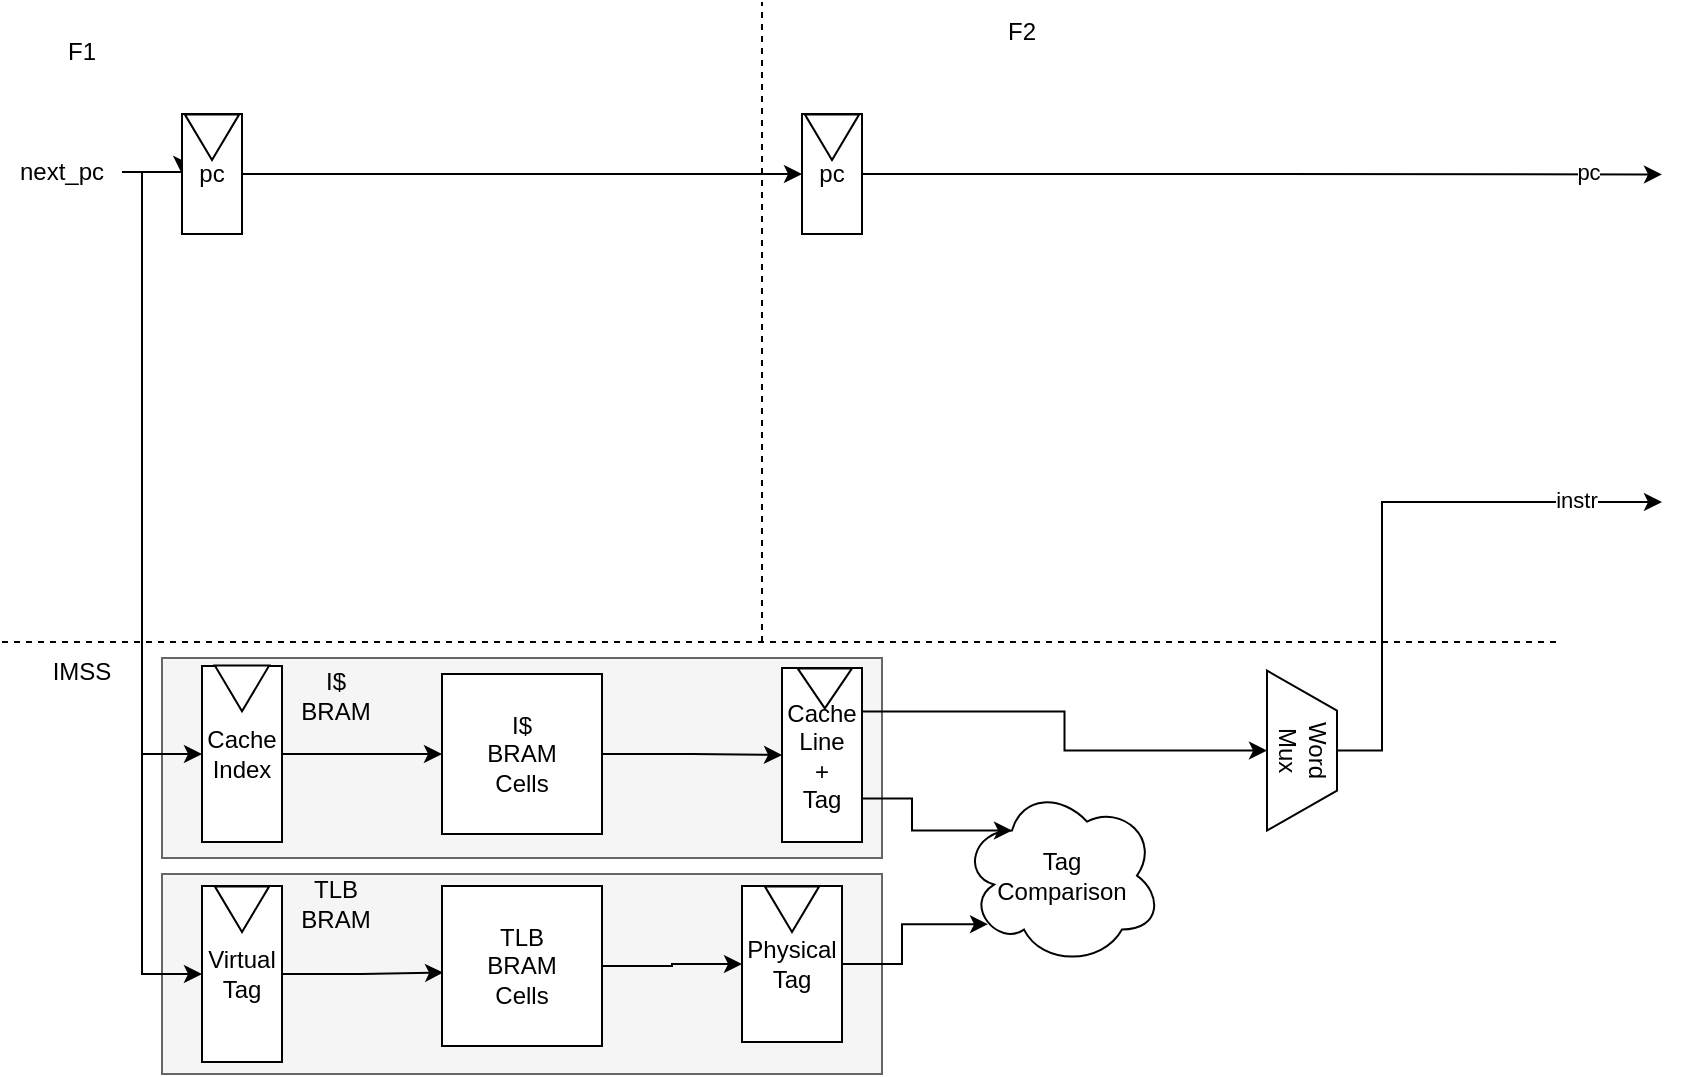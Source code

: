 <mxfile version="25.0.2" pages="7">
  <diagram name="Without Valid Baseline" id="5l8juGIkfpujBTd--evY">
    <mxGraphModel dx="138" dy="569" grid="1" gridSize="10" guides="1" tooltips="1" connect="1" arrows="1" fold="1" page="1" pageScale="1" pageWidth="850" pageHeight="1100" math="0" shadow="0">
      <root>
        <mxCell id="0" />
        <mxCell id="1" parent="0" />
        <mxCell id="xSHTRrKnz7SGIEgHsevw-29" value="" style="rounded=0;whiteSpace=wrap;html=1;fillColor=#f5f5f5;fontColor=#333333;strokeColor=#666666;" vertex="1" parent="1">
          <mxGeometry x="940" y="436" width="360" height="100" as="geometry" />
        </mxCell>
        <mxCell id="xSHTRrKnz7SGIEgHsevw-28" value="" style="rounded=0;whiteSpace=wrap;html=1;fillColor=#f5f5f5;fontColor=#333333;strokeColor=#666666;" vertex="1" parent="1">
          <mxGeometry x="940" y="328" width="360" height="100" as="geometry" />
        </mxCell>
        <mxCell id="xSHTRrKnz7SGIEgHsevw-2" value="F1" style="text;html=1;align=center;verticalAlign=middle;whiteSpace=wrap;rounded=0;" vertex="1" parent="1">
          <mxGeometry x="870" y="10" width="60" height="30" as="geometry" />
        </mxCell>
        <mxCell id="xSHTRrKnz7SGIEgHsevw-3" value="F2" style="text;html=1;align=center;verticalAlign=middle;whiteSpace=wrap;rounded=0;" vertex="1" parent="1">
          <mxGeometry x="1340" width="60" height="30" as="geometry" />
        </mxCell>
        <mxCell id="xSHTRrKnz7SGIEgHsevw-4" value="" style="endArrow=none;dashed=1;html=1;rounded=0;" edge="1" parent="1">
          <mxGeometry width="50" height="50" relative="1" as="geometry">
            <mxPoint x="1240" y="320" as="sourcePoint" />
            <mxPoint x="1240" as="targetPoint" />
          </mxGeometry>
        </mxCell>
        <mxCell id="xSHTRrKnz7SGIEgHsevw-14" style="edgeStyle=orthogonalEdgeStyle;rounded=0;orthogonalLoop=1;jettySize=auto;html=1;exitX=1;exitY=0.5;exitDx=0;exitDy=0;entryX=0;entryY=0.5;entryDx=0;entryDy=0;" edge="1" parent="1" source="xSHTRrKnz7SGIEgHsevw-5" target="xSHTRrKnz7SGIEgHsevw-6">
          <mxGeometry relative="1" as="geometry" />
        </mxCell>
        <mxCell id="xSHTRrKnz7SGIEgHsevw-21" style="edgeStyle=orthogonalEdgeStyle;rounded=0;orthogonalLoop=1;jettySize=auto;html=1;exitX=1;exitY=0.5;exitDx=0;exitDy=0;entryX=0;entryY=0.5;entryDx=0;entryDy=0;" edge="1" parent="1" source="xSHTRrKnz7SGIEgHsevw-5" target="xSHTRrKnz7SGIEgHsevw-15">
          <mxGeometry relative="1" as="geometry">
            <Array as="points">
              <mxPoint x="930" y="85" />
              <mxPoint x="930" y="376" />
            </Array>
          </mxGeometry>
        </mxCell>
        <mxCell id="xSHTRrKnz7SGIEgHsevw-23" style="edgeStyle=orthogonalEdgeStyle;rounded=0;orthogonalLoop=1;jettySize=auto;html=1;exitX=1;exitY=0.5;exitDx=0;exitDy=0;entryX=0;entryY=0.5;entryDx=0;entryDy=0;" edge="1" parent="1" source="xSHTRrKnz7SGIEgHsevw-5" target="xSHTRrKnz7SGIEgHsevw-19">
          <mxGeometry relative="1" as="geometry">
            <Array as="points">
              <mxPoint x="930" y="85" />
              <mxPoint x="930" y="486" />
            </Array>
          </mxGeometry>
        </mxCell>
        <mxCell id="xSHTRrKnz7SGIEgHsevw-5" value="next_pc" style="text;html=1;align=center;verticalAlign=middle;whiteSpace=wrap;rounded=0;" vertex="1" parent="1">
          <mxGeometry x="860" y="70" width="60" height="30" as="geometry" />
        </mxCell>
        <mxCell id="xSHTRrKnz7SGIEgHsevw-36" style="edgeStyle=orthogonalEdgeStyle;rounded=0;orthogonalLoop=1;jettySize=auto;html=1;exitX=1;exitY=0.5;exitDx=0;exitDy=0;" edge="1" parent="1" source="xSHTRrKnz7SGIEgHsevw-6" target="xSHTRrKnz7SGIEgHsevw-34">
          <mxGeometry relative="1" as="geometry" />
        </mxCell>
        <mxCell id="xSHTRrKnz7SGIEgHsevw-6" value="pc" style="rounded=0;whiteSpace=wrap;html=1;" vertex="1" parent="1">
          <mxGeometry x="950" y="56" width="30" height="60" as="geometry" />
        </mxCell>
        <mxCell id="xSHTRrKnz7SGIEgHsevw-7" value="" style="triangle;whiteSpace=wrap;html=1;rotation=90;" vertex="1" parent="1">
          <mxGeometry x="953.6" y="54" width="22.81" height="27.19" as="geometry" />
        </mxCell>
        <mxCell id="xSHTRrKnz7SGIEgHsevw-9" value="" style="endArrow=none;dashed=1;html=1;rounded=0;" edge="1" parent="1">
          <mxGeometry width="50" height="50" relative="1" as="geometry">
            <mxPoint x="860" y="320" as="sourcePoint" />
            <mxPoint x="1640" y="320" as="targetPoint" />
          </mxGeometry>
        </mxCell>
        <mxCell id="xSHTRrKnz7SGIEgHsevw-10" value="IMSS" style="text;html=1;align=center;verticalAlign=middle;whiteSpace=wrap;rounded=0;" vertex="1" parent="1">
          <mxGeometry x="860" y="320" width="80" height="30" as="geometry" />
        </mxCell>
        <mxCell id="xSHTRrKnz7SGIEgHsevw-25" style="edgeStyle=orthogonalEdgeStyle;rounded=0;orthogonalLoop=1;jettySize=auto;html=1;exitX=1;exitY=0.5;exitDx=0;exitDy=0;" edge="1" parent="1" source="xSHTRrKnz7SGIEgHsevw-13" target="xSHTRrKnz7SGIEgHsevw-17">
          <mxGeometry relative="1" as="geometry" />
        </mxCell>
        <mxCell id="xSHTRrKnz7SGIEgHsevw-13" value="&lt;div&gt;&lt;span style=&quot;background-color: initial;&quot;&gt;I$&lt;/span&gt;&lt;br&gt;&lt;/div&gt;&lt;div&gt;BRAM&lt;/div&gt;&lt;div&gt;Cells&lt;/div&gt;" style="whiteSpace=wrap;html=1;aspect=fixed;" vertex="1" parent="1">
          <mxGeometry x="1080" y="336" width="80" height="80" as="geometry" />
        </mxCell>
        <mxCell id="xSHTRrKnz7SGIEgHsevw-24" style="edgeStyle=orthogonalEdgeStyle;rounded=0;orthogonalLoop=1;jettySize=auto;html=1;exitX=1;exitY=0.5;exitDx=0;exitDy=0;" edge="1" parent="1" source="xSHTRrKnz7SGIEgHsevw-15" target="xSHTRrKnz7SGIEgHsevw-13">
          <mxGeometry relative="1" as="geometry" />
        </mxCell>
        <mxCell id="xSHTRrKnz7SGIEgHsevw-15" value="Cache&lt;div&gt;Index&lt;/div&gt;" style="rounded=0;whiteSpace=wrap;html=1;" vertex="1" parent="1">
          <mxGeometry x="960" y="332" width="40" height="88" as="geometry" />
        </mxCell>
        <mxCell id="xSHTRrKnz7SGIEgHsevw-16" value="" style="triangle;whiteSpace=wrap;html=1;rotation=90;" vertex="1" parent="1">
          <mxGeometry x="968.6" y="329.6" width="22.81" height="27.19" as="geometry" />
        </mxCell>
        <mxCell id="xSHTRrKnz7SGIEgHsevw-44" style="edgeStyle=orthogonalEdgeStyle;rounded=0;orthogonalLoop=1;jettySize=auto;html=1;exitX=1;exitY=0.25;exitDx=0;exitDy=0;" edge="1" parent="1" source="xSHTRrKnz7SGIEgHsevw-17" target="xSHTRrKnz7SGIEgHsevw-41">
          <mxGeometry relative="1" as="geometry" />
        </mxCell>
        <mxCell id="xSHTRrKnz7SGIEgHsevw-17" value="Cache&lt;div&gt;Line&lt;/div&gt;&lt;div&gt;+&lt;/div&gt;&lt;div&gt;Tag&lt;/div&gt;" style="rounded=0;whiteSpace=wrap;html=1;" vertex="1" parent="1">
          <mxGeometry x="1250" y="333" width="40" height="87" as="geometry" />
        </mxCell>
        <mxCell id="xSHTRrKnz7SGIEgHsevw-18" value="" style="triangle;whiteSpace=wrap;html=1;rotation=90;" vertex="1" parent="1">
          <mxGeometry x="1261.41" y="329.6" width="20" height="27.19" as="geometry" />
        </mxCell>
        <mxCell id="xSHTRrKnz7SGIEgHsevw-19" value="Virtual&lt;div&gt;Tag&lt;/div&gt;" style="rounded=0;whiteSpace=wrap;html=1;" vertex="1" parent="1">
          <mxGeometry x="960" y="442" width="40" height="88" as="geometry" />
        </mxCell>
        <mxCell id="xSHTRrKnz7SGIEgHsevw-20" value="" style="triangle;whiteSpace=wrap;html=1;rotation=90;" vertex="1" parent="1">
          <mxGeometry x="968.6" y="440" width="22.81" height="27.19" as="geometry" />
        </mxCell>
        <mxCell id="xSHTRrKnz7SGIEgHsevw-37" style="edgeStyle=orthogonalEdgeStyle;rounded=0;orthogonalLoop=1;jettySize=auto;html=1;exitX=1;exitY=0.5;exitDx=0;exitDy=0;" edge="1" parent="1" source="xSHTRrKnz7SGIEgHsevw-26" target="xSHTRrKnz7SGIEgHsevw-30">
          <mxGeometry relative="1" as="geometry" />
        </mxCell>
        <mxCell id="xSHTRrKnz7SGIEgHsevw-26" value="TLB&lt;br&gt;BRAM&lt;div&gt;Cells&lt;/div&gt;" style="whiteSpace=wrap;html=1;aspect=fixed;" vertex="1" parent="1">
          <mxGeometry x="1080" y="442" width="80" height="80" as="geometry" />
        </mxCell>
        <mxCell id="xSHTRrKnz7SGIEgHsevw-27" style="edgeStyle=orthogonalEdgeStyle;rounded=0;orthogonalLoop=1;jettySize=auto;html=1;exitX=1;exitY=0.5;exitDx=0;exitDy=0;entryX=0.007;entryY=0.541;entryDx=0;entryDy=0;entryPerimeter=0;" edge="1" parent="1" source="xSHTRrKnz7SGIEgHsevw-19" target="xSHTRrKnz7SGIEgHsevw-26">
          <mxGeometry relative="1" as="geometry" />
        </mxCell>
        <mxCell id="xSHTRrKnz7SGIEgHsevw-30" value="Physical&lt;div&gt;Tag&lt;/div&gt;" style="rounded=0;whiteSpace=wrap;html=1;" vertex="1" parent="1">
          <mxGeometry x="1230" y="442" width="50" height="78" as="geometry" />
        </mxCell>
        <mxCell id="xSHTRrKnz7SGIEgHsevw-31" value="" style="triangle;whiteSpace=wrap;html=1;rotation=90;" vertex="1" parent="1">
          <mxGeometry x="1243.6" y="440" width="22.81" height="27.19" as="geometry" />
        </mxCell>
        <mxCell id="xSHTRrKnz7SGIEgHsevw-32" value="I$&lt;div&gt;BRAM&lt;/div&gt;" style="text;html=1;align=center;verticalAlign=middle;whiteSpace=wrap;rounded=0;" vertex="1" parent="1">
          <mxGeometry x="990" y="332" width="73.59" height="30" as="geometry" />
        </mxCell>
        <mxCell id="xSHTRrKnz7SGIEgHsevw-33" value="&lt;div&gt;TLB&lt;/div&gt;&lt;div&gt;BRAM&lt;/div&gt;" style="text;html=1;align=center;verticalAlign=middle;whiteSpace=wrap;rounded=0;" vertex="1" parent="1">
          <mxGeometry x="990" y="436" width="73.59" height="30" as="geometry" />
        </mxCell>
        <mxCell id="xSHTRrKnz7SGIEgHsevw-39" style="edgeStyle=orthogonalEdgeStyle;rounded=0;orthogonalLoop=1;jettySize=auto;html=1;exitX=1;exitY=0.5;exitDx=0;exitDy=0;" edge="1" parent="1" source="xSHTRrKnz7SGIEgHsevw-34">
          <mxGeometry relative="1" as="geometry">
            <mxPoint x="1690" y="86.238" as="targetPoint" />
          </mxGeometry>
        </mxCell>
        <mxCell id="xSHTRrKnz7SGIEgHsevw-46" value="pc" style="edgeLabel;html=1;align=center;verticalAlign=middle;resizable=0;points=[];" vertex="1" connectable="0" parent="xSHTRrKnz7SGIEgHsevw-39">
          <mxGeometry x="0.813" y="2" relative="1" as="geometry">
            <mxPoint as="offset" />
          </mxGeometry>
        </mxCell>
        <mxCell id="xSHTRrKnz7SGIEgHsevw-34" value="pc" style="rounded=0;whiteSpace=wrap;html=1;" vertex="1" parent="1">
          <mxGeometry x="1260" y="56" width="30" height="60" as="geometry" />
        </mxCell>
        <mxCell id="xSHTRrKnz7SGIEgHsevw-35" value="" style="triangle;whiteSpace=wrap;html=1;rotation=90;" vertex="1" parent="1">
          <mxGeometry x="1263.6" y="54" width="22.81" height="27.19" as="geometry" />
        </mxCell>
        <mxCell id="xSHTRrKnz7SGIEgHsevw-45" style="edgeStyle=orthogonalEdgeStyle;rounded=0;orthogonalLoop=1;jettySize=auto;html=1;exitX=0.5;exitY=0;exitDx=0;exitDy=0;" edge="1" parent="1" source="xSHTRrKnz7SGIEgHsevw-41">
          <mxGeometry relative="1" as="geometry">
            <mxPoint x="1690" y="250" as="targetPoint" />
            <Array as="points">
              <mxPoint x="1550" y="374" />
              <mxPoint x="1550" y="250" />
            </Array>
          </mxGeometry>
        </mxCell>
        <mxCell id="xSHTRrKnz7SGIEgHsevw-47" value="instr" style="edgeLabel;html=1;align=center;verticalAlign=middle;resizable=0;points=[];" vertex="1" connectable="0" parent="xSHTRrKnz7SGIEgHsevw-45">
          <mxGeometry x="0.702" y="1" relative="1" as="geometry">
            <mxPoint as="offset" />
          </mxGeometry>
        </mxCell>
        <mxCell id="xSHTRrKnz7SGIEgHsevw-41" value="Word&lt;div&gt;Mux&lt;/div&gt;" style="shape=trapezoid;perimeter=trapezoidPerimeter;whiteSpace=wrap;html=1;fixedSize=1;rotation=90;" vertex="1" parent="1">
          <mxGeometry x="1470" y="356.79" width="80" height="35" as="geometry" />
        </mxCell>
        <mxCell id="xSHTRrKnz7SGIEgHsevw-43" value="Tag&lt;div&gt;Comparison&lt;/div&gt;" style="ellipse;shape=cloud;whiteSpace=wrap;html=1;" vertex="1" parent="1">
          <mxGeometry x="1340" y="391.79" width="100" height="90" as="geometry" />
        </mxCell>
        <mxCell id="xSHTRrKnz7SGIEgHsevw-48" style="edgeStyle=orthogonalEdgeStyle;rounded=0;orthogonalLoop=1;jettySize=auto;html=1;exitX=1;exitY=0.75;exitDx=0;exitDy=0;entryX=0.25;entryY=0.25;entryDx=0;entryDy=0;entryPerimeter=0;" edge="1" parent="1" source="xSHTRrKnz7SGIEgHsevw-17" target="xSHTRrKnz7SGIEgHsevw-43">
          <mxGeometry relative="1" as="geometry" />
        </mxCell>
        <mxCell id="xSHTRrKnz7SGIEgHsevw-49" style="edgeStyle=orthogonalEdgeStyle;rounded=0;orthogonalLoop=1;jettySize=auto;html=1;exitX=1;exitY=0.5;exitDx=0;exitDy=0;entryX=0.13;entryY=0.77;entryDx=0;entryDy=0;entryPerimeter=0;" edge="1" parent="1" source="xSHTRrKnz7SGIEgHsevw-30" target="xSHTRrKnz7SGIEgHsevw-43">
          <mxGeometry relative="1" as="geometry" />
        </mxCell>
      </root>
    </mxGraphModel>
  </diagram>
  <diagram name="Currently" id="f5Vz9O08WUGTOaT21J5h">
    <mxGraphModel dx="580" dy="823" grid="1" gridSize="10" guides="1" tooltips="1" connect="1" arrows="1" fold="1" page="1" pageScale="1" pageWidth="850" pageHeight="1100" math="0" shadow="0">
      <root>
        <mxCell id="HrgDsmS99ZcKbzJW9oX1-0" />
        <mxCell id="HrgDsmS99ZcKbzJW9oX1-1" parent="HrgDsmS99ZcKbzJW9oX1-0" />
        <mxCell id="HrgDsmS99ZcKbzJW9oX1-2" value="" style="rounded=0;whiteSpace=wrap;html=1;fillColor=#f5f5f5;fontColor=#333333;strokeColor=#666666;" vertex="1" parent="HrgDsmS99ZcKbzJW9oX1-1">
          <mxGeometry x="940" y="436" width="360" height="100" as="geometry" />
        </mxCell>
        <mxCell id="HrgDsmS99ZcKbzJW9oX1-3" value="" style="rounded=0;whiteSpace=wrap;html=1;fillColor=#f5f5f5;fontColor=#333333;strokeColor=#666666;" vertex="1" parent="HrgDsmS99ZcKbzJW9oX1-1">
          <mxGeometry x="940" y="328" width="360" height="100" as="geometry" />
        </mxCell>
        <mxCell id="HrgDsmS99ZcKbzJW9oX1-4" value="F1" style="text;html=1;align=center;verticalAlign=middle;whiteSpace=wrap;rounded=0;" vertex="1" parent="HrgDsmS99ZcKbzJW9oX1-1">
          <mxGeometry x="870" y="10" width="60" height="30" as="geometry" />
        </mxCell>
        <mxCell id="HrgDsmS99ZcKbzJW9oX1-5" value="F2" style="text;html=1;align=center;verticalAlign=middle;whiteSpace=wrap;rounded=0;" vertex="1" parent="HrgDsmS99ZcKbzJW9oX1-1">
          <mxGeometry x="1340" width="60" height="30" as="geometry" />
        </mxCell>
        <mxCell id="HrgDsmS99ZcKbzJW9oX1-6" value="" style="endArrow=none;dashed=1;html=1;rounded=0;" edge="1" parent="HrgDsmS99ZcKbzJW9oX1-1">
          <mxGeometry width="50" height="50" relative="1" as="geometry">
            <mxPoint x="1240" y="320" as="sourcePoint" />
            <mxPoint x="1240" as="targetPoint" />
          </mxGeometry>
        </mxCell>
        <mxCell id="HrgDsmS99ZcKbzJW9oX1-7" style="edgeStyle=orthogonalEdgeStyle;rounded=0;orthogonalLoop=1;jettySize=auto;html=1;exitX=1;exitY=0.5;exitDx=0;exitDy=0;entryX=0;entryY=0.5;entryDx=0;entryDy=0;" edge="1" parent="HrgDsmS99ZcKbzJW9oX1-1" source="HrgDsmS99ZcKbzJW9oX1-10" target="HrgDsmS99ZcKbzJW9oX1-12">
          <mxGeometry relative="1" as="geometry" />
        </mxCell>
        <mxCell id="HrgDsmS99ZcKbzJW9oX1-8" style="edgeStyle=orthogonalEdgeStyle;rounded=0;orthogonalLoop=1;jettySize=auto;html=1;exitX=1;exitY=0.5;exitDx=0;exitDy=0;entryX=0;entryY=0.5;entryDx=0;entryDy=0;" edge="1" parent="HrgDsmS99ZcKbzJW9oX1-1" source="HrgDsmS99ZcKbzJW9oX1-10" target="HrgDsmS99ZcKbzJW9oX1-19">
          <mxGeometry relative="1" as="geometry">
            <Array as="points">
              <mxPoint x="930" y="85" />
              <mxPoint x="930" y="376" />
            </Array>
          </mxGeometry>
        </mxCell>
        <mxCell id="HrgDsmS99ZcKbzJW9oX1-9" style="edgeStyle=orthogonalEdgeStyle;rounded=0;orthogonalLoop=1;jettySize=auto;html=1;exitX=1;exitY=0.5;exitDx=0;exitDy=0;entryX=0;entryY=0.5;entryDx=0;entryDy=0;" edge="1" parent="HrgDsmS99ZcKbzJW9oX1-1" source="HrgDsmS99ZcKbzJW9oX1-10" target="HrgDsmS99ZcKbzJW9oX1-24">
          <mxGeometry relative="1" as="geometry">
            <Array as="points">
              <mxPoint x="930" y="85" />
              <mxPoint x="930" y="486" />
            </Array>
          </mxGeometry>
        </mxCell>
        <mxCell id="HrgDsmS99ZcKbzJW9oX1-10" value="next_pc" style="text;html=1;align=center;verticalAlign=middle;whiteSpace=wrap;rounded=0;" vertex="1" parent="HrgDsmS99ZcKbzJW9oX1-1">
          <mxGeometry x="860" y="70" width="60" height="30" as="geometry" />
        </mxCell>
        <mxCell id="HrgDsmS99ZcKbzJW9oX1-11" style="edgeStyle=orthogonalEdgeStyle;rounded=0;orthogonalLoop=1;jettySize=auto;html=1;exitX=1;exitY=0.5;exitDx=0;exitDy=0;" edge="1" parent="HrgDsmS99ZcKbzJW9oX1-1" source="HrgDsmS99ZcKbzJW9oX1-12" target="HrgDsmS99ZcKbzJW9oX1-35">
          <mxGeometry relative="1" as="geometry" />
        </mxCell>
        <mxCell id="HrgDsmS99ZcKbzJW9oX1-12" value="pc" style="rounded=0;whiteSpace=wrap;html=1;" vertex="1" parent="HrgDsmS99ZcKbzJW9oX1-1">
          <mxGeometry x="950" y="56" width="30" height="60" as="geometry" />
        </mxCell>
        <mxCell id="HrgDsmS99ZcKbzJW9oX1-13" value="" style="triangle;whiteSpace=wrap;html=1;rotation=90;" vertex="1" parent="HrgDsmS99ZcKbzJW9oX1-1">
          <mxGeometry x="953.6" y="54" width="22.81" height="27.19" as="geometry" />
        </mxCell>
        <mxCell id="HrgDsmS99ZcKbzJW9oX1-14" value="" style="endArrow=none;dashed=1;html=1;rounded=0;" edge="1" parent="HrgDsmS99ZcKbzJW9oX1-1">
          <mxGeometry width="50" height="50" relative="1" as="geometry">
            <mxPoint x="860" y="320" as="sourcePoint" />
            <mxPoint x="1640" y="320" as="targetPoint" />
          </mxGeometry>
        </mxCell>
        <mxCell id="HrgDsmS99ZcKbzJW9oX1-15" value="IMSS" style="text;html=1;align=center;verticalAlign=middle;whiteSpace=wrap;rounded=0;" vertex="1" parent="HrgDsmS99ZcKbzJW9oX1-1">
          <mxGeometry x="860" y="320" width="80" height="30" as="geometry" />
        </mxCell>
        <mxCell id="HrgDsmS99ZcKbzJW9oX1-16" style="edgeStyle=orthogonalEdgeStyle;rounded=0;orthogonalLoop=1;jettySize=auto;html=1;exitX=1;exitY=0.5;exitDx=0;exitDy=0;" edge="1" parent="HrgDsmS99ZcKbzJW9oX1-1" source="HrgDsmS99ZcKbzJW9oX1-17" target="HrgDsmS99ZcKbzJW9oX1-22">
          <mxGeometry relative="1" as="geometry" />
        </mxCell>
        <mxCell id="HrgDsmS99ZcKbzJW9oX1-17" value="&lt;div&gt;&lt;span style=&quot;background-color: initial;&quot;&gt;I$&lt;/span&gt;&lt;br&gt;&lt;/div&gt;&lt;div&gt;BRAM&lt;/div&gt;&lt;div&gt;Cells&lt;/div&gt;" style="whiteSpace=wrap;html=1;aspect=fixed;" vertex="1" parent="HrgDsmS99ZcKbzJW9oX1-1">
          <mxGeometry x="1080" y="336" width="80" height="80" as="geometry" />
        </mxCell>
        <mxCell id="HrgDsmS99ZcKbzJW9oX1-18" style="edgeStyle=orthogonalEdgeStyle;rounded=0;orthogonalLoop=1;jettySize=auto;html=1;exitX=1;exitY=0.5;exitDx=0;exitDy=0;" edge="1" parent="HrgDsmS99ZcKbzJW9oX1-1" source="HrgDsmS99ZcKbzJW9oX1-19" target="HrgDsmS99ZcKbzJW9oX1-17">
          <mxGeometry relative="1" as="geometry" />
        </mxCell>
        <mxCell id="HrgDsmS99ZcKbzJW9oX1-19" value="Cache&lt;div&gt;Index&lt;/div&gt;" style="rounded=0;whiteSpace=wrap;html=1;" vertex="1" parent="HrgDsmS99ZcKbzJW9oX1-1">
          <mxGeometry x="960" y="332" width="40" height="88" as="geometry" />
        </mxCell>
        <mxCell id="HrgDsmS99ZcKbzJW9oX1-20" value="" style="triangle;whiteSpace=wrap;html=1;rotation=90;" vertex="1" parent="HrgDsmS99ZcKbzJW9oX1-1">
          <mxGeometry x="968.6" y="329.6" width="22.81" height="27.19" as="geometry" />
        </mxCell>
        <mxCell id="HrgDsmS99ZcKbzJW9oX1-21" style="edgeStyle=orthogonalEdgeStyle;rounded=0;orthogonalLoop=1;jettySize=auto;html=1;exitX=1;exitY=0.25;exitDx=0;exitDy=0;" edge="1" parent="HrgDsmS99ZcKbzJW9oX1-1" source="HrgDsmS99ZcKbzJW9oX1-22" target="HrgDsmS99ZcKbzJW9oX1-39">
          <mxGeometry relative="1" as="geometry" />
        </mxCell>
        <mxCell id="HrgDsmS99ZcKbzJW9oX1-22" value="Cache&lt;div&gt;Line&lt;/div&gt;&lt;div&gt;+&lt;/div&gt;&lt;div&gt;Tag&lt;/div&gt;" style="rounded=0;whiteSpace=wrap;html=1;" vertex="1" parent="HrgDsmS99ZcKbzJW9oX1-1">
          <mxGeometry x="1250" y="333" width="40" height="87" as="geometry" />
        </mxCell>
        <mxCell id="HrgDsmS99ZcKbzJW9oX1-23" value="" style="triangle;whiteSpace=wrap;html=1;rotation=90;" vertex="1" parent="HrgDsmS99ZcKbzJW9oX1-1">
          <mxGeometry x="1261.41" y="329.6" width="20" height="27.19" as="geometry" />
        </mxCell>
        <mxCell id="HrgDsmS99ZcKbzJW9oX1-24" value="Virtual&lt;div&gt;Tag&lt;/div&gt;" style="rounded=0;whiteSpace=wrap;html=1;" vertex="1" parent="HrgDsmS99ZcKbzJW9oX1-1">
          <mxGeometry x="960" y="442" width="40" height="88" as="geometry" />
        </mxCell>
        <mxCell id="HrgDsmS99ZcKbzJW9oX1-25" value="" style="triangle;whiteSpace=wrap;html=1;rotation=90;" vertex="1" parent="HrgDsmS99ZcKbzJW9oX1-1">
          <mxGeometry x="968.6" y="440" width="22.81" height="27.19" as="geometry" />
        </mxCell>
        <mxCell id="HrgDsmS99ZcKbzJW9oX1-26" style="edgeStyle=orthogonalEdgeStyle;rounded=0;orthogonalLoop=1;jettySize=auto;html=1;exitX=1;exitY=0.5;exitDx=0;exitDy=0;" edge="1" parent="HrgDsmS99ZcKbzJW9oX1-1" source="HrgDsmS99ZcKbzJW9oX1-27" target="HrgDsmS99ZcKbzJW9oX1-29">
          <mxGeometry relative="1" as="geometry" />
        </mxCell>
        <mxCell id="HrgDsmS99ZcKbzJW9oX1-27" value="TLB&lt;br&gt;BRAM&lt;div&gt;Cells&lt;/div&gt;" style="whiteSpace=wrap;html=1;aspect=fixed;" vertex="1" parent="HrgDsmS99ZcKbzJW9oX1-1">
          <mxGeometry x="1080" y="442" width="80" height="80" as="geometry" />
        </mxCell>
        <mxCell id="HrgDsmS99ZcKbzJW9oX1-28" style="edgeStyle=orthogonalEdgeStyle;rounded=0;orthogonalLoop=1;jettySize=auto;html=1;exitX=1;exitY=0.5;exitDx=0;exitDy=0;entryX=0.007;entryY=0.541;entryDx=0;entryDy=0;entryPerimeter=0;" edge="1" parent="HrgDsmS99ZcKbzJW9oX1-1" source="HrgDsmS99ZcKbzJW9oX1-24" target="HrgDsmS99ZcKbzJW9oX1-27">
          <mxGeometry relative="1" as="geometry" />
        </mxCell>
        <mxCell id="HrgDsmS99ZcKbzJW9oX1-29" value="Physical&lt;div&gt;Tag&lt;/div&gt;" style="rounded=0;whiteSpace=wrap;html=1;" vertex="1" parent="HrgDsmS99ZcKbzJW9oX1-1">
          <mxGeometry x="1230" y="442" width="50" height="78" as="geometry" />
        </mxCell>
        <mxCell id="HrgDsmS99ZcKbzJW9oX1-30" value="" style="triangle;whiteSpace=wrap;html=1;rotation=90;" vertex="1" parent="HrgDsmS99ZcKbzJW9oX1-1">
          <mxGeometry x="1243.6" y="440" width="22.81" height="27.19" as="geometry" />
        </mxCell>
        <mxCell id="HrgDsmS99ZcKbzJW9oX1-31" value="I$&lt;div&gt;BRAM&lt;/div&gt;" style="text;html=1;align=center;verticalAlign=middle;whiteSpace=wrap;rounded=0;" vertex="1" parent="HrgDsmS99ZcKbzJW9oX1-1">
          <mxGeometry x="990" y="332" width="73.59" height="30" as="geometry" />
        </mxCell>
        <mxCell id="HrgDsmS99ZcKbzJW9oX1-32" value="&lt;div&gt;TLB&lt;/div&gt;&lt;div&gt;BRAM&lt;/div&gt;" style="text;html=1;align=center;verticalAlign=middle;whiteSpace=wrap;rounded=0;" vertex="1" parent="HrgDsmS99ZcKbzJW9oX1-1">
          <mxGeometry x="990" y="436" width="73.59" height="30" as="geometry" />
        </mxCell>
        <mxCell id="HrgDsmS99ZcKbzJW9oX1-33" style="edgeStyle=orthogonalEdgeStyle;rounded=0;orthogonalLoop=1;jettySize=auto;html=1;exitX=1;exitY=0.5;exitDx=0;exitDy=0;" edge="1" parent="HrgDsmS99ZcKbzJW9oX1-1" source="HrgDsmS99ZcKbzJW9oX1-35">
          <mxGeometry relative="1" as="geometry">
            <mxPoint x="1690" y="86.238" as="targetPoint" />
          </mxGeometry>
        </mxCell>
        <mxCell id="HrgDsmS99ZcKbzJW9oX1-34" value="pc" style="edgeLabel;html=1;align=center;verticalAlign=middle;resizable=0;points=[];" vertex="1" connectable="0" parent="HrgDsmS99ZcKbzJW9oX1-33">
          <mxGeometry x="0.813" y="2" relative="1" as="geometry">
            <mxPoint as="offset" />
          </mxGeometry>
        </mxCell>
        <mxCell id="HrgDsmS99ZcKbzJW9oX1-35" value="pc" style="rounded=0;whiteSpace=wrap;html=1;" vertex="1" parent="HrgDsmS99ZcKbzJW9oX1-1">
          <mxGeometry x="1260" y="56" width="30" height="60" as="geometry" />
        </mxCell>
        <mxCell id="HrgDsmS99ZcKbzJW9oX1-36" value="" style="triangle;whiteSpace=wrap;html=1;rotation=90;" vertex="1" parent="HrgDsmS99ZcKbzJW9oX1-1">
          <mxGeometry x="1263.6" y="54" width="22.81" height="27.19" as="geometry" />
        </mxCell>
        <mxCell id="HrgDsmS99ZcKbzJW9oX1-37" style="edgeStyle=orthogonalEdgeStyle;rounded=0;orthogonalLoop=1;jettySize=auto;html=1;exitX=0.5;exitY=0;exitDx=0;exitDy=0;" edge="1" parent="HrgDsmS99ZcKbzJW9oX1-1" source="HrgDsmS99ZcKbzJW9oX1-39">
          <mxGeometry relative="1" as="geometry">
            <mxPoint x="1690" y="250" as="targetPoint" />
            <Array as="points">
              <mxPoint x="1550" y="374" />
              <mxPoint x="1550" y="250" />
            </Array>
          </mxGeometry>
        </mxCell>
        <mxCell id="HrgDsmS99ZcKbzJW9oX1-38" value="instr" style="edgeLabel;html=1;align=center;verticalAlign=middle;resizable=0;points=[];" vertex="1" connectable="0" parent="HrgDsmS99ZcKbzJW9oX1-37">
          <mxGeometry x="0.702" y="1" relative="1" as="geometry">
            <mxPoint as="offset" />
          </mxGeometry>
        </mxCell>
        <mxCell id="HrgDsmS99ZcKbzJW9oX1-39" value="Word&lt;div&gt;Mux&lt;/div&gt;" style="shape=trapezoid;perimeter=trapezoidPerimeter;whiteSpace=wrap;html=1;fixedSize=1;rotation=90;" vertex="1" parent="HrgDsmS99ZcKbzJW9oX1-1">
          <mxGeometry x="1470" y="356.79" width="80" height="35" as="geometry" />
        </mxCell>
        <mxCell id="DpIFtUzJ_HigQiRA00j2-2" style="edgeStyle=orthogonalEdgeStyle;rounded=0;orthogonalLoop=1;jettySize=auto;html=1;exitX=1;exitY=0.5;exitDx=0;exitDy=0;exitPerimeter=0;entryX=0;entryY=0.5;entryDx=0;entryDy=0;fillColor=#f8cecc;strokeColor=#b85450;" edge="1" parent="HrgDsmS99ZcKbzJW9oX1-1" source="DpIFtUzJ_HigQiRA00j2-13" target="DpIFtUzJ_HigQiRA00j2-0">
          <mxGeometry relative="1" as="geometry">
            <Array as="points">
              <mxPoint x="1460" y="270" />
              <mxPoint x="1240" y="270" />
              <mxPoint x="1240" y="182" />
            </Array>
          </mxGeometry>
        </mxCell>
        <mxCell id="DpIFtUzJ_HigQiRA00j2-3" value="problem" style="edgeLabel;html=1;align=center;verticalAlign=middle;resizable=0;points=[];" vertex="1" connectable="0" parent="DpIFtUzJ_HigQiRA00j2-2">
          <mxGeometry x="-0.003" y="3" relative="1" as="geometry">
            <mxPoint as="offset" />
          </mxGeometry>
        </mxCell>
        <mxCell id="DpIFtUzJ_HigQiRA00j2-14" style="edgeStyle=orthogonalEdgeStyle;rounded=0;orthogonalLoop=1;jettySize=auto;html=1;exitX=0.96;exitY=0.7;exitDx=0;exitDy=0;exitPerimeter=0;entryX=0.125;entryY=0.3;entryDx=0;entryDy=0;entryPerimeter=0;" edge="1" parent="HrgDsmS99ZcKbzJW9oX1-1" source="HrgDsmS99ZcKbzJW9oX1-40" target="DpIFtUzJ_HigQiRA00j2-13">
          <mxGeometry relative="1" as="geometry">
            <mxPoint x="1450" y="440" as="targetPoint" />
          </mxGeometry>
        </mxCell>
        <mxCell id="HrgDsmS99ZcKbzJW9oX1-40" value="Tag&lt;div&gt;Comparison&lt;/div&gt;" style="ellipse;shape=cloud;whiteSpace=wrap;html=1;" vertex="1" parent="HrgDsmS99ZcKbzJW9oX1-1">
          <mxGeometry x="1340" y="391.79" width="100" height="90" as="geometry" />
        </mxCell>
        <mxCell id="HrgDsmS99ZcKbzJW9oX1-41" style="edgeStyle=orthogonalEdgeStyle;rounded=0;orthogonalLoop=1;jettySize=auto;html=1;exitX=1;exitY=0.75;exitDx=0;exitDy=0;entryX=0.25;entryY=0.25;entryDx=0;entryDy=0;entryPerimeter=0;" edge="1" parent="HrgDsmS99ZcKbzJW9oX1-1" source="HrgDsmS99ZcKbzJW9oX1-22" target="HrgDsmS99ZcKbzJW9oX1-40">
          <mxGeometry relative="1" as="geometry" />
        </mxCell>
        <mxCell id="HrgDsmS99ZcKbzJW9oX1-42" style="edgeStyle=orthogonalEdgeStyle;rounded=0;orthogonalLoop=1;jettySize=auto;html=1;exitX=1;exitY=0.5;exitDx=0;exitDy=0;entryX=0.13;entryY=0.77;entryDx=0;entryDy=0;entryPerimeter=0;" edge="1" parent="HrgDsmS99ZcKbzJW9oX1-1" source="HrgDsmS99ZcKbzJW9oX1-29" target="HrgDsmS99ZcKbzJW9oX1-40">
          <mxGeometry relative="1" as="geometry" />
        </mxCell>
        <mxCell id="DpIFtUzJ_HigQiRA00j2-4" style="edgeStyle=orthogonalEdgeStyle;rounded=0;orthogonalLoop=1;jettySize=auto;html=1;exitX=1;exitY=0.5;exitDx=0;exitDy=0;" edge="1" parent="HrgDsmS99ZcKbzJW9oX1-1" source="DpIFtUzJ_HigQiRA00j2-0">
          <mxGeometry relative="1" as="geometry">
            <mxPoint x="1680" y="181.828" as="targetPoint" />
          </mxGeometry>
        </mxCell>
        <mxCell id="DpIFtUzJ_HigQiRA00j2-0" value="valid" style="rounded=0;whiteSpace=wrap;html=1;" vertex="1" parent="HrgDsmS99ZcKbzJW9oX1-1">
          <mxGeometry x="1300" y="152" width="30" height="60" as="geometry" />
        </mxCell>
        <mxCell id="DpIFtUzJ_HigQiRA00j2-1" value="" style="triangle;whiteSpace=wrap;html=1;rotation=90;" vertex="1" parent="HrgDsmS99ZcKbzJW9oX1-1">
          <mxGeometry x="1303.6" y="150" width="22.81" height="27.19" as="geometry" />
        </mxCell>
        <mxCell id="DpIFtUzJ_HigQiRA00j2-11" style="edgeStyle=orthogonalEdgeStyle;rounded=0;orthogonalLoop=1;jettySize=auto;html=1;exitX=1;exitY=0.5;exitDx=0;exitDy=0;" edge="1" parent="HrgDsmS99ZcKbzJW9oX1-1" source="DpIFtUzJ_HigQiRA00j2-5" target="DpIFtUzJ_HigQiRA00j2-7">
          <mxGeometry relative="1" as="geometry" />
        </mxCell>
        <mxCell id="DpIFtUzJ_HigQiRA00j2-5" value="delay1" style="rounded=0;whiteSpace=wrap;html=1;" vertex="1" parent="HrgDsmS99ZcKbzJW9oX1-1">
          <mxGeometry x="965" y="562" width="30" height="60" as="geometry" />
        </mxCell>
        <mxCell id="DpIFtUzJ_HigQiRA00j2-6" value="" style="triangle;whiteSpace=wrap;html=1;rotation=90;" vertex="1" parent="HrgDsmS99ZcKbzJW9oX1-1">
          <mxGeometry x="968.6" y="560" width="22.81" height="27.19" as="geometry" />
        </mxCell>
        <mxCell id="DpIFtUzJ_HigQiRA00j2-12" style="edgeStyle=orthogonalEdgeStyle;rounded=0;orthogonalLoop=1;jettySize=auto;html=1;exitX=1;exitY=0.5;exitDx=0;exitDy=0;entryX=0;entryY=0.75;entryDx=0;entryDy=0;entryPerimeter=0;" edge="1" parent="HrgDsmS99ZcKbzJW9oX1-1" source="DpIFtUzJ_HigQiRA00j2-7" target="DpIFtUzJ_HigQiRA00j2-13">
          <mxGeometry relative="1" as="geometry">
            <mxPoint x="1520" y="510" as="targetPoint" />
          </mxGeometry>
        </mxCell>
        <mxCell id="DpIFtUzJ_HigQiRA00j2-7" value="delay2" style="rounded=0;whiteSpace=wrap;html=1;" vertex="1" parent="HrgDsmS99ZcKbzJW9oX1-1">
          <mxGeometry x="1250" y="562" width="30" height="60" as="geometry" />
        </mxCell>
        <mxCell id="DpIFtUzJ_HigQiRA00j2-8" value="" style="triangle;whiteSpace=wrap;html=1;rotation=90;" vertex="1" parent="HrgDsmS99ZcKbzJW9oX1-1">
          <mxGeometry x="1253.6" y="560" width="22.81" height="27.19" as="geometry" />
        </mxCell>
        <mxCell id="DpIFtUzJ_HigQiRA00j2-10" style="edgeStyle=orthogonalEdgeStyle;rounded=0;orthogonalLoop=1;jettySize=auto;html=1;exitX=0.5;exitY=1;exitDx=0;exitDy=0;entryX=0;entryY=0.5;entryDx=0;entryDy=0;" edge="1" parent="HrgDsmS99ZcKbzJW9oX1-1" source="DpIFtUzJ_HigQiRA00j2-9" target="DpIFtUzJ_HigQiRA00j2-5">
          <mxGeometry relative="1" as="geometry" />
        </mxCell>
        <mxCell id="DpIFtUzJ_HigQiRA00j2-17" style="edgeStyle=orthogonalEdgeStyle;rounded=0;orthogonalLoop=1;jettySize=auto;html=1;exitX=1;exitY=0.5;exitDx=0;exitDy=0;entryX=0;entryY=0.5;entryDx=0;entryDy=0;" edge="1" parent="HrgDsmS99ZcKbzJW9oX1-1" source="DpIFtUzJ_HigQiRA00j2-9" target="DpIFtUzJ_HigQiRA00j2-15">
          <mxGeometry relative="1" as="geometry" />
        </mxCell>
        <mxCell id="DpIFtUzJ_HigQiRA00j2-9" value="1" style="ellipse;whiteSpace=wrap;html=1;aspect=fixed;" vertex="1" parent="HrgDsmS99ZcKbzJW9oX1-1">
          <mxGeometry x="881" y="230" width="40" height="40" as="geometry" />
        </mxCell>
        <mxCell id="DpIFtUzJ_HigQiRA00j2-13" value="" style="shape=or;whiteSpace=wrap;html=1;rotation=-90;" vertex="1" parent="HrgDsmS99ZcKbzJW9oX1-1">
          <mxGeometry x="1440" y="390" width="40" height="50" as="geometry" />
        </mxCell>
        <mxCell id="DpIFtUzJ_HigQiRA00j2-18" style="edgeStyle=orthogonalEdgeStyle;rounded=0;orthogonalLoop=1;jettySize=auto;html=1;exitX=1;exitY=0.5;exitDx=0;exitDy=0;entryX=0;entryY=0.25;entryDx=0;entryDy=0;entryPerimeter=0;" edge="1" parent="HrgDsmS99ZcKbzJW9oX1-1" source="DpIFtUzJ_HigQiRA00j2-15" target="DpIFtUzJ_HigQiRA00j2-19">
          <mxGeometry relative="1" as="geometry">
            <mxPoint x="1230" y="180" as="targetPoint" />
          </mxGeometry>
        </mxCell>
        <mxCell id="DpIFtUzJ_HigQiRA00j2-15" value="valid" style="rounded=0;whiteSpace=wrap;html=1;" vertex="1" parent="HrgDsmS99ZcKbzJW9oX1-1">
          <mxGeometry x="953.6" y="179.19" width="30" height="60" as="geometry" />
        </mxCell>
        <mxCell id="DpIFtUzJ_HigQiRA00j2-16" value="" style="triangle;whiteSpace=wrap;html=1;rotation=90;" vertex="1" parent="HrgDsmS99ZcKbzJW9oX1-1">
          <mxGeometry x="957.2" y="177.19" width="22.81" height="27.19" as="geometry" />
        </mxCell>
        <mxCell id="DpIFtUzJ_HigQiRA00j2-19" value="" style="shape=or;whiteSpace=wrap;html=1;rotation=0;" vertex="1" parent="HrgDsmS99ZcKbzJW9oX1-1">
          <mxGeometry x="1251.41" y="150" width="40" height="50" as="geometry" />
        </mxCell>
      </root>
    </mxGraphModel>
  </diagram>
  <diagram name="Proposed Fix 1" id="BMl-RpvIBAL1WUt3RvDR">
    <mxGraphModel dx="580" dy="823" grid="1" gridSize="10" guides="1" tooltips="1" connect="1" arrows="1" fold="1" page="1" pageScale="1" pageWidth="850" pageHeight="1100" math="0" shadow="0">
      <root>
        <mxCell id="W-NbaSbcs5TID4UOWy8L-0" />
        <mxCell id="W-NbaSbcs5TID4UOWy8L-1" parent="W-NbaSbcs5TID4UOWy8L-0" />
        <mxCell id="W-NbaSbcs5TID4UOWy8L-2" value="" style="rounded=0;whiteSpace=wrap;html=1;fillColor=#f5f5f5;fontColor=#333333;strokeColor=#666666;" vertex="1" parent="W-NbaSbcs5TID4UOWy8L-1">
          <mxGeometry x="940" y="436" width="360" height="100" as="geometry" />
        </mxCell>
        <mxCell id="W-NbaSbcs5TID4UOWy8L-3" value="" style="rounded=0;whiteSpace=wrap;html=1;fillColor=#f5f5f5;fontColor=#333333;strokeColor=#666666;" vertex="1" parent="W-NbaSbcs5TID4UOWy8L-1">
          <mxGeometry x="940" y="328" width="360" height="100" as="geometry" />
        </mxCell>
        <mxCell id="W-NbaSbcs5TID4UOWy8L-4" value="F1" style="text;html=1;align=center;verticalAlign=middle;whiteSpace=wrap;rounded=0;" vertex="1" parent="W-NbaSbcs5TID4UOWy8L-1">
          <mxGeometry x="870" y="10" width="60" height="30" as="geometry" />
        </mxCell>
        <mxCell id="W-NbaSbcs5TID4UOWy8L-5" value="F2" style="text;html=1;align=center;verticalAlign=middle;whiteSpace=wrap;rounded=0;" vertex="1" parent="W-NbaSbcs5TID4UOWy8L-1">
          <mxGeometry x="1340" width="60" height="30" as="geometry" />
        </mxCell>
        <mxCell id="W-NbaSbcs5TID4UOWy8L-6" value="" style="endArrow=none;dashed=1;html=1;rounded=0;" edge="1" parent="W-NbaSbcs5TID4UOWy8L-1">
          <mxGeometry width="50" height="50" relative="1" as="geometry">
            <mxPoint x="1240" y="320" as="sourcePoint" />
            <mxPoint x="1240" as="targetPoint" />
          </mxGeometry>
        </mxCell>
        <mxCell id="W-NbaSbcs5TID4UOWy8L-7" style="edgeStyle=orthogonalEdgeStyle;rounded=0;orthogonalLoop=1;jettySize=auto;html=1;exitX=1;exitY=0.5;exitDx=0;exitDy=0;entryX=0;entryY=0.5;entryDx=0;entryDy=0;" edge="1" parent="W-NbaSbcs5TID4UOWy8L-1" source="W-NbaSbcs5TID4UOWy8L-10" target="W-NbaSbcs5TID4UOWy8L-12">
          <mxGeometry relative="1" as="geometry" />
        </mxCell>
        <mxCell id="W-NbaSbcs5TID4UOWy8L-8" style="edgeStyle=orthogonalEdgeStyle;rounded=0;orthogonalLoop=1;jettySize=auto;html=1;exitX=1;exitY=0.5;exitDx=0;exitDy=0;entryX=0;entryY=0.5;entryDx=0;entryDy=0;" edge="1" parent="W-NbaSbcs5TID4UOWy8L-1" source="W-NbaSbcs5TID4UOWy8L-10" target="W-NbaSbcs5TID4UOWy8L-19">
          <mxGeometry relative="1" as="geometry">
            <Array as="points">
              <mxPoint x="930" y="85" />
              <mxPoint x="930" y="376" />
            </Array>
          </mxGeometry>
        </mxCell>
        <mxCell id="W-NbaSbcs5TID4UOWy8L-9" style="edgeStyle=orthogonalEdgeStyle;rounded=0;orthogonalLoop=1;jettySize=auto;html=1;exitX=1;exitY=0.5;exitDx=0;exitDy=0;entryX=0;entryY=0.5;entryDx=0;entryDy=0;" edge="1" parent="W-NbaSbcs5TID4UOWy8L-1" source="W-NbaSbcs5TID4UOWy8L-10" target="W-NbaSbcs5TID4UOWy8L-24">
          <mxGeometry relative="1" as="geometry">
            <Array as="points">
              <mxPoint x="930" y="85" />
              <mxPoint x="930" y="486" />
            </Array>
          </mxGeometry>
        </mxCell>
        <mxCell id="W-NbaSbcs5TID4UOWy8L-10" value="next_pc" style="text;html=1;align=center;verticalAlign=middle;whiteSpace=wrap;rounded=0;" vertex="1" parent="W-NbaSbcs5TID4UOWy8L-1">
          <mxGeometry x="860" y="70" width="60" height="30" as="geometry" />
        </mxCell>
        <mxCell id="W-NbaSbcs5TID4UOWy8L-11" style="edgeStyle=orthogonalEdgeStyle;rounded=0;orthogonalLoop=1;jettySize=auto;html=1;exitX=1;exitY=0.5;exitDx=0;exitDy=0;" edge="1" parent="W-NbaSbcs5TID4UOWy8L-1" source="W-NbaSbcs5TID4UOWy8L-12" target="W-NbaSbcs5TID4UOWy8L-35">
          <mxGeometry relative="1" as="geometry" />
        </mxCell>
        <mxCell id="W-NbaSbcs5TID4UOWy8L-12" value="pc" style="rounded=0;whiteSpace=wrap;html=1;" vertex="1" parent="W-NbaSbcs5TID4UOWy8L-1">
          <mxGeometry x="950" y="56" width="30" height="60" as="geometry" />
        </mxCell>
        <mxCell id="W-NbaSbcs5TID4UOWy8L-13" value="" style="triangle;whiteSpace=wrap;html=1;rotation=90;" vertex="1" parent="W-NbaSbcs5TID4UOWy8L-1">
          <mxGeometry x="953.6" y="54" width="22.81" height="27.19" as="geometry" />
        </mxCell>
        <mxCell id="W-NbaSbcs5TID4UOWy8L-14" value="" style="endArrow=none;dashed=1;html=1;rounded=0;" edge="1" parent="W-NbaSbcs5TID4UOWy8L-1">
          <mxGeometry width="50" height="50" relative="1" as="geometry">
            <mxPoint x="860" y="320" as="sourcePoint" />
            <mxPoint x="1640" y="320" as="targetPoint" />
          </mxGeometry>
        </mxCell>
        <mxCell id="W-NbaSbcs5TID4UOWy8L-15" value="IMSS" style="text;html=1;align=center;verticalAlign=middle;whiteSpace=wrap;rounded=0;" vertex="1" parent="W-NbaSbcs5TID4UOWy8L-1">
          <mxGeometry x="860" y="320" width="80" height="30" as="geometry" />
        </mxCell>
        <mxCell id="W-NbaSbcs5TID4UOWy8L-16" style="edgeStyle=orthogonalEdgeStyle;rounded=0;orthogonalLoop=1;jettySize=auto;html=1;exitX=1;exitY=0.5;exitDx=0;exitDy=0;" edge="1" parent="W-NbaSbcs5TID4UOWy8L-1" source="W-NbaSbcs5TID4UOWy8L-17" target="W-NbaSbcs5TID4UOWy8L-22">
          <mxGeometry relative="1" as="geometry" />
        </mxCell>
        <mxCell id="W-NbaSbcs5TID4UOWy8L-17" value="&lt;div&gt;&lt;span style=&quot;background-color: initial;&quot;&gt;I$&lt;/span&gt;&lt;br&gt;&lt;/div&gt;&lt;div&gt;BRAM&lt;/div&gt;&lt;div&gt;Cells&lt;/div&gt;" style="whiteSpace=wrap;html=1;aspect=fixed;" vertex="1" parent="W-NbaSbcs5TID4UOWy8L-1">
          <mxGeometry x="1080" y="336" width="80" height="80" as="geometry" />
        </mxCell>
        <mxCell id="W-NbaSbcs5TID4UOWy8L-18" style="edgeStyle=orthogonalEdgeStyle;rounded=0;orthogonalLoop=1;jettySize=auto;html=1;exitX=1;exitY=0.5;exitDx=0;exitDy=0;" edge="1" parent="W-NbaSbcs5TID4UOWy8L-1" source="W-NbaSbcs5TID4UOWy8L-19" target="W-NbaSbcs5TID4UOWy8L-17">
          <mxGeometry relative="1" as="geometry" />
        </mxCell>
        <mxCell id="W-NbaSbcs5TID4UOWy8L-19" value="Cache&lt;div&gt;Index&lt;/div&gt;" style="rounded=0;whiteSpace=wrap;html=1;" vertex="1" parent="W-NbaSbcs5TID4UOWy8L-1">
          <mxGeometry x="960" y="332" width="40" height="88" as="geometry" />
        </mxCell>
        <mxCell id="W-NbaSbcs5TID4UOWy8L-20" value="" style="triangle;whiteSpace=wrap;html=1;rotation=90;" vertex="1" parent="W-NbaSbcs5TID4UOWy8L-1">
          <mxGeometry x="968.6" y="329.6" width="22.81" height="27.19" as="geometry" />
        </mxCell>
        <mxCell id="W-NbaSbcs5TID4UOWy8L-21" style="edgeStyle=orthogonalEdgeStyle;rounded=0;orthogonalLoop=1;jettySize=auto;html=1;exitX=1;exitY=0.25;exitDx=0;exitDy=0;" edge="1" parent="W-NbaSbcs5TID4UOWy8L-1" source="W-NbaSbcs5TID4UOWy8L-22" target="W-NbaSbcs5TID4UOWy8L-39">
          <mxGeometry relative="1" as="geometry" />
        </mxCell>
        <mxCell id="W-NbaSbcs5TID4UOWy8L-22" value="Cache&lt;div&gt;Line&lt;/div&gt;&lt;div&gt;+&lt;/div&gt;&lt;div&gt;Tag&lt;/div&gt;" style="rounded=0;whiteSpace=wrap;html=1;" vertex="1" parent="W-NbaSbcs5TID4UOWy8L-1">
          <mxGeometry x="1250" y="333" width="40" height="87" as="geometry" />
        </mxCell>
        <mxCell id="W-NbaSbcs5TID4UOWy8L-23" value="" style="triangle;whiteSpace=wrap;html=1;rotation=90;" vertex="1" parent="W-NbaSbcs5TID4UOWy8L-1">
          <mxGeometry x="1261.41" y="329.6" width="20" height="27.19" as="geometry" />
        </mxCell>
        <mxCell id="W-NbaSbcs5TID4UOWy8L-24" value="Virtual&lt;div&gt;Tag&lt;/div&gt;" style="rounded=0;whiteSpace=wrap;html=1;" vertex="1" parent="W-NbaSbcs5TID4UOWy8L-1">
          <mxGeometry x="960" y="442" width="40" height="88" as="geometry" />
        </mxCell>
        <mxCell id="W-NbaSbcs5TID4UOWy8L-25" value="" style="triangle;whiteSpace=wrap;html=1;rotation=90;" vertex="1" parent="W-NbaSbcs5TID4UOWy8L-1">
          <mxGeometry x="968.6" y="440" width="22.81" height="27.19" as="geometry" />
        </mxCell>
        <mxCell id="W-NbaSbcs5TID4UOWy8L-26" style="edgeStyle=orthogonalEdgeStyle;rounded=0;orthogonalLoop=1;jettySize=auto;html=1;exitX=1;exitY=0.5;exitDx=0;exitDy=0;" edge="1" parent="W-NbaSbcs5TID4UOWy8L-1" source="W-NbaSbcs5TID4UOWy8L-27" target="W-NbaSbcs5TID4UOWy8L-29">
          <mxGeometry relative="1" as="geometry" />
        </mxCell>
        <mxCell id="W-NbaSbcs5TID4UOWy8L-27" value="TLB&lt;br&gt;BRAM&lt;div&gt;Cells&lt;/div&gt;" style="whiteSpace=wrap;html=1;aspect=fixed;" vertex="1" parent="W-NbaSbcs5TID4UOWy8L-1">
          <mxGeometry x="1080" y="442" width="80" height="80" as="geometry" />
        </mxCell>
        <mxCell id="W-NbaSbcs5TID4UOWy8L-28" style="edgeStyle=orthogonalEdgeStyle;rounded=0;orthogonalLoop=1;jettySize=auto;html=1;exitX=1;exitY=0.5;exitDx=0;exitDy=0;entryX=0.007;entryY=0.541;entryDx=0;entryDy=0;entryPerimeter=0;" edge="1" parent="W-NbaSbcs5TID4UOWy8L-1" source="W-NbaSbcs5TID4UOWy8L-24" target="W-NbaSbcs5TID4UOWy8L-27">
          <mxGeometry relative="1" as="geometry" />
        </mxCell>
        <mxCell id="W-NbaSbcs5TID4UOWy8L-29" value="Physical&lt;div&gt;Tag&lt;/div&gt;" style="rounded=0;whiteSpace=wrap;html=1;" vertex="1" parent="W-NbaSbcs5TID4UOWy8L-1">
          <mxGeometry x="1230" y="442" width="50" height="78" as="geometry" />
        </mxCell>
        <mxCell id="W-NbaSbcs5TID4UOWy8L-30" value="" style="triangle;whiteSpace=wrap;html=1;rotation=90;" vertex="1" parent="W-NbaSbcs5TID4UOWy8L-1">
          <mxGeometry x="1243.6" y="440" width="22.81" height="27.19" as="geometry" />
        </mxCell>
        <mxCell id="W-NbaSbcs5TID4UOWy8L-31" value="I$&lt;div&gt;BRAM&lt;/div&gt;" style="text;html=1;align=center;verticalAlign=middle;whiteSpace=wrap;rounded=0;" vertex="1" parent="W-NbaSbcs5TID4UOWy8L-1">
          <mxGeometry x="990" y="332" width="73.59" height="30" as="geometry" />
        </mxCell>
        <mxCell id="W-NbaSbcs5TID4UOWy8L-32" value="&lt;div&gt;TLB&lt;/div&gt;&lt;div&gt;BRAM&lt;/div&gt;" style="text;html=1;align=center;verticalAlign=middle;whiteSpace=wrap;rounded=0;" vertex="1" parent="W-NbaSbcs5TID4UOWy8L-1">
          <mxGeometry x="990" y="436" width="73.59" height="30" as="geometry" />
        </mxCell>
        <mxCell id="W-NbaSbcs5TID4UOWy8L-33" style="edgeStyle=orthogonalEdgeStyle;rounded=0;orthogonalLoop=1;jettySize=auto;html=1;exitX=1;exitY=0.5;exitDx=0;exitDy=0;" edge="1" parent="W-NbaSbcs5TID4UOWy8L-1" source="W-NbaSbcs5TID4UOWy8L-35">
          <mxGeometry relative="1" as="geometry">
            <mxPoint x="1690" y="86.238" as="targetPoint" />
          </mxGeometry>
        </mxCell>
        <mxCell id="W-NbaSbcs5TID4UOWy8L-34" value="pc" style="edgeLabel;html=1;align=center;verticalAlign=middle;resizable=0;points=[];" vertex="1" connectable="0" parent="W-NbaSbcs5TID4UOWy8L-33">
          <mxGeometry x="0.813" y="2" relative="1" as="geometry">
            <mxPoint as="offset" />
          </mxGeometry>
        </mxCell>
        <mxCell id="W-NbaSbcs5TID4UOWy8L-35" value="pc" style="rounded=0;whiteSpace=wrap;html=1;" vertex="1" parent="W-NbaSbcs5TID4UOWy8L-1">
          <mxGeometry x="1260" y="56" width="30" height="60" as="geometry" />
        </mxCell>
        <mxCell id="W-NbaSbcs5TID4UOWy8L-36" value="" style="triangle;whiteSpace=wrap;html=1;rotation=90;" vertex="1" parent="W-NbaSbcs5TID4UOWy8L-1">
          <mxGeometry x="1263.6" y="54" width="22.81" height="27.19" as="geometry" />
        </mxCell>
        <mxCell id="W-NbaSbcs5TID4UOWy8L-37" style="edgeStyle=orthogonalEdgeStyle;rounded=0;orthogonalLoop=1;jettySize=auto;html=1;exitX=0.5;exitY=0;exitDx=0;exitDy=0;" edge="1" parent="W-NbaSbcs5TID4UOWy8L-1" source="W-NbaSbcs5TID4UOWy8L-39">
          <mxGeometry relative="1" as="geometry">
            <mxPoint x="1690" y="250" as="targetPoint" />
            <Array as="points">
              <mxPoint x="1550" y="374" />
              <mxPoint x="1550" y="250" />
            </Array>
          </mxGeometry>
        </mxCell>
        <mxCell id="W-NbaSbcs5TID4UOWy8L-38" value="instr" style="edgeLabel;html=1;align=center;verticalAlign=middle;resizable=0;points=[];" vertex="1" connectable="0" parent="W-NbaSbcs5TID4UOWy8L-37">
          <mxGeometry x="0.702" y="1" relative="1" as="geometry">
            <mxPoint as="offset" />
          </mxGeometry>
        </mxCell>
        <mxCell id="W-NbaSbcs5TID4UOWy8L-39" value="Word&lt;div&gt;Mux&lt;/div&gt;" style="shape=trapezoid;perimeter=trapezoidPerimeter;whiteSpace=wrap;html=1;fixedSize=1;rotation=90;" vertex="1" parent="W-NbaSbcs5TID4UOWy8L-1">
          <mxGeometry x="1470" y="356.79" width="80" height="35" as="geometry" />
        </mxCell>
        <mxCell id="W-NbaSbcs5TID4UOWy8L-40" style="edgeStyle=orthogonalEdgeStyle;rounded=0;orthogonalLoop=1;jettySize=auto;html=1;exitX=1;exitY=0.5;exitDx=0;exitDy=0;exitPerimeter=0;fillColor=#d5e8d4;strokeColor=#82b366;" edge="1" parent="W-NbaSbcs5TID4UOWy8L-1" source="W-NbaSbcs5TID4UOWy8L-58">
          <mxGeometry relative="1" as="geometry">
            <mxPoint x="1690" y="182" as="targetPoint" />
            <Array as="points">
              <mxPoint x="1460" y="182" />
            </Array>
          </mxGeometry>
        </mxCell>
        <mxCell id="W-NbaSbcs5TID4UOWy8L-42" style="edgeStyle=orthogonalEdgeStyle;rounded=0;orthogonalLoop=1;jettySize=auto;html=1;exitX=0.96;exitY=0.7;exitDx=0;exitDy=0;exitPerimeter=0;entryX=0.125;entryY=0.3;entryDx=0;entryDy=0;entryPerimeter=0;" edge="1" parent="W-NbaSbcs5TID4UOWy8L-1" source="W-NbaSbcs5TID4UOWy8L-43" target="W-NbaSbcs5TID4UOWy8L-58">
          <mxGeometry relative="1" as="geometry">
            <mxPoint x="1450" y="440" as="targetPoint" />
          </mxGeometry>
        </mxCell>
        <mxCell id="W-NbaSbcs5TID4UOWy8L-43" value="Tag&lt;div&gt;Comparison&lt;/div&gt;" style="ellipse;shape=cloud;whiteSpace=wrap;html=1;" vertex="1" parent="W-NbaSbcs5TID4UOWy8L-1">
          <mxGeometry x="1340" y="391.79" width="100" height="90" as="geometry" />
        </mxCell>
        <mxCell id="W-NbaSbcs5TID4UOWy8L-44" style="edgeStyle=orthogonalEdgeStyle;rounded=0;orthogonalLoop=1;jettySize=auto;html=1;exitX=1;exitY=0.75;exitDx=0;exitDy=0;entryX=0.25;entryY=0.25;entryDx=0;entryDy=0;entryPerimeter=0;" edge="1" parent="W-NbaSbcs5TID4UOWy8L-1" source="W-NbaSbcs5TID4UOWy8L-22" target="W-NbaSbcs5TID4UOWy8L-43">
          <mxGeometry relative="1" as="geometry" />
        </mxCell>
        <mxCell id="W-NbaSbcs5TID4UOWy8L-45" style="edgeStyle=orthogonalEdgeStyle;rounded=0;orthogonalLoop=1;jettySize=auto;html=1;exitX=1;exitY=0.5;exitDx=0;exitDy=0;entryX=0.13;entryY=0.77;entryDx=0;entryDy=0;entryPerimeter=0;" edge="1" parent="W-NbaSbcs5TID4UOWy8L-1" source="W-NbaSbcs5TID4UOWy8L-29" target="W-NbaSbcs5TID4UOWy8L-43">
          <mxGeometry relative="1" as="geometry" />
        </mxCell>
        <mxCell id="W-NbaSbcs5TID4UOWy8L-49" style="edgeStyle=orthogonalEdgeStyle;rounded=0;orthogonalLoop=1;jettySize=auto;html=1;exitX=1;exitY=0.5;exitDx=0;exitDy=0;" edge="1" parent="W-NbaSbcs5TID4UOWy8L-1" source="W-NbaSbcs5TID4UOWy8L-50" target="W-NbaSbcs5TID4UOWy8L-53">
          <mxGeometry relative="1" as="geometry" />
        </mxCell>
        <mxCell id="W-NbaSbcs5TID4UOWy8L-50" value="delay1" style="rounded=0;whiteSpace=wrap;html=1;" vertex="1" parent="W-NbaSbcs5TID4UOWy8L-1">
          <mxGeometry x="965" y="562" width="30" height="60" as="geometry" />
        </mxCell>
        <mxCell id="W-NbaSbcs5TID4UOWy8L-51" value="" style="triangle;whiteSpace=wrap;html=1;rotation=90;" vertex="1" parent="W-NbaSbcs5TID4UOWy8L-1">
          <mxGeometry x="968.6" y="560" width="22.81" height="27.19" as="geometry" />
        </mxCell>
        <mxCell id="W-NbaSbcs5TID4UOWy8L-52" style="edgeStyle=orthogonalEdgeStyle;rounded=0;orthogonalLoop=1;jettySize=auto;html=1;exitX=1;exitY=0.5;exitDx=0;exitDy=0;entryX=0;entryY=0.75;entryDx=0;entryDy=0;entryPerimeter=0;" edge="1" parent="W-NbaSbcs5TID4UOWy8L-1" source="W-NbaSbcs5TID4UOWy8L-53" target="W-NbaSbcs5TID4UOWy8L-58">
          <mxGeometry relative="1" as="geometry">
            <mxPoint x="1520" y="510" as="targetPoint" />
          </mxGeometry>
        </mxCell>
        <mxCell id="W-NbaSbcs5TID4UOWy8L-53" value="delay2" style="rounded=0;whiteSpace=wrap;html=1;" vertex="1" parent="W-NbaSbcs5TID4UOWy8L-1">
          <mxGeometry x="1250" y="562" width="30" height="60" as="geometry" />
        </mxCell>
        <mxCell id="W-NbaSbcs5TID4UOWy8L-54" value="" style="triangle;whiteSpace=wrap;html=1;rotation=90;" vertex="1" parent="W-NbaSbcs5TID4UOWy8L-1">
          <mxGeometry x="1253.6" y="560" width="22.81" height="27.19" as="geometry" />
        </mxCell>
        <mxCell id="W-NbaSbcs5TID4UOWy8L-55" style="edgeStyle=orthogonalEdgeStyle;rounded=0;orthogonalLoop=1;jettySize=auto;html=1;exitX=0.5;exitY=1;exitDx=0;exitDy=0;entryX=0;entryY=0.5;entryDx=0;entryDy=0;" edge="1" parent="W-NbaSbcs5TID4UOWy8L-1" source="W-NbaSbcs5TID4UOWy8L-57" target="W-NbaSbcs5TID4UOWy8L-50">
          <mxGeometry relative="1" as="geometry" />
        </mxCell>
        <mxCell id="W-NbaSbcs5TID4UOWy8L-57" value="1" style="ellipse;whiteSpace=wrap;html=1;aspect=fixed;" vertex="1" parent="W-NbaSbcs5TID4UOWy8L-1">
          <mxGeometry x="881" y="230" width="40" height="40" as="geometry" />
        </mxCell>
        <mxCell id="W-NbaSbcs5TID4UOWy8L-58" value="" style="shape=or;whiteSpace=wrap;html=1;rotation=-90;" vertex="1" parent="W-NbaSbcs5TID4UOWy8L-1">
          <mxGeometry x="1440" y="390" width="40" height="50" as="geometry" />
        </mxCell>
      </root>
    </mxGraphModel>
  </diagram>
  <diagram name="Proposed Fix 2" id="TLCNPQHaI8Mw33Rx5TgH">
    <mxGraphModel dx="335" dy="682" grid="1" gridSize="10" guides="1" tooltips="1" connect="1" arrows="1" fold="1" page="1" pageScale="1" pageWidth="850" pageHeight="1100" math="0" shadow="0">
      <root>
        <mxCell id="Y_76EnbSnf9dqbYNd1SI-0" />
        <mxCell id="Y_76EnbSnf9dqbYNd1SI-1" parent="Y_76EnbSnf9dqbYNd1SI-0" />
        <mxCell id="Y_76EnbSnf9dqbYNd1SI-2" value="" style="rounded=0;whiteSpace=wrap;html=1;fillColor=#f5f5f5;fontColor=#333333;strokeColor=#666666;" vertex="1" parent="Y_76EnbSnf9dqbYNd1SI-1">
          <mxGeometry x="940" y="436" width="360" height="100" as="geometry" />
        </mxCell>
        <mxCell id="Y_76EnbSnf9dqbYNd1SI-3" value="" style="rounded=0;whiteSpace=wrap;html=1;fillColor=#f5f5f5;fontColor=#333333;strokeColor=#666666;" vertex="1" parent="Y_76EnbSnf9dqbYNd1SI-1">
          <mxGeometry x="940" y="328" width="360" height="100" as="geometry" />
        </mxCell>
        <mxCell id="Y_76EnbSnf9dqbYNd1SI-4" value="F1" style="text;html=1;align=center;verticalAlign=middle;whiteSpace=wrap;rounded=0;" vertex="1" parent="Y_76EnbSnf9dqbYNd1SI-1">
          <mxGeometry x="870" y="10" width="60" height="30" as="geometry" />
        </mxCell>
        <mxCell id="Y_76EnbSnf9dqbYNd1SI-5" value="F2" style="text;html=1;align=center;verticalAlign=middle;whiteSpace=wrap;rounded=0;" vertex="1" parent="Y_76EnbSnf9dqbYNd1SI-1">
          <mxGeometry x="1340" width="60" height="30" as="geometry" />
        </mxCell>
        <mxCell id="Y_76EnbSnf9dqbYNd1SI-6" value="" style="endArrow=none;dashed=1;html=1;rounded=0;" edge="1" parent="Y_76EnbSnf9dqbYNd1SI-1">
          <mxGeometry width="50" height="50" relative="1" as="geometry">
            <mxPoint x="1240" y="320" as="sourcePoint" />
            <mxPoint x="1240" as="targetPoint" />
          </mxGeometry>
        </mxCell>
        <mxCell id="Y_76EnbSnf9dqbYNd1SI-7" style="edgeStyle=orthogonalEdgeStyle;rounded=0;orthogonalLoop=1;jettySize=auto;html=1;exitX=1;exitY=0.5;exitDx=0;exitDy=0;entryX=0;entryY=0.5;entryDx=0;entryDy=0;" edge="1" parent="Y_76EnbSnf9dqbYNd1SI-1" source="Y_76EnbSnf9dqbYNd1SI-10" target="Y_76EnbSnf9dqbYNd1SI-12">
          <mxGeometry relative="1" as="geometry" />
        </mxCell>
        <mxCell id="Y_76EnbSnf9dqbYNd1SI-8" style="edgeStyle=orthogonalEdgeStyle;rounded=0;orthogonalLoop=1;jettySize=auto;html=1;exitX=1;exitY=0.5;exitDx=0;exitDy=0;entryX=0;entryY=0.5;entryDx=0;entryDy=0;" edge="1" parent="Y_76EnbSnf9dqbYNd1SI-1" source="Y_76EnbSnf9dqbYNd1SI-10" target="Y_76EnbSnf9dqbYNd1SI-19">
          <mxGeometry relative="1" as="geometry">
            <Array as="points">
              <mxPoint x="930" y="85" />
              <mxPoint x="930" y="376" />
            </Array>
          </mxGeometry>
        </mxCell>
        <mxCell id="Y_76EnbSnf9dqbYNd1SI-9" style="edgeStyle=orthogonalEdgeStyle;rounded=0;orthogonalLoop=1;jettySize=auto;html=1;exitX=1;exitY=0.5;exitDx=0;exitDy=0;entryX=0;entryY=0.5;entryDx=0;entryDy=0;" edge="1" parent="Y_76EnbSnf9dqbYNd1SI-1" source="Y_76EnbSnf9dqbYNd1SI-10" target="Y_76EnbSnf9dqbYNd1SI-24">
          <mxGeometry relative="1" as="geometry">
            <Array as="points">
              <mxPoint x="930" y="85" />
              <mxPoint x="930" y="486" />
            </Array>
          </mxGeometry>
        </mxCell>
        <mxCell id="Y_76EnbSnf9dqbYNd1SI-10" value="next_pc" style="text;html=1;align=center;verticalAlign=middle;whiteSpace=wrap;rounded=0;" vertex="1" parent="Y_76EnbSnf9dqbYNd1SI-1">
          <mxGeometry x="860" y="70" width="60" height="30" as="geometry" />
        </mxCell>
        <mxCell id="Y_76EnbSnf9dqbYNd1SI-11" style="edgeStyle=orthogonalEdgeStyle;rounded=0;orthogonalLoop=1;jettySize=auto;html=1;exitX=1;exitY=0.5;exitDx=0;exitDy=0;" edge="1" parent="Y_76EnbSnf9dqbYNd1SI-1" source="Y_76EnbSnf9dqbYNd1SI-12" target="Y_76EnbSnf9dqbYNd1SI-35">
          <mxGeometry relative="1" as="geometry" />
        </mxCell>
        <mxCell id="Y_76EnbSnf9dqbYNd1SI-12" value="pc" style="rounded=0;whiteSpace=wrap;html=1;" vertex="1" parent="Y_76EnbSnf9dqbYNd1SI-1">
          <mxGeometry x="950" y="56" width="30" height="60" as="geometry" />
        </mxCell>
        <mxCell id="Y_76EnbSnf9dqbYNd1SI-13" value="" style="triangle;whiteSpace=wrap;html=1;rotation=90;" vertex="1" parent="Y_76EnbSnf9dqbYNd1SI-1">
          <mxGeometry x="953.6" y="54" width="22.81" height="27.19" as="geometry" />
        </mxCell>
        <mxCell id="Y_76EnbSnf9dqbYNd1SI-14" value="" style="endArrow=none;dashed=1;html=1;rounded=0;" edge="1" parent="Y_76EnbSnf9dqbYNd1SI-1">
          <mxGeometry width="50" height="50" relative="1" as="geometry">
            <mxPoint x="860" y="320" as="sourcePoint" />
            <mxPoint x="1640" y="320" as="targetPoint" />
          </mxGeometry>
        </mxCell>
        <mxCell id="Y_76EnbSnf9dqbYNd1SI-15" value="IMSS" style="text;html=1;align=center;verticalAlign=middle;whiteSpace=wrap;rounded=0;" vertex="1" parent="Y_76EnbSnf9dqbYNd1SI-1">
          <mxGeometry x="860" y="320" width="80" height="30" as="geometry" />
        </mxCell>
        <mxCell id="Y_76EnbSnf9dqbYNd1SI-16" style="edgeStyle=orthogonalEdgeStyle;rounded=0;orthogonalLoop=1;jettySize=auto;html=1;exitX=1;exitY=0.5;exitDx=0;exitDy=0;" edge="1" parent="Y_76EnbSnf9dqbYNd1SI-1" source="Y_76EnbSnf9dqbYNd1SI-17" target="Y_76EnbSnf9dqbYNd1SI-22">
          <mxGeometry relative="1" as="geometry" />
        </mxCell>
        <mxCell id="Y_76EnbSnf9dqbYNd1SI-17" value="&lt;div&gt;&lt;span style=&quot;background-color: initial;&quot;&gt;I$&lt;/span&gt;&lt;br&gt;&lt;/div&gt;&lt;div&gt;BRAM&lt;/div&gt;&lt;div&gt;Cells&lt;/div&gt;" style="whiteSpace=wrap;html=1;aspect=fixed;" vertex="1" parent="Y_76EnbSnf9dqbYNd1SI-1">
          <mxGeometry x="1080" y="336" width="80" height="80" as="geometry" />
        </mxCell>
        <mxCell id="Y_76EnbSnf9dqbYNd1SI-18" style="edgeStyle=orthogonalEdgeStyle;rounded=0;orthogonalLoop=1;jettySize=auto;html=1;exitX=1;exitY=0.5;exitDx=0;exitDy=0;" edge="1" parent="Y_76EnbSnf9dqbYNd1SI-1" source="Y_76EnbSnf9dqbYNd1SI-19" target="Y_76EnbSnf9dqbYNd1SI-17">
          <mxGeometry relative="1" as="geometry" />
        </mxCell>
        <mxCell id="Y_76EnbSnf9dqbYNd1SI-19" value="Cache&lt;div&gt;Index&lt;/div&gt;" style="rounded=0;whiteSpace=wrap;html=1;" vertex="1" parent="Y_76EnbSnf9dqbYNd1SI-1">
          <mxGeometry x="960" y="332" width="40" height="88" as="geometry" />
        </mxCell>
        <mxCell id="Y_76EnbSnf9dqbYNd1SI-20" value="" style="triangle;whiteSpace=wrap;html=1;rotation=90;" vertex="1" parent="Y_76EnbSnf9dqbYNd1SI-1">
          <mxGeometry x="968.6" y="329.6" width="22.81" height="27.19" as="geometry" />
        </mxCell>
        <mxCell id="Y_76EnbSnf9dqbYNd1SI-21" style="edgeStyle=orthogonalEdgeStyle;rounded=0;orthogonalLoop=1;jettySize=auto;html=1;exitX=1;exitY=0.25;exitDx=0;exitDy=0;" edge="1" parent="Y_76EnbSnf9dqbYNd1SI-1" source="Y_76EnbSnf9dqbYNd1SI-22" target="Y_76EnbSnf9dqbYNd1SI-39">
          <mxGeometry relative="1" as="geometry" />
        </mxCell>
        <mxCell id="Y_76EnbSnf9dqbYNd1SI-22" value="Cache&lt;div&gt;Line&lt;/div&gt;&lt;div&gt;+&lt;/div&gt;&lt;div&gt;Tag&lt;/div&gt;" style="rounded=0;whiteSpace=wrap;html=1;" vertex="1" parent="Y_76EnbSnf9dqbYNd1SI-1">
          <mxGeometry x="1250" y="333" width="40" height="87" as="geometry" />
        </mxCell>
        <mxCell id="Y_76EnbSnf9dqbYNd1SI-23" value="" style="triangle;whiteSpace=wrap;html=1;rotation=90;" vertex="1" parent="Y_76EnbSnf9dqbYNd1SI-1">
          <mxGeometry x="1261.41" y="329.6" width="20" height="27.19" as="geometry" />
        </mxCell>
        <mxCell id="Y_76EnbSnf9dqbYNd1SI-24" value="Virtual&lt;div&gt;Tag&lt;/div&gt;" style="rounded=0;whiteSpace=wrap;html=1;" vertex="1" parent="Y_76EnbSnf9dqbYNd1SI-1">
          <mxGeometry x="960" y="442" width="40" height="88" as="geometry" />
        </mxCell>
        <mxCell id="Y_76EnbSnf9dqbYNd1SI-25" value="" style="triangle;whiteSpace=wrap;html=1;rotation=90;" vertex="1" parent="Y_76EnbSnf9dqbYNd1SI-1">
          <mxGeometry x="968.6" y="440" width="22.81" height="27.19" as="geometry" />
        </mxCell>
        <mxCell id="Y_76EnbSnf9dqbYNd1SI-26" style="edgeStyle=orthogonalEdgeStyle;rounded=0;orthogonalLoop=1;jettySize=auto;html=1;exitX=1;exitY=0.5;exitDx=0;exitDy=0;" edge="1" parent="Y_76EnbSnf9dqbYNd1SI-1" source="Y_76EnbSnf9dqbYNd1SI-27" target="Y_76EnbSnf9dqbYNd1SI-29">
          <mxGeometry relative="1" as="geometry" />
        </mxCell>
        <mxCell id="Y_76EnbSnf9dqbYNd1SI-27" value="TLB&lt;br&gt;BRAM&lt;div&gt;Cells&lt;/div&gt;" style="whiteSpace=wrap;html=1;aspect=fixed;" vertex="1" parent="Y_76EnbSnf9dqbYNd1SI-1">
          <mxGeometry x="1080" y="442" width="80" height="80" as="geometry" />
        </mxCell>
        <mxCell id="Y_76EnbSnf9dqbYNd1SI-28" style="edgeStyle=orthogonalEdgeStyle;rounded=0;orthogonalLoop=1;jettySize=auto;html=1;exitX=1;exitY=0.5;exitDx=0;exitDy=0;entryX=0.007;entryY=0.541;entryDx=0;entryDy=0;entryPerimeter=0;" edge="1" parent="Y_76EnbSnf9dqbYNd1SI-1" source="Y_76EnbSnf9dqbYNd1SI-24" target="Y_76EnbSnf9dqbYNd1SI-27">
          <mxGeometry relative="1" as="geometry" />
        </mxCell>
        <mxCell id="Y_76EnbSnf9dqbYNd1SI-29" value="Physical&lt;div&gt;Tag&lt;/div&gt;" style="rounded=0;whiteSpace=wrap;html=1;" vertex="1" parent="Y_76EnbSnf9dqbYNd1SI-1">
          <mxGeometry x="1230" y="442" width="50" height="78" as="geometry" />
        </mxCell>
        <mxCell id="Y_76EnbSnf9dqbYNd1SI-30" value="" style="triangle;whiteSpace=wrap;html=1;rotation=90;" vertex="1" parent="Y_76EnbSnf9dqbYNd1SI-1">
          <mxGeometry x="1243.6" y="440" width="22.81" height="27.19" as="geometry" />
        </mxCell>
        <mxCell id="Y_76EnbSnf9dqbYNd1SI-31" value="I$&lt;div&gt;BRAM&lt;/div&gt;" style="text;html=1;align=center;verticalAlign=middle;whiteSpace=wrap;rounded=0;" vertex="1" parent="Y_76EnbSnf9dqbYNd1SI-1">
          <mxGeometry x="990" y="332" width="73.59" height="30" as="geometry" />
        </mxCell>
        <mxCell id="Y_76EnbSnf9dqbYNd1SI-32" value="&lt;div&gt;TLB&lt;/div&gt;&lt;div&gt;BRAM&lt;/div&gt;" style="text;html=1;align=center;verticalAlign=middle;whiteSpace=wrap;rounded=0;" vertex="1" parent="Y_76EnbSnf9dqbYNd1SI-1">
          <mxGeometry x="990" y="436" width="73.59" height="30" as="geometry" />
        </mxCell>
        <mxCell id="Y_76EnbSnf9dqbYNd1SI-33" style="edgeStyle=orthogonalEdgeStyle;rounded=0;orthogonalLoop=1;jettySize=auto;html=1;exitX=1;exitY=0.5;exitDx=0;exitDy=0;" edge="1" parent="Y_76EnbSnf9dqbYNd1SI-1" source="Y_76EnbSnf9dqbYNd1SI-35">
          <mxGeometry relative="1" as="geometry">
            <mxPoint x="1690" y="86.238" as="targetPoint" />
          </mxGeometry>
        </mxCell>
        <mxCell id="Y_76EnbSnf9dqbYNd1SI-34" value="pc" style="edgeLabel;html=1;align=center;verticalAlign=middle;resizable=0;points=[];" vertex="1" connectable="0" parent="Y_76EnbSnf9dqbYNd1SI-33">
          <mxGeometry x="0.813" y="2" relative="1" as="geometry">
            <mxPoint as="offset" />
          </mxGeometry>
        </mxCell>
        <mxCell id="Y_76EnbSnf9dqbYNd1SI-35" value="pc" style="rounded=0;whiteSpace=wrap;html=1;" vertex="1" parent="Y_76EnbSnf9dqbYNd1SI-1">
          <mxGeometry x="1260" y="56" width="30" height="60" as="geometry" />
        </mxCell>
        <mxCell id="Y_76EnbSnf9dqbYNd1SI-36" value="" style="triangle;whiteSpace=wrap;html=1;rotation=90;" vertex="1" parent="Y_76EnbSnf9dqbYNd1SI-1">
          <mxGeometry x="1263.6" y="54" width="22.81" height="27.19" as="geometry" />
        </mxCell>
        <mxCell id="Y_76EnbSnf9dqbYNd1SI-37" style="edgeStyle=orthogonalEdgeStyle;rounded=0;orthogonalLoop=1;jettySize=auto;html=1;exitX=0.5;exitY=0;exitDx=0;exitDy=0;" edge="1" parent="Y_76EnbSnf9dqbYNd1SI-1" source="Y_76EnbSnf9dqbYNd1SI-39">
          <mxGeometry relative="1" as="geometry">
            <mxPoint x="1690" y="250" as="targetPoint" />
            <Array as="points">
              <mxPoint x="1550" y="374" />
              <mxPoint x="1550" y="250" />
            </Array>
          </mxGeometry>
        </mxCell>
        <mxCell id="Y_76EnbSnf9dqbYNd1SI-38" value="instr" style="edgeLabel;html=1;align=center;verticalAlign=middle;resizable=0;points=[];" vertex="1" connectable="0" parent="Y_76EnbSnf9dqbYNd1SI-37">
          <mxGeometry x="0.702" y="1" relative="1" as="geometry">
            <mxPoint as="offset" />
          </mxGeometry>
        </mxCell>
        <mxCell id="Y_76EnbSnf9dqbYNd1SI-39" value="Word&lt;div&gt;Mux&lt;/div&gt;" style="shape=trapezoid;perimeter=trapezoidPerimeter;whiteSpace=wrap;html=1;fixedSize=1;rotation=90;" vertex="1" parent="Y_76EnbSnf9dqbYNd1SI-1">
          <mxGeometry x="1470" y="356.79" width="80" height="35" as="geometry" />
        </mxCell>
        <mxCell id="Y_76EnbSnf9dqbYNd1SI-40" style="edgeStyle=orthogonalEdgeStyle;rounded=0;orthogonalLoop=1;jettySize=auto;html=1;exitX=1;exitY=0.5;exitDx=0;exitDy=0;exitPerimeter=0;entryX=0;entryY=0.5;entryDx=0;entryDy=0;fillColor=#f8cecc;strokeColor=#b85450;" edge="1" parent="Y_76EnbSnf9dqbYNd1SI-1" source="Y_76EnbSnf9dqbYNd1SI-58" target="Y_76EnbSnf9dqbYNd1SI-47">
          <mxGeometry relative="1" as="geometry">
            <Array as="points">
              <mxPoint x="1460" y="270" />
              <mxPoint x="1240" y="270" />
              <mxPoint x="1240" y="182" />
            </Array>
          </mxGeometry>
        </mxCell>
        <mxCell id="Y_76EnbSnf9dqbYNd1SI-41" value="problem" style="edgeLabel;html=1;align=center;verticalAlign=middle;resizable=0;points=[];" vertex="1" connectable="0" parent="Y_76EnbSnf9dqbYNd1SI-40">
          <mxGeometry x="-0.003" y="3" relative="1" as="geometry">
            <mxPoint as="offset" />
          </mxGeometry>
        </mxCell>
        <mxCell id="Y_76EnbSnf9dqbYNd1SI-42" style="edgeStyle=orthogonalEdgeStyle;rounded=0;orthogonalLoop=1;jettySize=auto;html=1;exitX=0.96;exitY=0.7;exitDx=0;exitDy=0;exitPerimeter=0;entryX=0.125;entryY=0.3;entryDx=0;entryDy=0;entryPerimeter=0;" edge="1" parent="Y_76EnbSnf9dqbYNd1SI-1" source="Y_76EnbSnf9dqbYNd1SI-43" target="Y_76EnbSnf9dqbYNd1SI-58">
          <mxGeometry relative="1" as="geometry">
            <mxPoint x="1450" y="440" as="targetPoint" />
          </mxGeometry>
        </mxCell>
        <mxCell id="Y_76EnbSnf9dqbYNd1SI-43" value="Tag&lt;div&gt;Comparison&lt;/div&gt;" style="ellipse;shape=cloud;whiteSpace=wrap;html=1;" vertex="1" parent="Y_76EnbSnf9dqbYNd1SI-1">
          <mxGeometry x="1340" y="391.79" width="100" height="90" as="geometry" />
        </mxCell>
        <mxCell id="Y_76EnbSnf9dqbYNd1SI-44" style="edgeStyle=orthogonalEdgeStyle;rounded=0;orthogonalLoop=1;jettySize=auto;html=1;exitX=1;exitY=0.75;exitDx=0;exitDy=0;entryX=0.25;entryY=0.25;entryDx=0;entryDy=0;entryPerimeter=0;" edge="1" parent="Y_76EnbSnf9dqbYNd1SI-1" source="Y_76EnbSnf9dqbYNd1SI-22" target="Y_76EnbSnf9dqbYNd1SI-43">
          <mxGeometry relative="1" as="geometry" />
        </mxCell>
        <mxCell id="Y_76EnbSnf9dqbYNd1SI-45" style="edgeStyle=orthogonalEdgeStyle;rounded=0;orthogonalLoop=1;jettySize=auto;html=1;exitX=1;exitY=0.5;exitDx=0;exitDy=0;entryX=0.13;entryY=0.77;entryDx=0;entryDy=0;entryPerimeter=0;" edge="1" parent="Y_76EnbSnf9dqbYNd1SI-1" source="Y_76EnbSnf9dqbYNd1SI-29" target="Y_76EnbSnf9dqbYNd1SI-43">
          <mxGeometry relative="1" as="geometry" />
        </mxCell>
        <mxCell id="Y_76EnbSnf9dqbYNd1SI-46" style="edgeStyle=orthogonalEdgeStyle;rounded=0;orthogonalLoop=1;jettySize=auto;html=1;exitX=1;exitY=0.5;exitDx=0;exitDy=0;" edge="1" parent="Y_76EnbSnf9dqbYNd1SI-1" source="Y_76EnbSnf9dqbYNd1SI-47">
          <mxGeometry relative="1" as="geometry">
            <mxPoint x="1680" y="181.828" as="targetPoint" />
          </mxGeometry>
        </mxCell>
        <mxCell id="Y_76EnbSnf9dqbYNd1SI-47" value="valid" style="rounded=0;whiteSpace=wrap;html=1;" vertex="1" parent="Y_76EnbSnf9dqbYNd1SI-1">
          <mxGeometry x="1300" y="152" width="30" height="60" as="geometry" />
        </mxCell>
        <mxCell id="Y_76EnbSnf9dqbYNd1SI-48" value="" style="triangle;whiteSpace=wrap;html=1;rotation=90;" vertex="1" parent="Y_76EnbSnf9dqbYNd1SI-1">
          <mxGeometry x="1303.6" y="150" width="22.81" height="27.19" as="geometry" />
        </mxCell>
        <mxCell id="Y_76EnbSnf9dqbYNd1SI-49" style="edgeStyle=orthogonalEdgeStyle;rounded=0;orthogonalLoop=1;jettySize=auto;html=1;exitX=1;exitY=0.5;exitDx=0;exitDy=0;" edge="1" parent="Y_76EnbSnf9dqbYNd1SI-1" source="Y_76EnbSnf9dqbYNd1SI-50" target="Y_76EnbSnf9dqbYNd1SI-53">
          <mxGeometry relative="1" as="geometry" />
        </mxCell>
        <mxCell id="Y_76EnbSnf9dqbYNd1SI-50" value="delay1" style="rounded=0;whiteSpace=wrap;html=1;" vertex="1" parent="Y_76EnbSnf9dqbYNd1SI-1">
          <mxGeometry x="965" y="562" width="30" height="60" as="geometry" />
        </mxCell>
        <mxCell id="Y_76EnbSnf9dqbYNd1SI-51" value="" style="triangle;whiteSpace=wrap;html=1;rotation=90;" vertex="1" parent="Y_76EnbSnf9dqbYNd1SI-1">
          <mxGeometry x="968.6" y="560" width="22.81" height="27.19" as="geometry" />
        </mxCell>
        <mxCell id="Y_76EnbSnf9dqbYNd1SI-52" style="edgeStyle=orthogonalEdgeStyle;rounded=0;orthogonalLoop=1;jettySize=auto;html=1;exitX=1;exitY=0.5;exitDx=0;exitDy=0;entryX=0;entryY=0.75;entryDx=0;entryDy=0;entryPerimeter=0;" edge="1" parent="Y_76EnbSnf9dqbYNd1SI-1" source="Y_76EnbSnf9dqbYNd1SI-53" target="Y_76EnbSnf9dqbYNd1SI-58">
          <mxGeometry relative="1" as="geometry">
            <mxPoint x="1520" y="510" as="targetPoint" />
          </mxGeometry>
        </mxCell>
        <mxCell id="Y_76EnbSnf9dqbYNd1SI-53" value="delay2" style="rounded=0;whiteSpace=wrap;html=1;" vertex="1" parent="Y_76EnbSnf9dqbYNd1SI-1">
          <mxGeometry x="1250" y="562" width="30" height="60" as="geometry" />
        </mxCell>
        <mxCell id="Y_76EnbSnf9dqbYNd1SI-54" value="" style="triangle;whiteSpace=wrap;html=1;rotation=90;" vertex="1" parent="Y_76EnbSnf9dqbYNd1SI-1">
          <mxGeometry x="1253.6" y="560" width="22.81" height="27.19" as="geometry" />
        </mxCell>
        <mxCell id="Y_76EnbSnf9dqbYNd1SI-55" style="edgeStyle=orthogonalEdgeStyle;rounded=0;orthogonalLoop=1;jettySize=auto;html=1;exitX=0.5;exitY=1;exitDx=0;exitDy=0;entryX=0;entryY=0.5;entryDx=0;entryDy=0;" edge="1" parent="Y_76EnbSnf9dqbYNd1SI-1" source="Y_76EnbSnf9dqbYNd1SI-57" target="Y_76EnbSnf9dqbYNd1SI-50">
          <mxGeometry relative="1" as="geometry" />
        </mxCell>
        <mxCell id="Y_76EnbSnf9dqbYNd1SI-56" style="edgeStyle=orthogonalEdgeStyle;rounded=0;orthogonalLoop=1;jettySize=auto;html=1;exitX=1;exitY=0.5;exitDx=0;exitDy=0;entryX=0;entryY=0.5;entryDx=0;entryDy=0;" edge="1" parent="Y_76EnbSnf9dqbYNd1SI-1" source="Y_76EnbSnf9dqbYNd1SI-57" target="Y_76EnbSnf9dqbYNd1SI-60">
          <mxGeometry relative="1" as="geometry" />
        </mxCell>
        <mxCell id="Y_76EnbSnf9dqbYNd1SI-57" value="1" style="ellipse;whiteSpace=wrap;html=1;aspect=fixed;" vertex="1" parent="Y_76EnbSnf9dqbYNd1SI-1">
          <mxGeometry x="881" y="230" width="40" height="40" as="geometry" />
        </mxCell>
        <mxCell id="Y_76EnbSnf9dqbYNd1SI-58" value="" style="shape=or;whiteSpace=wrap;html=1;rotation=-90;" vertex="1" parent="Y_76EnbSnf9dqbYNd1SI-1">
          <mxGeometry x="1440" y="390" width="40" height="50" as="geometry" />
        </mxCell>
        <mxCell id="Y_76EnbSnf9dqbYNd1SI-59" style="edgeStyle=orthogonalEdgeStyle;rounded=0;orthogonalLoop=1;jettySize=auto;html=1;exitX=1;exitY=0.5;exitDx=0;exitDy=0;entryX=0;entryY=0.25;entryDx=0;entryDy=0;entryPerimeter=0;" edge="1" parent="Y_76EnbSnf9dqbYNd1SI-1" source="Y_76EnbSnf9dqbYNd1SI-60" target="Y_76EnbSnf9dqbYNd1SI-62">
          <mxGeometry relative="1" as="geometry">
            <mxPoint x="1230" y="180" as="targetPoint" />
          </mxGeometry>
        </mxCell>
        <mxCell id="Y_76EnbSnf9dqbYNd1SI-60" value="valid" style="rounded=0;whiteSpace=wrap;html=1;" vertex="1" parent="Y_76EnbSnf9dqbYNd1SI-1">
          <mxGeometry x="953.6" y="179.19" width="30" height="60" as="geometry" />
        </mxCell>
        <mxCell id="Y_76EnbSnf9dqbYNd1SI-61" value="" style="triangle;whiteSpace=wrap;html=1;rotation=90;" vertex="1" parent="Y_76EnbSnf9dqbYNd1SI-1">
          <mxGeometry x="957.2" y="177.19" width="22.81" height="27.19" as="geometry" />
        </mxCell>
        <mxCell id="Y_76EnbSnf9dqbYNd1SI-62" value="" style="shape=or;whiteSpace=wrap;html=1;rotation=0;" vertex="1" parent="Y_76EnbSnf9dqbYNd1SI-1">
          <mxGeometry x="1251.41" y="150" width="40" height="50" as="geometry" />
        </mxCell>
        <mxCell id="TEbtu7ad6D6LZ7D5-xvo-0" value="FSM" style="ellipse;shape=cloud;whiteSpace=wrap;html=1;" vertex="1" parent="Y_76EnbSnf9dqbYNd1SI-1">
          <mxGeometry x="1530" y="442" width="120" height="112" as="geometry" />
        </mxCell>
        <mxCell id="TEbtu7ad6D6LZ7D5-xvo-1" value="" style="ellipse;whiteSpace=wrap;html=1;aspect=fixed;" vertex="1" parent="Y_76EnbSnf9dqbYNd1SI-1">
          <mxGeometry x="1600" y="356.79" width="80" height="80" as="geometry" />
        </mxCell>
      </root>
    </mxGraphModel>
  </diagram>
  <diagram name="Proposed Fix 3" id="QyCstaBzQhqx2GAdexV7">
    <mxGraphModel dx="335" dy="682" grid="1" gridSize="10" guides="1" tooltips="1" connect="1" arrows="1" fold="1" page="1" pageScale="1" pageWidth="850" pageHeight="1100" math="0" shadow="0">
      <root>
        <mxCell id="d5ZZ2oMbR6d0E5PygsP2-0" />
        <mxCell id="d5ZZ2oMbR6d0E5PygsP2-1" parent="d5ZZ2oMbR6d0E5PygsP2-0" />
        <mxCell id="d5ZZ2oMbR6d0E5PygsP2-2" value="" style="rounded=0;whiteSpace=wrap;html=1;fillColor=#f5f5f5;fontColor=#333333;strokeColor=#666666;" vertex="1" parent="d5ZZ2oMbR6d0E5PygsP2-1">
          <mxGeometry x="940" y="436" width="360" height="100" as="geometry" />
        </mxCell>
        <mxCell id="d5ZZ2oMbR6d0E5PygsP2-3" value="" style="rounded=0;whiteSpace=wrap;html=1;fillColor=#f5f5f5;fontColor=#333333;strokeColor=#666666;" vertex="1" parent="d5ZZ2oMbR6d0E5PygsP2-1">
          <mxGeometry x="940" y="328" width="360" height="100" as="geometry" />
        </mxCell>
        <mxCell id="d5ZZ2oMbR6d0E5PygsP2-4" value="F1" style="text;html=1;align=center;verticalAlign=middle;whiteSpace=wrap;rounded=0;" vertex="1" parent="d5ZZ2oMbR6d0E5PygsP2-1">
          <mxGeometry x="870" y="10" width="60" height="30" as="geometry" />
        </mxCell>
        <mxCell id="d5ZZ2oMbR6d0E5PygsP2-5" value="F2" style="text;html=1;align=center;verticalAlign=middle;whiteSpace=wrap;rounded=0;" vertex="1" parent="d5ZZ2oMbR6d0E5PygsP2-1">
          <mxGeometry x="1340" width="60" height="30" as="geometry" />
        </mxCell>
        <mxCell id="d5ZZ2oMbR6d0E5PygsP2-6" value="" style="endArrow=none;dashed=1;html=1;rounded=0;" edge="1" parent="d5ZZ2oMbR6d0E5PygsP2-1">
          <mxGeometry width="50" height="50" relative="1" as="geometry">
            <mxPoint x="1240" y="320" as="sourcePoint" />
            <mxPoint x="1240" as="targetPoint" />
          </mxGeometry>
        </mxCell>
        <mxCell id="d5ZZ2oMbR6d0E5PygsP2-7" style="edgeStyle=orthogonalEdgeStyle;rounded=0;orthogonalLoop=1;jettySize=auto;html=1;exitX=1;exitY=0.5;exitDx=0;exitDy=0;entryX=0;entryY=0.5;entryDx=0;entryDy=0;" edge="1" parent="d5ZZ2oMbR6d0E5PygsP2-1" source="d5ZZ2oMbR6d0E5PygsP2-10" target="d5ZZ2oMbR6d0E5PygsP2-12">
          <mxGeometry relative="1" as="geometry" />
        </mxCell>
        <mxCell id="d5ZZ2oMbR6d0E5PygsP2-8" style="edgeStyle=orthogonalEdgeStyle;rounded=0;orthogonalLoop=1;jettySize=auto;html=1;exitX=1;exitY=0.5;exitDx=0;exitDy=0;entryX=0;entryY=0.5;entryDx=0;entryDy=0;" edge="1" parent="d5ZZ2oMbR6d0E5PygsP2-1" source="d5ZZ2oMbR6d0E5PygsP2-10" target="d5ZZ2oMbR6d0E5PygsP2-19">
          <mxGeometry relative="1" as="geometry">
            <Array as="points">
              <mxPoint x="930" y="85" />
              <mxPoint x="930" y="376" />
            </Array>
          </mxGeometry>
        </mxCell>
        <mxCell id="d5ZZ2oMbR6d0E5PygsP2-9" style="edgeStyle=orthogonalEdgeStyle;rounded=0;orthogonalLoop=1;jettySize=auto;html=1;exitX=1;exitY=0.5;exitDx=0;exitDy=0;entryX=0;entryY=0.5;entryDx=0;entryDy=0;" edge="1" parent="d5ZZ2oMbR6d0E5PygsP2-1" source="d5ZZ2oMbR6d0E5PygsP2-10" target="d5ZZ2oMbR6d0E5PygsP2-24">
          <mxGeometry relative="1" as="geometry">
            <Array as="points">
              <mxPoint x="930" y="85" />
              <mxPoint x="930" y="486" />
            </Array>
          </mxGeometry>
        </mxCell>
        <mxCell id="d5ZZ2oMbR6d0E5PygsP2-10" value="next_pc" style="text;html=1;align=center;verticalAlign=middle;whiteSpace=wrap;rounded=0;" vertex="1" parent="d5ZZ2oMbR6d0E5PygsP2-1">
          <mxGeometry x="860" y="70" width="60" height="30" as="geometry" />
        </mxCell>
        <mxCell id="d5ZZ2oMbR6d0E5PygsP2-11" style="edgeStyle=orthogonalEdgeStyle;rounded=0;orthogonalLoop=1;jettySize=auto;html=1;exitX=1;exitY=0.5;exitDx=0;exitDy=0;" edge="1" parent="d5ZZ2oMbR6d0E5PygsP2-1" source="d5ZZ2oMbR6d0E5PygsP2-12" target="d5ZZ2oMbR6d0E5PygsP2-35">
          <mxGeometry relative="1" as="geometry" />
        </mxCell>
        <mxCell id="d5ZZ2oMbR6d0E5PygsP2-12" value="pc" style="rounded=0;whiteSpace=wrap;html=1;" vertex="1" parent="d5ZZ2oMbR6d0E5PygsP2-1">
          <mxGeometry x="950" y="56" width="30" height="60" as="geometry" />
        </mxCell>
        <mxCell id="JXegKGV0vuIdtkZtdpbw-8" style="edgeStyle=orthogonalEdgeStyle;rounded=0;orthogonalLoop=1;jettySize=auto;html=1;exitX=0;exitY=0.5;exitDx=0;exitDy=0;entryX=0;entryY=0.5;entryDx=0;entryDy=0;" edge="1" parent="d5ZZ2oMbR6d0E5PygsP2-1" target="d5ZZ2oMbR6d0E5PygsP2-13">
          <mxGeometry relative="1" as="geometry">
            <mxPoint x="1050" y="10" as="sourcePoint" />
          </mxGeometry>
        </mxCell>
        <mxCell id="JXegKGV0vuIdtkZtdpbw-9" value="f1 stall" style="edgeLabel;html=1;align=center;verticalAlign=middle;resizable=0;points=[];" vertex="1" connectable="0" parent="JXegKGV0vuIdtkZtdpbw-8">
          <mxGeometry x="-0.005" y="1" relative="1" as="geometry">
            <mxPoint as="offset" />
          </mxGeometry>
        </mxCell>
        <mxCell id="d5ZZ2oMbR6d0E5PygsP2-13" value="" style="triangle;whiteSpace=wrap;html=1;rotation=90;" vertex="1" parent="d5ZZ2oMbR6d0E5PygsP2-1">
          <mxGeometry x="953.6" y="54" width="22.81" height="27.19" as="geometry" />
        </mxCell>
        <mxCell id="d5ZZ2oMbR6d0E5PygsP2-14" value="" style="endArrow=none;dashed=1;html=1;rounded=0;" edge="1" parent="d5ZZ2oMbR6d0E5PygsP2-1">
          <mxGeometry width="50" height="50" relative="1" as="geometry">
            <mxPoint x="860" y="320" as="sourcePoint" />
            <mxPoint x="1640" y="320" as="targetPoint" />
          </mxGeometry>
        </mxCell>
        <mxCell id="d5ZZ2oMbR6d0E5PygsP2-15" value="IMSS" style="text;html=1;align=center;verticalAlign=middle;whiteSpace=wrap;rounded=0;" vertex="1" parent="d5ZZ2oMbR6d0E5PygsP2-1">
          <mxGeometry x="860" y="320" width="80" height="30" as="geometry" />
        </mxCell>
        <mxCell id="d5ZZ2oMbR6d0E5PygsP2-16" style="edgeStyle=orthogonalEdgeStyle;rounded=0;orthogonalLoop=1;jettySize=auto;html=1;exitX=1;exitY=0.5;exitDx=0;exitDy=0;" edge="1" parent="d5ZZ2oMbR6d0E5PygsP2-1" source="d5ZZ2oMbR6d0E5PygsP2-17" target="d5ZZ2oMbR6d0E5PygsP2-22">
          <mxGeometry relative="1" as="geometry" />
        </mxCell>
        <mxCell id="d5ZZ2oMbR6d0E5PygsP2-17" value="&lt;div&gt;&lt;span style=&quot;background-color: initial;&quot;&gt;I$&lt;/span&gt;&lt;br&gt;&lt;/div&gt;&lt;div&gt;BRAM&lt;/div&gt;&lt;div&gt;Cells&lt;/div&gt;" style="whiteSpace=wrap;html=1;aspect=fixed;" vertex="1" parent="d5ZZ2oMbR6d0E5PygsP2-1">
          <mxGeometry x="1080" y="336" width="80" height="80" as="geometry" />
        </mxCell>
        <mxCell id="d5ZZ2oMbR6d0E5PygsP2-18" style="edgeStyle=orthogonalEdgeStyle;rounded=0;orthogonalLoop=1;jettySize=auto;html=1;exitX=1;exitY=0.5;exitDx=0;exitDy=0;" edge="1" parent="d5ZZ2oMbR6d0E5PygsP2-1" source="d5ZZ2oMbR6d0E5PygsP2-19" target="d5ZZ2oMbR6d0E5PygsP2-17">
          <mxGeometry relative="1" as="geometry" />
        </mxCell>
        <mxCell id="d5ZZ2oMbR6d0E5PygsP2-19" value="Cache&lt;div&gt;Index&lt;/div&gt;" style="rounded=0;whiteSpace=wrap;html=1;" vertex="1" parent="d5ZZ2oMbR6d0E5PygsP2-1">
          <mxGeometry x="960" y="332" width="40" height="88" as="geometry" />
        </mxCell>
        <mxCell id="d5ZZ2oMbR6d0E5PygsP2-20" value="" style="triangle;whiteSpace=wrap;html=1;rotation=90;" vertex="1" parent="d5ZZ2oMbR6d0E5PygsP2-1">
          <mxGeometry x="968.6" y="329.6" width="22.81" height="27.19" as="geometry" />
        </mxCell>
        <mxCell id="d5ZZ2oMbR6d0E5PygsP2-21" style="edgeStyle=orthogonalEdgeStyle;rounded=0;orthogonalLoop=1;jettySize=auto;html=1;exitX=1;exitY=0.25;exitDx=0;exitDy=0;" edge="1" parent="d5ZZ2oMbR6d0E5PygsP2-1" source="d5ZZ2oMbR6d0E5PygsP2-22" target="d5ZZ2oMbR6d0E5PygsP2-39">
          <mxGeometry relative="1" as="geometry" />
        </mxCell>
        <mxCell id="d5ZZ2oMbR6d0E5PygsP2-22" value="Cache&lt;div&gt;Line&lt;/div&gt;&lt;div&gt;+&lt;/div&gt;&lt;div&gt;Tag&lt;/div&gt;" style="rounded=0;whiteSpace=wrap;html=1;" vertex="1" parent="d5ZZ2oMbR6d0E5PygsP2-1">
          <mxGeometry x="1250" y="333" width="40" height="87" as="geometry" />
        </mxCell>
        <mxCell id="d5ZZ2oMbR6d0E5PygsP2-23" value="" style="triangle;whiteSpace=wrap;html=1;rotation=90;" vertex="1" parent="d5ZZ2oMbR6d0E5PygsP2-1">
          <mxGeometry x="1261.41" y="329.6" width="20" height="27.19" as="geometry" />
        </mxCell>
        <mxCell id="d5ZZ2oMbR6d0E5PygsP2-24" value="Virtual&lt;div&gt;Tag&lt;/div&gt;" style="rounded=0;whiteSpace=wrap;html=1;" vertex="1" parent="d5ZZ2oMbR6d0E5PygsP2-1">
          <mxGeometry x="960" y="442" width="40" height="88" as="geometry" />
        </mxCell>
        <mxCell id="d5ZZ2oMbR6d0E5PygsP2-25" value="" style="triangle;whiteSpace=wrap;html=1;rotation=90;" vertex="1" parent="d5ZZ2oMbR6d0E5PygsP2-1">
          <mxGeometry x="968.6" y="440" width="22.81" height="27.19" as="geometry" />
        </mxCell>
        <mxCell id="d5ZZ2oMbR6d0E5PygsP2-26" style="edgeStyle=orthogonalEdgeStyle;rounded=0;orthogonalLoop=1;jettySize=auto;html=1;exitX=1;exitY=0.5;exitDx=0;exitDy=0;" edge="1" parent="d5ZZ2oMbR6d0E5PygsP2-1" source="d5ZZ2oMbR6d0E5PygsP2-27" target="d5ZZ2oMbR6d0E5PygsP2-29">
          <mxGeometry relative="1" as="geometry" />
        </mxCell>
        <mxCell id="d5ZZ2oMbR6d0E5PygsP2-27" value="TLB&lt;br&gt;BRAM&lt;div&gt;Cells&lt;/div&gt;" style="whiteSpace=wrap;html=1;aspect=fixed;" vertex="1" parent="d5ZZ2oMbR6d0E5PygsP2-1">
          <mxGeometry x="1080" y="442" width="80" height="80" as="geometry" />
        </mxCell>
        <mxCell id="d5ZZ2oMbR6d0E5PygsP2-28" style="edgeStyle=orthogonalEdgeStyle;rounded=0;orthogonalLoop=1;jettySize=auto;html=1;exitX=1;exitY=0.5;exitDx=0;exitDy=0;entryX=0.007;entryY=0.541;entryDx=0;entryDy=0;entryPerimeter=0;" edge="1" parent="d5ZZ2oMbR6d0E5PygsP2-1" source="d5ZZ2oMbR6d0E5PygsP2-24" target="d5ZZ2oMbR6d0E5PygsP2-27">
          <mxGeometry relative="1" as="geometry" />
        </mxCell>
        <mxCell id="d5ZZ2oMbR6d0E5PygsP2-29" value="Physical&lt;div&gt;Tag&lt;/div&gt;" style="rounded=0;whiteSpace=wrap;html=1;" vertex="1" parent="d5ZZ2oMbR6d0E5PygsP2-1">
          <mxGeometry x="1230" y="442" width="50" height="78" as="geometry" />
        </mxCell>
        <mxCell id="d5ZZ2oMbR6d0E5PygsP2-30" value="" style="triangle;whiteSpace=wrap;html=1;rotation=90;" vertex="1" parent="d5ZZ2oMbR6d0E5PygsP2-1">
          <mxGeometry x="1243.6" y="440" width="22.81" height="27.19" as="geometry" />
        </mxCell>
        <mxCell id="d5ZZ2oMbR6d0E5PygsP2-31" value="I$&lt;div&gt;BRAM&lt;/div&gt;" style="text;html=1;align=center;verticalAlign=middle;whiteSpace=wrap;rounded=0;" vertex="1" parent="d5ZZ2oMbR6d0E5PygsP2-1">
          <mxGeometry x="990" y="332" width="73.59" height="30" as="geometry" />
        </mxCell>
        <mxCell id="d5ZZ2oMbR6d0E5PygsP2-32" value="&lt;div&gt;TLB&lt;/div&gt;&lt;div&gt;BRAM&lt;/div&gt;" style="text;html=1;align=center;verticalAlign=middle;whiteSpace=wrap;rounded=0;" vertex="1" parent="d5ZZ2oMbR6d0E5PygsP2-1">
          <mxGeometry x="990" y="436" width="73.59" height="30" as="geometry" />
        </mxCell>
        <mxCell id="d5ZZ2oMbR6d0E5PygsP2-33" style="edgeStyle=orthogonalEdgeStyle;rounded=0;orthogonalLoop=1;jettySize=auto;html=1;exitX=1;exitY=0.5;exitDx=0;exitDy=0;" edge="1" parent="d5ZZ2oMbR6d0E5PygsP2-1" source="d5ZZ2oMbR6d0E5PygsP2-35">
          <mxGeometry relative="1" as="geometry">
            <mxPoint x="1690" y="86.238" as="targetPoint" />
          </mxGeometry>
        </mxCell>
        <mxCell id="d5ZZ2oMbR6d0E5PygsP2-34" value="pc" style="edgeLabel;html=1;align=center;verticalAlign=middle;resizable=0;points=[];" vertex="1" connectable="0" parent="d5ZZ2oMbR6d0E5PygsP2-33">
          <mxGeometry x="0.813" y="2" relative="1" as="geometry">
            <mxPoint as="offset" />
          </mxGeometry>
        </mxCell>
        <mxCell id="d5ZZ2oMbR6d0E5PygsP2-35" value="pc" style="rounded=0;whiteSpace=wrap;html=1;" vertex="1" parent="d5ZZ2oMbR6d0E5PygsP2-1">
          <mxGeometry x="1260" y="56" width="30" height="60" as="geometry" />
        </mxCell>
        <mxCell id="d5ZZ2oMbR6d0E5PygsP2-36" value="" style="triangle;whiteSpace=wrap;html=1;rotation=90;" vertex="1" parent="d5ZZ2oMbR6d0E5PygsP2-1">
          <mxGeometry x="1263.6" y="54" width="22.81" height="27.19" as="geometry" />
        </mxCell>
        <mxCell id="d5ZZ2oMbR6d0E5PygsP2-37" style="edgeStyle=orthogonalEdgeStyle;rounded=0;orthogonalLoop=1;jettySize=auto;html=1;exitX=0.5;exitY=0;exitDx=0;exitDy=0;" edge="1" parent="d5ZZ2oMbR6d0E5PygsP2-1" source="d5ZZ2oMbR6d0E5PygsP2-39">
          <mxGeometry relative="1" as="geometry">
            <mxPoint x="1690" y="250" as="targetPoint" />
            <Array as="points">
              <mxPoint x="1550" y="374" />
              <mxPoint x="1550" y="250" />
            </Array>
          </mxGeometry>
        </mxCell>
        <mxCell id="d5ZZ2oMbR6d0E5PygsP2-38" value="instr" style="edgeLabel;html=1;align=center;verticalAlign=middle;resizable=0;points=[];" vertex="1" connectable="0" parent="d5ZZ2oMbR6d0E5PygsP2-37">
          <mxGeometry x="0.702" y="1" relative="1" as="geometry">
            <mxPoint as="offset" />
          </mxGeometry>
        </mxCell>
        <mxCell id="d5ZZ2oMbR6d0E5PygsP2-39" value="Word&lt;div&gt;Mux&lt;/div&gt;" style="shape=trapezoid;perimeter=trapezoidPerimeter;whiteSpace=wrap;html=1;fixedSize=1;rotation=90;" vertex="1" parent="d5ZZ2oMbR6d0E5PygsP2-1">
          <mxGeometry x="1470" y="356.79" width="80" height="35" as="geometry" />
        </mxCell>
        <mxCell id="d5ZZ2oMbR6d0E5PygsP2-42" style="edgeStyle=orthogonalEdgeStyle;rounded=0;orthogonalLoop=1;jettySize=auto;html=1;exitX=0.96;exitY=0.7;exitDx=0;exitDy=0;exitPerimeter=0;entryX=0.125;entryY=0.3;entryDx=0;entryDy=0;entryPerimeter=0;" edge="1" parent="d5ZZ2oMbR6d0E5PygsP2-1" source="d5ZZ2oMbR6d0E5PygsP2-43" target="d5ZZ2oMbR6d0E5PygsP2-58">
          <mxGeometry relative="1" as="geometry">
            <mxPoint x="1450" y="440" as="targetPoint" />
          </mxGeometry>
        </mxCell>
        <mxCell id="d5ZZ2oMbR6d0E5PygsP2-43" value="Tag&lt;div&gt;Comparison&lt;/div&gt;" style="ellipse;shape=cloud;whiteSpace=wrap;html=1;" vertex="1" parent="d5ZZ2oMbR6d0E5PygsP2-1">
          <mxGeometry x="1340" y="391.79" width="100" height="90" as="geometry" />
        </mxCell>
        <mxCell id="d5ZZ2oMbR6d0E5PygsP2-44" style="edgeStyle=orthogonalEdgeStyle;rounded=0;orthogonalLoop=1;jettySize=auto;html=1;exitX=1;exitY=0.75;exitDx=0;exitDy=0;entryX=0.25;entryY=0.25;entryDx=0;entryDy=0;entryPerimeter=0;" edge="1" parent="d5ZZ2oMbR6d0E5PygsP2-1" source="d5ZZ2oMbR6d0E5PygsP2-22" target="d5ZZ2oMbR6d0E5PygsP2-43">
          <mxGeometry relative="1" as="geometry" />
        </mxCell>
        <mxCell id="d5ZZ2oMbR6d0E5PygsP2-45" style="edgeStyle=orthogonalEdgeStyle;rounded=0;orthogonalLoop=1;jettySize=auto;html=1;exitX=1;exitY=0.5;exitDx=0;exitDy=0;entryX=0.13;entryY=0.77;entryDx=0;entryDy=0;entryPerimeter=0;" edge="1" parent="d5ZZ2oMbR6d0E5PygsP2-1" source="d5ZZ2oMbR6d0E5PygsP2-29" target="d5ZZ2oMbR6d0E5PygsP2-43">
          <mxGeometry relative="1" as="geometry" />
        </mxCell>
        <mxCell id="d5ZZ2oMbR6d0E5PygsP2-46" style="edgeStyle=orthogonalEdgeStyle;rounded=0;orthogonalLoop=1;jettySize=auto;html=1;exitX=1;exitY=0.5;exitDx=0;exitDy=0;" edge="1" parent="d5ZZ2oMbR6d0E5PygsP2-1" source="d5ZZ2oMbR6d0E5PygsP2-47">
          <mxGeometry relative="1" as="geometry">
            <mxPoint x="1680" y="181.828" as="targetPoint" />
          </mxGeometry>
        </mxCell>
        <mxCell id="d5ZZ2oMbR6d0E5PygsP2-47" value="valid" style="rounded=0;whiteSpace=wrap;html=1;" vertex="1" parent="d5ZZ2oMbR6d0E5PygsP2-1">
          <mxGeometry x="1300" y="152" width="30" height="60" as="geometry" />
        </mxCell>
        <mxCell id="d5ZZ2oMbR6d0E5PygsP2-48" value="" style="triangle;whiteSpace=wrap;html=1;rotation=90;" vertex="1" parent="d5ZZ2oMbR6d0E5PygsP2-1">
          <mxGeometry x="1303.6" y="150" width="22.81" height="27.19" as="geometry" />
        </mxCell>
        <mxCell id="d5ZZ2oMbR6d0E5PygsP2-49" style="edgeStyle=orthogonalEdgeStyle;rounded=0;orthogonalLoop=1;jettySize=auto;html=1;exitX=1;exitY=0.5;exitDx=0;exitDy=0;" edge="1" parent="d5ZZ2oMbR6d0E5PygsP2-1" source="d5ZZ2oMbR6d0E5PygsP2-50" target="d5ZZ2oMbR6d0E5PygsP2-53">
          <mxGeometry relative="1" as="geometry" />
        </mxCell>
        <mxCell id="d5ZZ2oMbR6d0E5PygsP2-50" value="delay1" style="rounded=0;whiteSpace=wrap;html=1;" vertex="1" parent="d5ZZ2oMbR6d0E5PygsP2-1">
          <mxGeometry x="965" y="562" width="30" height="60" as="geometry" />
        </mxCell>
        <mxCell id="d5ZZ2oMbR6d0E5PygsP2-51" value="" style="triangle;whiteSpace=wrap;html=1;rotation=90;" vertex="1" parent="d5ZZ2oMbR6d0E5PygsP2-1">
          <mxGeometry x="968.6" y="560" width="22.81" height="27.19" as="geometry" />
        </mxCell>
        <mxCell id="d5ZZ2oMbR6d0E5PygsP2-52" style="edgeStyle=orthogonalEdgeStyle;rounded=0;orthogonalLoop=1;jettySize=auto;html=1;exitX=1;exitY=0.5;exitDx=0;exitDy=0;entryX=0;entryY=0.75;entryDx=0;entryDy=0;entryPerimeter=0;" edge="1" parent="d5ZZ2oMbR6d0E5PygsP2-1" source="d5ZZ2oMbR6d0E5PygsP2-53" target="d5ZZ2oMbR6d0E5PygsP2-58">
          <mxGeometry relative="1" as="geometry">
            <mxPoint x="1520" y="510" as="targetPoint" />
          </mxGeometry>
        </mxCell>
        <mxCell id="d5ZZ2oMbR6d0E5PygsP2-53" value="delay2" style="rounded=0;whiteSpace=wrap;html=1;" vertex="1" parent="d5ZZ2oMbR6d0E5PygsP2-1">
          <mxGeometry x="1250" y="562" width="30" height="60" as="geometry" />
        </mxCell>
        <mxCell id="d5ZZ2oMbR6d0E5PygsP2-54" value="" style="triangle;whiteSpace=wrap;html=1;rotation=90;" vertex="1" parent="d5ZZ2oMbR6d0E5PygsP2-1">
          <mxGeometry x="1253.6" y="560" width="22.81" height="27.19" as="geometry" />
        </mxCell>
        <mxCell id="d5ZZ2oMbR6d0E5PygsP2-55" style="edgeStyle=orthogonalEdgeStyle;rounded=0;orthogonalLoop=1;jettySize=auto;html=1;exitX=0.5;exitY=1;exitDx=0;exitDy=0;entryX=0;entryY=0.5;entryDx=0;entryDy=0;" edge="1" parent="d5ZZ2oMbR6d0E5PygsP2-1" source="d5ZZ2oMbR6d0E5PygsP2-57" target="d5ZZ2oMbR6d0E5PygsP2-50">
          <mxGeometry relative="1" as="geometry" />
        </mxCell>
        <mxCell id="d5ZZ2oMbR6d0E5PygsP2-56" style="edgeStyle=orthogonalEdgeStyle;rounded=0;orthogonalLoop=1;jettySize=auto;html=1;exitX=1;exitY=0.5;exitDx=0;exitDy=0;entryX=0;entryY=0.5;entryDx=0;entryDy=0;" edge="1" parent="d5ZZ2oMbR6d0E5PygsP2-1" source="d5ZZ2oMbR6d0E5PygsP2-57" target="d5ZZ2oMbR6d0E5PygsP2-60">
          <mxGeometry relative="1" as="geometry" />
        </mxCell>
        <mxCell id="d5ZZ2oMbR6d0E5PygsP2-57" value="1" style="ellipse;whiteSpace=wrap;html=1;aspect=fixed;" vertex="1" parent="d5ZZ2oMbR6d0E5PygsP2-1">
          <mxGeometry x="881" y="230" width="40" height="40" as="geometry" />
        </mxCell>
        <mxCell id="JXegKGV0vuIdtkZtdpbw-0" style="edgeStyle=orthogonalEdgeStyle;rounded=0;orthogonalLoop=1;jettySize=auto;html=1;exitX=1;exitY=0.5;exitDx=0;exitDy=0;exitPerimeter=0;" edge="1" parent="d5ZZ2oMbR6d0E5PygsP2-1" source="d5ZZ2oMbR6d0E5PygsP2-58">
          <mxGeometry relative="1" as="geometry">
            <mxPoint x="1455" y="10" as="targetPoint" />
          </mxGeometry>
        </mxCell>
        <mxCell id="JXegKGV0vuIdtkZtdpbw-3" value="Ready for f2 to adhesive" style="edgeLabel;html=1;align=center;verticalAlign=middle;resizable=0;points=[];" vertex="1" connectable="0" parent="JXegKGV0vuIdtkZtdpbw-0">
          <mxGeometry x="0.938" y="3" relative="1" as="geometry">
            <mxPoint x="18" y="8" as="offset" />
          </mxGeometry>
        </mxCell>
        <mxCell id="JXegKGV0vuIdtkZtdpbw-4" style="edgeStyle=orthogonalEdgeStyle;rounded=0;orthogonalLoop=1;jettySize=auto;html=1;exitX=1;exitY=0.5;exitDx=0;exitDy=0;exitPerimeter=0;entryX=0.25;entryY=1;entryDx=0;entryDy=0;fillColor=#f5f5f5;strokeColor=#666666;" edge="1" parent="d5ZZ2oMbR6d0E5PygsP2-1" source="d5ZZ2oMbR6d0E5PygsP2-58" target="d5ZZ2oMbR6d0E5PygsP2-47">
          <mxGeometry relative="1" as="geometry" />
        </mxCell>
        <mxCell id="JXegKGV0vuIdtkZtdpbw-5" style="edgeStyle=orthogonalEdgeStyle;rounded=0;orthogonalLoop=1;jettySize=auto;html=1;exitX=1;exitY=0.5;exitDx=0;exitDy=0;exitPerimeter=0;entryX=0.25;entryY=1;entryDx=0;entryDy=0;fillColor=#f5f5f5;strokeColor=#666666;" edge="1" parent="d5ZZ2oMbR6d0E5PygsP2-1" source="d5ZZ2oMbR6d0E5PygsP2-58" target="d5ZZ2oMbR6d0E5PygsP2-35">
          <mxGeometry relative="1" as="geometry">
            <Array as="points">
              <mxPoint x="1460" y="300" />
              <mxPoint x="1268" y="300" />
            </Array>
          </mxGeometry>
        </mxCell>
        <mxCell id="JXegKGV0vuIdtkZtdpbw-6" value="stall" style="edgeLabel;html=1;align=center;verticalAlign=middle;resizable=0;points=[];" vertex="1" connectable="0" parent="JXegKGV0vuIdtkZtdpbw-5">
          <mxGeometry x="0.47" relative="1" as="geometry">
            <mxPoint x="19" y="29" as="offset" />
          </mxGeometry>
        </mxCell>
        <mxCell id="d5ZZ2oMbR6d0E5PygsP2-58" value="" style="shape=or;whiteSpace=wrap;html=1;rotation=-90;" vertex="1" parent="d5ZZ2oMbR6d0E5PygsP2-1">
          <mxGeometry x="1440" y="390" width="40" height="50" as="geometry" />
        </mxCell>
        <mxCell id="d5ZZ2oMbR6d0E5PygsP2-59" style="edgeStyle=orthogonalEdgeStyle;rounded=0;orthogonalLoop=1;jettySize=auto;html=1;exitX=1;exitY=0.5;exitDx=0;exitDy=0;entryX=0;entryY=0.5;entryDx=0;entryDy=0;" edge="1" parent="d5ZZ2oMbR6d0E5PygsP2-1" source="d5ZZ2oMbR6d0E5PygsP2-60" target="d5ZZ2oMbR6d0E5PygsP2-47">
          <mxGeometry relative="1" as="geometry">
            <mxPoint x="1251.41" y="162.5" as="targetPoint" />
          </mxGeometry>
        </mxCell>
        <mxCell id="d5ZZ2oMbR6d0E5PygsP2-60" value="valid" style="rounded=0;whiteSpace=wrap;html=1;" vertex="1" parent="d5ZZ2oMbR6d0E5PygsP2-1">
          <mxGeometry x="953.6" y="179.19" width="30" height="60" as="geometry" />
        </mxCell>
        <mxCell id="d5ZZ2oMbR6d0E5PygsP2-61" value="" style="triangle;whiteSpace=wrap;html=1;rotation=90;" vertex="1" parent="d5ZZ2oMbR6d0E5PygsP2-1">
          <mxGeometry x="957.2" y="177.19" width="22.81" height="27.19" as="geometry" />
        </mxCell>
        <mxCell id="d5ZZ2oMbR6d0E5PygsP2-63" value="FSM" style="ellipse;shape=cloud;whiteSpace=wrap;html=1;" vertex="1" parent="d5ZZ2oMbR6d0E5PygsP2-1">
          <mxGeometry x="1530" y="442" width="120" height="112" as="geometry" />
        </mxCell>
        <mxCell id="d5ZZ2oMbR6d0E5PygsP2-64" value="" style="ellipse;whiteSpace=wrap;html=1;aspect=fixed;" vertex="1" parent="d5ZZ2oMbR6d0E5PygsP2-1">
          <mxGeometry x="1600" y="356.79" width="80" height="80" as="geometry" />
        </mxCell>
      </root>
    </mxGraphModel>
  </diagram>
  <diagram name="Proposed Fix 4" id="VXGHv53LyovsM4Ji_wJW">
    <mxGraphModel dx="1728" dy="995" grid="1" gridSize="10" guides="1" tooltips="1" connect="1" arrows="1" fold="1" page="1" pageScale="1" pageWidth="850" pageHeight="1100" math="0" shadow="0">
      <root>
        <mxCell id="pWKs73_VZjYzKp6BlzmA-0" />
        <mxCell id="pWKs73_VZjYzKp6BlzmA-1" parent="pWKs73_VZjYzKp6BlzmA-0" />
        <mxCell id="pWKs73_VZjYzKp6BlzmA-2" value="" style="rounded=0;whiteSpace=wrap;html=1;fillColor=#f5f5f5;fontColor=#333333;strokeColor=#666666;" vertex="1" parent="pWKs73_VZjYzKp6BlzmA-1">
          <mxGeometry x="940" y="436" width="360" height="100" as="geometry" />
        </mxCell>
        <mxCell id="pWKs73_VZjYzKp6BlzmA-3" value="" style="rounded=0;whiteSpace=wrap;html=1;fillColor=#f5f5f5;fontColor=#333333;strokeColor=#666666;" vertex="1" parent="pWKs73_VZjYzKp6BlzmA-1">
          <mxGeometry x="940" y="328" width="360" height="100" as="geometry" />
        </mxCell>
        <mxCell id="pWKs73_VZjYzKp6BlzmA-4" value="F1" style="text;html=1;align=center;verticalAlign=middle;whiteSpace=wrap;rounded=0;" vertex="1" parent="pWKs73_VZjYzKp6BlzmA-1">
          <mxGeometry x="870" y="10" width="60" height="30" as="geometry" />
        </mxCell>
        <mxCell id="pWKs73_VZjYzKp6BlzmA-5" value="F2" style="text;html=1;align=center;verticalAlign=middle;whiteSpace=wrap;rounded=0;" vertex="1" parent="pWKs73_VZjYzKp6BlzmA-1">
          <mxGeometry x="1340" width="60" height="30" as="geometry" />
        </mxCell>
        <mxCell id="pWKs73_VZjYzKp6BlzmA-6" value="" style="endArrow=none;dashed=1;html=1;rounded=0;" edge="1" parent="pWKs73_VZjYzKp6BlzmA-1">
          <mxGeometry width="50" height="50" relative="1" as="geometry">
            <mxPoint x="1240" y="320" as="sourcePoint" />
            <mxPoint x="1240" as="targetPoint" />
          </mxGeometry>
        </mxCell>
        <mxCell id="pWKs73_VZjYzKp6BlzmA-7" style="edgeStyle=orthogonalEdgeStyle;rounded=0;orthogonalLoop=1;jettySize=auto;html=1;exitX=1;exitY=0.5;exitDx=0;exitDy=0;entryX=0;entryY=0.5;entryDx=0;entryDy=0;" edge="1" parent="pWKs73_VZjYzKp6BlzmA-1" source="pWKs73_VZjYzKp6BlzmA-10" target="pWKs73_VZjYzKp6BlzmA-12">
          <mxGeometry relative="1" as="geometry" />
        </mxCell>
        <mxCell id="pWKs73_VZjYzKp6BlzmA-8" style="edgeStyle=orthogonalEdgeStyle;rounded=0;orthogonalLoop=1;jettySize=auto;html=1;exitX=1;exitY=0.5;exitDx=0;exitDy=0;entryX=0;entryY=0.5;entryDx=0;entryDy=0;" edge="1" parent="pWKs73_VZjYzKp6BlzmA-1" source="pWKs73_VZjYzKp6BlzmA-10" target="pWKs73_VZjYzKp6BlzmA-21">
          <mxGeometry relative="1" as="geometry">
            <Array as="points">
              <mxPoint x="930" y="85" />
              <mxPoint x="930" y="376" />
            </Array>
          </mxGeometry>
        </mxCell>
        <mxCell id="pWKs73_VZjYzKp6BlzmA-9" style="edgeStyle=orthogonalEdgeStyle;rounded=0;orthogonalLoop=1;jettySize=auto;html=1;exitX=1;exitY=0.5;exitDx=0;exitDy=0;entryX=0;entryY=0.5;entryDx=0;entryDy=0;" edge="1" parent="pWKs73_VZjYzKp6BlzmA-1" source="pWKs73_VZjYzKp6BlzmA-10" target="pWKs73_VZjYzKp6BlzmA-26">
          <mxGeometry relative="1" as="geometry">
            <Array as="points">
              <mxPoint x="930" y="85" />
              <mxPoint x="930" y="486" />
            </Array>
          </mxGeometry>
        </mxCell>
        <mxCell id="pWKs73_VZjYzKp6BlzmA-10" value="next_pc" style="text;html=1;align=center;verticalAlign=middle;whiteSpace=wrap;rounded=0;" vertex="1" parent="pWKs73_VZjYzKp6BlzmA-1">
          <mxGeometry x="860" y="70" width="60" height="30" as="geometry" />
        </mxCell>
        <mxCell id="pWKs73_VZjYzKp6BlzmA-11" style="edgeStyle=orthogonalEdgeStyle;rounded=0;orthogonalLoop=1;jettySize=auto;html=1;exitX=1;exitY=0.5;exitDx=0;exitDy=0;" edge="1" parent="pWKs73_VZjYzKp6BlzmA-1" source="pWKs73_VZjYzKp6BlzmA-12" target="pWKs73_VZjYzKp6BlzmA-37">
          <mxGeometry relative="1" as="geometry" />
        </mxCell>
        <mxCell id="pWKs73_VZjYzKp6BlzmA-12" value="pc" style="rounded=0;whiteSpace=wrap;html=1;" vertex="1" parent="pWKs73_VZjYzKp6BlzmA-1">
          <mxGeometry x="950" y="56" width="30" height="60" as="geometry" />
        </mxCell>
        <mxCell id="pWKs73_VZjYzKp6BlzmA-13" style="edgeStyle=orthogonalEdgeStyle;rounded=0;orthogonalLoop=1;jettySize=auto;html=1;exitX=0;exitY=0.5;exitDx=0;exitDy=0;entryX=0;entryY=0.5;entryDx=0;entryDy=0;" edge="1" parent="pWKs73_VZjYzKp6BlzmA-1" target="pWKs73_VZjYzKp6BlzmA-15">
          <mxGeometry relative="1" as="geometry">
            <mxPoint x="1050" y="10" as="sourcePoint" />
          </mxGeometry>
        </mxCell>
        <mxCell id="pWKs73_VZjYzKp6BlzmA-14" value="f1 stall" style="edgeLabel;html=1;align=center;verticalAlign=middle;resizable=0;points=[];" vertex="1" connectable="0" parent="pWKs73_VZjYzKp6BlzmA-13">
          <mxGeometry x="-0.005" y="1" relative="1" as="geometry">
            <mxPoint as="offset" />
          </mxGeometry>
        </mxCell>
        <mxCell id="pWKs73_VZjYzKp6BlzmA-15" value="" style="triangle;whiteSpace=wrap;html=1;rotation=90;" vertex="1" parent="pWKs73_VZjYzKp6BlzmA-1">
          <mxGeometry x="953.6" y="54" width="22.81" height="27.19" as="geometry" />
        </mxCell>
        <mxCell id="pWKs73_VZjYzKp6BlzmA-16" value="" style="endArrow=none;dashed=1;html=1;rounded=0;" edge="1" parent="pWKs73_VZjYzKp6BlzmA-1">
          <mxGeometry width="50" height="50" relative="1" as="geometry">
            <mxPoint x="860" y="320" as="sourcePoint" />
            <mxPoint x="1640" y="320" as="targetPoint" />
          </mxGeometry>
        </mxCell>
        <mxCell id="pWKs73_VZjYzKp6BlzmA-17" value="IMSS" style="text;html=1;align=center;verticalAlign=middle;whiteSpace=wrap;rounded=0;" vertex="1" parent="pWKs73_VZjYzKp6BlzmA-1">
          <mxGeometry x="841" y="326.79" width="80" height="30" as="geometry" />
        </mxCell>
        <mxCell id="pWKs73_VZjYzKp6BlzmA-18" style="edgeStyle=orthogonalEdgeStyle;rounded=0;orthogonalLoop=1;jettySize=auto;html=1;exitX=1;exitY=0.5;exitDx=0;exitDy=0;" edge="1" parent="pWKs73_VZjYzKp6BlzmA-1" source="pWKs73_VZjYzKp6BlzmA-19" target="pWKs73_VZjYzKp6BlzmA-24">
          <mxGeometry relative="1" as="geometry" />
        </mxCell>
        <mxCell id="pWKs73_VZjYzKp6BlzmA-19" value="&lt;div&gt;&lt;span style=&quot;background-color: initial;&quot;&gt;I$&lt;/span&gt;&lt;br&gt;&lt;/div&gt;&lt;div&gt;BRAM&lt;/div&gt;&lt;div&gt;Cells&lt;/div&gt;" style="whiteSpace=wrap;html=1;aspect=fixed;" vertex="1" parent="pWKs73_VZjYzKp6BlzmA-1">
          <mxGeometry x="1080" y="336" width="80" height="80" as="geometry" />
        </mxCell>
        <mxCell id="pWKs73_VZjYzKp6BlzmA-20" style="edgeStyle=orthogonalEdgeStyle;rounded=0;orthogonalLoop=1;jettySize=auto;html=1;exitX=1;exitY=0.5;exitDx=0;exitDy=0;" edge="1" parent="pWKs73_VZjYzKp6BlzmA-1" source="pWKs73_VZjYzKp6BlzmA-21" target="pWKs73_VZjYzKp6BlzmA-19">
          <mxGeometry relative="1" as="geometry" />
        </mxCell>
        <mxCell id="pWKs73_VZjYzKp6BlzmA-21" value="Cache&lt;div&gt;Index&lt;/div&gt;" style="rounded=0;whiteSpace=wrap;html=1;" vertex="1" parent="pWKs73_VZjYzKp6BlzmA-1">
          <mxGeometry x="960" y="332" width="40" height="88" as="geometry" />
        </mxCell>
        <mxCell id="pWKs73_VZjYzKp6BlzmA-22" value="" style="triangle;whiteSpace=wrap;html=1;rotation=90;" vertex="1" parent="pWKs73_VZjYzKp6BlzmA-1">
          <mxGeometry x="968.6" y="329.6" width="22.81" height="27.19" as="geometry" />
        </mxCell>
        <mxCell id="pWKs73_VZjYzKp6BlzmA-23" style="edgeStyle=orthogonalEdgeStyle;rounded=0;orthogonalLoop=1;jettySize=auto;html=1;exitX=1;exitY=0.25;exitDx=0;exitDy=0;" edge="1" parent="pWKs73_VZjYzKp6BlzmA-1" source="pWKs73_VZjYzKp6BlzmA-24" target="pWKs73_VZjYzKp6BlzmA-41">
          <mxGeometry relative="1" as="geometry" />
        </mxCell>
        <mxCell id="pWKs73_VZjYzKp6BlzmA-24" value="Cache&lt;div&gt;Line&lt;/div&gt;&lt;div&gt;+&lt;/div&gt;&lt;div&gt;Tag&lt;/div&gt;" style="rounded=0;whiteSpace=wrap;html=1;" vertex="1" parent="pWKs73_VZjYzKp6BlzmA-1">
          <mxGeometry x="1250" y="333" width="40" height="87" as="geometry" />
        </mxCell>
        <mxCell id="pWKs73_VZjYzKp6BlzmA-25" value="" style="triangle;whiteSpace=wrap;html=1;rotation=90;" vertex="1" parent="pWKs73_VZjYzKp6BlzmA-1">
          <mxGeometry x="1261.41" y="329.6" width="20" height="27.19" as="geometry" />
        </mxCell>
        <mxCell id="pWKs73_VZjYzKp6BlzmA-26" value="Virtual&lt;div&gt;Tag&lt;/div&gt;" style="rounded=0;whiteSpace=wrap;html=1;" vertex="1" parent="pWKs73_VZjYzKp6BlzmA-1">
          <mxGeometry x="960" y="442" width="40" height="88" as="geometry" />
        </mxCell>
        <mxCell id="pWKs73_VZjYzKp6BlzmA-27" value="" style="triangle;whiteSpace=wrap;html=1;rotation=90;" vertex="1" parent="pWKs73_VZjYzKp6BlzmA-1">
          <mxGeometry x="968.6" y="440" width="22.81" height="27.19" as="geometry" />
        </mxCell>
        <mxCell id="pWKs73_VZjYzKp6BlzmA-28" style="edgeStyle=orthogonalEdgeStyle;rounded=0;orthogonalLoop=1;jettySize=auto;html=1;exitX=1;exitY=0.5;exitDx=0;exitDy=0;" edge="1" parent="pWKs73_VZjYzKp6BlzmA-1" source="pWKs73_VZjYzKp6BlzmA-29" target="pWKs73_VZjYzKp6BlzmA-31">
          <mxGeometry relative="1" as="geometry" />
        </mxCell>
        <mxCell id="pWKs73_VZjYzKp6BlzmA-29" value="TLB&lt;br&gt;BRAM&lt;div&gt;Cells&lt;/div&gt;" style="whiteSpace=wrap;html=1;aspect=fixed;" vertex="1" parent="pWKs73_VZjYzKp6BlzmA-1">
          <mxGeometry x="1080" y="442" width="80" height="80" as="geometry" />
        </mxCell>
        <mxCell id="pWKs73_VZjYzKp6BlzmA-30" style="edgeStyle=orthogonalEdgeStyle;rounded=0;orthogonalLoop=1;jettySize=auto;html=1;exitX=1;exitY=0.5;exitDx=0;exitDy=0;entryX=0.007;entryY=0.541;entryDx=0;entryDy=0;entryPerimeter=0;" edge="1" parent="pWKs73_VZjYzKp6BlzmA-1" source="pWKs73_VZjYzKp6BlzmA-26" target="pWKs73_VZjYzKp6BlzmA-29">
          <mxGeometry relative="1" as="geometry" />
        </mxCell>
        <mxCell id="pWKs73_VZjYzKp6BlzmA-31" value="Physical&lt;div&gt;Tag&lt;/div&gt;" style="rounded=0;whiteSpace=wrap;html=1;" vertex="1" parent="pWKs73_VZjYzKp6BlzmA-1">
          <mxGeometry x="1230" y="442" width="50" height="78" as="geometry" />
        </mxCell>
        <mxCell id="pWKs73_VZjYzKp6BlzmA-32" value="" style="triangle;whiteSpace=wrap;html=1;rotation=90;" vertex="1" parent="pWKs73_VZjYzKp6BlzmA-1">
          <mxGeometry x="1243.6" y="440" width="22.81" height="27.19" as="geometry" />
        </mxCell>
        <mxCell id="pWKs73_VZjYzKp6BlzmA-33" value="I$&lt;div&gt;BRAM&lt;/div&gt;" style="text;html=1;align=center;verticalAlign=middle;whiteSpace=wrap;rounded=0;" vertex="1" parent="pWKs73_VZjYzKp6BlzmA-1">
          <mxGeometry x="990" y="332" width="73.59" height="30" as="geometry" />
        </mxCell>
        <mxCell id="pWKs73_VZjYzKp6BlzmA-34" value="&lt;div&gt;TLB&lt;/div&gt;&lt;div&gt;BRAM&lt;/div&gt;" style="text;html=1;align=center;verticalAlign=middle;whiteSpace=wrap;rounded=0;" vertex="1" parent="pWKs73_VZjYzKp6BlzmA-1">
          <mxGeometry x="990" y="436" width="73.59" height="30" as="geometry" />
        </mxCell>
        <mxCell id="pWKs73_VZjYzKp6BlzmA-35" style="edgeStyle=orthogonalEdgeStyle;rounded=0;orthogonalLoop=1;jettySize=auto;html=1;exitX=1;exitY=0.5;exitDx=0;exitDy=0;" edge="1" parent="pWKs73_VZjYzKp6BlzmA-1" source="pWKs73_VZjYzKp6BlzmA-37">
          <mxGeometry relative="1" as="geometry">
            <mxPoint x="1690" y="86.238" as="targetPoint" />
          </mxGeometry>
        </mxCell>
        <mxCell id="pWKs73_VZjYzKp6BlzmA-36" value="pc" style="edgeLabel;html=1;align=center;verticalAlign=middle;resizable=0;points=[];" vertex="1" connectable="0" parent="pWKs73_VZjYzKp6BlzmA-35">
          <mxGeometry x="0.813" y="2" relative="1" as="geometry">
            <mxPoint as="offset" />
          </mxGeometry>
        </mxCell>
        <mxCell id="pWKs73_VZjYzKp6BlzmA-37" value="pc" style="rounded=0;whiteSpace=wrap;html=1;" vertex="1" parent="pWKs73_VZjYzKp6BlzmA-1">
          <mxGeometry x="1260" y="56" width="30" height="60" as="geometry" />
        </mxCell>
        <mxCell id="r6n-lj2n66HYNF1vHEnW-0" style="edgeStyle=orthogonalEdgeStyle;rounded=0;orthogonalLoop=1;jettySize=auto;html=1;exitX=0;exitY=0.5;exitDx=0;exitDy=0;entryX=0;entryY=0.5;entryDx=0;entryDy=0;fillColor=#f5f5f5;strokeColor=#666666;" edge="1" parent="pWKs73_VZjYzKp6BlzmA-1" target="pWKs73_VZjYzKp6BlzmA-38">
          <mxGeometry relative="1" as="geometry">
            <mxPoint x="1275.2" y="10" as="sourcePoint" />
          </mxGeometry>
        </mxCell>
        <mxCell id="r6n-lj2n66HYNF1vHEnW-1" value="stall" style="edgeLabel;html=1;align=center;verticalAlign=middle;resizable=0;points=[];" vertex="1" connectable="0" parent="r6n-lj2n66HYNF1vHEnW-0">
          <mxGeometry x="-0.402" y="1" relative="1" as="geometry">
            <mxPoint as="offset" />
          </mxGeometry>
        </mxCell>
        <mxCell id="pWKs73_VZjYzKp6BlzmA-38" value="" style="triangle;whiteSpace=wrap;html=1;rotation=90;" vertex="1" parent="pWKs73_VZjYzKp6BlzmA-1">
          <mxGeometry x="1263.6" y="54" width="22.81" height="27.19" as="geometry" />
        </mxCell>
        <mxCell id="pWKs73_VZjYzKp6BlzmA-39" style="edgeStyle=orthogonalEdgeStyle;rounded=0;orthogonalLoop=1;jettySize=auto;html=1;exitX=0.5;exitY=0;exitDx=0;exitDy=0;" edge="1" parent="pWKs73_VZjYzKp6BlzmA-1" source="pWKs73_VZjYzKp6BlzmA-41">
          <mxGeometry relative="1" as="geometry">
            <mxPoint x="1690" y="250" as="targetPoint" />
            <Array as="points">
              <mxPoint x="1550" y="374" />
              <mxPoint x="1550" y="250" />
            </Array>
          </mxGeometry>
        </mxCell>
        <mxCell id="pWKs73_VZjYzKp6BlzmA-40" value="instr" style="edgeLabel;html=1;align=center;verticalAlign=middle;resizable=0;points=[];" vertex="1" connectable="0" parent="pWKs73_VZjYzKp6BlzmA-39">
          <mxGeometry x="0.702" y="1" relative="1" as="geometry">
            <mxPoint as="offset" />
          </mxGeometry>
        </mxCell>
        <mxCell id="pWKs73_VZjYzKp6BlzmA-41" value="Word&lt;div&gt;Mux&lt;/div&gt;" style="shape=trapezoid;perimeter=trapezoidPerimeter;whiteSpace=wrap;html=1;fixedSize=1;rotation=90;" vertex="1" parent="pWKs73_VZjYzKp6BlzmA-1">
          <mxGeometry x="1470" y="356.79" width="80" height="35" as="geometry" />
        </mxCell>
        <mxCell id="pWKs73_VZjYzKp6BlzmA-42" style="edgeStyle=orthogonalEdgeStyle;rounded=0;orthogonalLoop=1;jettySize=auto;html=1;exitX=0.96;exitY=0.7;exitDx=0;exitDy=0;exitPerimeter=0;entryX=0.125;entryY=0.3;entryDx=0;entryDy=0;entryPerimeter=0;" edge="1" parent="pWKs73_VZjYzKp6BlzmA-1" source="pWKs73_VZjYzKp6BlzmA-43" target="pWKs73_VZjYzKp6BlzmA-63">
          <mxGeometry relative="1" as="geometry">
            <mxPoint x="1450" y="440" as="targetPoint" />
          </mxGeometry>
        </mxCell>
        <mxCell id="pWKs73_VZjYzKp6BlzmA-43" value="Tag&lt;div&gt;Comparison&lt;/div&gt;" style="ellipse;shape=cloud;whiteSpace=wrap;html=1;" vertex="1" parent="pWKs73_VZjYzKp6BlzmA-1">
          <mxGeometry x="1340" y="391.79" width="100" height="90" as="geometry" />
        </mxCell>
        <mxCell id="pWKs73_VZjYzKp6BlzmA-44" style="edgeStyle=orthogonalEdgeStyle;rounded=0;orthogonalLoop=1;jettySize=auto;html=1;exitX=1;exitY=0.75;exitDx=0;exitDy=0;entryX=0.25;entryY=0.25;entryDx=0;entryDy=0;entryPerimeter=0;" edge="1" parent="pWKs73_VZjYzKp6BlzmA-1" source="pWKs73_VZjYzKp6BlzmA-24" target="pWKs73_VZjYzKp6BlzmA-43">
          <mxGeometry relative="1" as="geometry" />
        </mxCell>
        <mxCell id="pWKs73_VZjYzKp6BlzmA-45" style="edgeStyle=orthogonalEdgeStyle;rounded=0;orthogonalLoop=1;jettySize=auto;html=1;exitX=1;exitY=0.5;exitDx=0;exitDy=0;entryX=0.13;entryY=0.77;entryDx=0;entryDy=0;entryPerimeter=0;" edge="1" parent="pWKs73_VZjYzKp6BlzmA-1" source="pWKs73_VZjYzKp6BlzmA-31" target="pWKs73_VZjYzKp6BlzmA-43">
          <mxGeometry relative="1" as="geometry" />
        </mxCell>
        <mxCell id="pWKs73_VZjYzKp6BlzmA-46" style="edgeStyle=orthogonalEdgeStyle;rounded=0;orthogonalLoop=1;jettySize=auto;html=1;exitX=1;exitY=0.5;exitDx=0;exitDy=0;" edge="1" parent="pWKs73_VZjYzKp6BlzmA-1" source="pWKs73_VZjYzKp6BlzmA-47">
          <mxGeometry relative="1" as="geometry">
            <mxPoint x="1680" y="181.828" as="targetPoint" />
          </mxGeometry>
        </mxCell>
        <mxCell id="pWKs73_VZjYzKp6BlzmA-47" value="valid" style="rounded=0;whiteSpace=wrap;html=1;" vertex="1" parent="pWKs73_VZjYzKp6BlzmA-1">
          <mxGeometry x="1300" y="152" width="30" height="60" as="geometry" />
        </mxCell>
        <mxCell id="pWKs73_VZjYzKp6BlzmA-48" value="" style="triangle;whiteSpace=wrap;html=1;rotation=90;" vertex="1" parent="pWKs73_VZjYzKp6BlzmA-1">
          <mxGeometry x="1303.6" y="150" width="22.81" height="27.19" as="geometry" />
        </mxCell>
        <mxCell id="pWKs73_VZjYzKp6BlzmA-49" style="edgeStyle=orthogonalEdgeStyle;rounded=0;orthogonalLoop=1;jettySize=auto;html=1;exitX=1;exitY=0.5;exitDx=0;exitDy=0;" edge="1" parent="pWKs73_VZjYzKp6BlzmA-1" source="pWKs73_VZjYzKp6BlzmA-50" target="pWKs73_VZjYzKp6BlzmA-53">
          <mxGeometry relative="1" as="geometry" />
        </mxCell>
        <mxCell id="pWKs73_VZjYzKp6BlzmA-50" value="delay1" style="rounded=0;whiteSpace=wrap;html=1;" vertex="1" parent="pWKs73_VZjYzKp6BlzmA-1">
          <mxGeometry x="965" y="562" width="30" height="60" as="geometry" />
        </mxCell>
        <mxCell id="pWKs73_VZjYzKp6BlzmA-51" value="" style="triangle;whiteSpace=wrap;html=1;rotation=90;" vertex="1" parent="pWKs73_VZjYzKp6BlzmA-1">
          <mxGeometry x="968.6" y="560" width="22.81" height="27.19" as="geometry" />
        </mxCell>
        <mxCell id="pWKs73_VZjYzKp6BlzmA-52" style="edgeStyle=orthogonalEdgeStyle;rounded=0;orthogonalLoop=1;jettySize=auto;html=1;exitX=1;exitY=0.5;exitDx=0;exitDy=0;entryX=0;entryY=0.75;entryDx=0;entryDy=0;entryPerimeter=0;" edge="1" parent="pWKs73_VZjYzKp6BlzmA-1" source="pWKs73_VZjYzKp6BlzmA-53" target="pWKs73_VZjYzKp6BlzmA-63">
          <mxGeometry relative="1" as="geometry">
            <mxPoint x="1520" y="510" as="targetPoint" />
          </mxGeometry>
        </mxCell>
        <mxCell id="pWKs73_VZjYzKp6BlzmA-53" value="delay2" style="rounded=0;whiteSpace=wrap;html=1;" vertex="1" parent="pWKs73_VZjYzKp6BlzmA-1">
          <mxGeometry x="1250" y="562" width="30" height="60" as="geometry" />
        </mxCell>
        <mxCell id="pWKs73_VZjYzKp6BlzmA-54" value="" style="triangle;whiteSpace=wrap;html=1;rotation=90;" vertex="1" parent="pWKs73_VZjYzKp6BlzmA-1">
          <mxGeometry x="1253.6" y="560" width="22.81" height="27.19" as="geometry" />
        </mxCell>
        <mxCell id="pWKs73_VZjYzKp6BlzmA-55" style="edgeStyle=orthogonalEdgeStyle;rounded=0;orthogonalLoop=1;jettySize=auto;html=1;exitX=0.5;exitY=1;exitDx=0;exitDy=0;entryX=0;entryY=0.5;entryDx=0;entryDy=0;" edge="1" parent="pWKs73_VZjYzKp6BlzmA-1" source="pWKs73_VZjYzKp6BlzmA-57" target="pWKs73_VZjYzKp6BlzmA-50">
          <mxGeometry relative="1" as="geometry" />
        </mxCell>
        <mxCell id="pWKs73_VZjYzKp6BlzmA-56" style="edgeStyle=orthogonalEdgeStyle;rounded=0;orthogonalLoop=1;jettySize=auto;html=1;exitX=1;exitY=0.5;exitDx=0;exitDy=0;entryX=0;entryY=0.5;entryDx=0;entryDy=0;" edge="1" parent="pWKs73_VZjYzKp6BlzmA-1" source="pWKs73_VZjYzKp6BlzmA-57" target="pWKs73_VZjYzKp6BlzmA-65">
          <mxGeometry relative="1" as="geometry" />
        </mxCell>
        <mxCell id="pWKs73_VZjYzKp6BlzmA-57" value="1" style="ellipse;whiteSpace=wrap;html=1;aspect=fixed;" vertex="1" parent="pWKs73_VZjYzKp6BlzmA-1">
          <mxGeometry x="881" y="230" width="40" height="40" as="geometry" />
        </mxCell>
        <mxCell id="pWKs73_VZjYzKp6BlzmA-58" style="edgeStyle=orthogonalEdgeStyle;rounded=0;orthogonalLoop=1;jettySize=auto;html=1;exitX=1;exitY=0.5;exitDx=0;exitDy=0;exitPerimeter=0;" edge="1" parent="pWKs73_VZjYzKp6BlzmA-1" source="pWKs73_VZjYzKp6BlzmA-63">
          <mxGeometry relative="1" as="geometry">
            <mxPoint x="1455" y="10" as="targetPoint" />
          </mxGeometry>
        </mxCell>
        <mxCell id="pWKs73_VZjYzKp6BlzmA-59" value="Ready for f2 to adhesive" style="edgeLabel;html=1;align=center;verticalAlign=middle;resizable=0;points=[];" vertex="1" connectable="0" parent="pWKs73_VZjYzKp6BlzmA-58">
          <mxGeometry x="0.938" y="3" relative="1" as="geometry">
            <mxPoint x="18" y="8" as="offset" />
          </mxGeometry>
        </mxCell>
        <mxCell id="pWKs73_VZjYzKp6BlzmA-63" value="" style="shape=or;whiteSpace=wrap;html=1;rotation=-90;" vertex="1" parent="pWKs73_VZjYzKp6BlzmA-1">
          <mxGeometry x="1440" y="390" width="40" height="50" as="geometry" />
        </mxCell>
        <mxCell id="pWKs73_VZjYzKp6BlzmA-64" style="edgeStyle=orthogonalEdgeStyle;rounded=0;orthogonalLoop=1;jettySize=auto;html=1;exitX=1;exitY=0.5;exitDx=0;exitDy=0;entryX=0;entryY=0.5;entryDx=0;entryDy=0;" edge="1" parent="pWKs73_VZjYzKp6BlzmA-1" source="pWKs73_VZjYzKp6BlzmA-65" target="pWKs73_VZjYzKp6BlzmA-47">
          <mxGeometry relative="1" as="geometry">
            <mxPoint x="1251.41" y="162.5" as="targetPoint" />
          </mxGeometry>
        </mxCell>
        <mxCell id="pWKs73_VZjYzKp6BlzmA-65" value="valid" style="rounded=0;whiteSpace=wrap;html=1;" vertex="1" parent="pWKs73_VZjYzKp6BlzmA-1">
          <mxGeometry x="953.6" y="179.19" width="30" height="60" as="geometry" />
        </mxCell>
        <mxCell id="pWKs73_VZjYzKp6BlzmA-66" value="" style="triangle;whiteSpace=wrap;html=1;rotation=90;" vertex="1" parent="pWKs73_VZjYzKp6BlzmA-1">
          <mxGeometry x="957.2" y="177.19" width="22.81" height="27.19" as="geometry" />
        </mxCell>
        <mxCell id="pWKs73_VZjYzKp6BlzmA-67" value="FSM" style="ellipse;shape=cloud;whiteSpace=wrap;html=1;" vertex="1" parent="pWKs73_VZjYzKp6BlzmA-1">
          <mxGeometry x="1530" y="442" width="120" height="112" as="geometry" />
        </mxCell>
        <mxCell id="r6n-lj2n66HYNF1vHEnW-2" style="edgeStyle=orthogonalEdgeStyle;rounded=0;orthogonalLoop=1;jettySize=auto;html=1;entryX=0;entryY=0.5;entryDx=0;entryDy=0;fillColor=#f5f5f5;strokeColor=#666666;" edge="1" parent="pWKs73_VZjYzKp6BlzmA-1">
          <mxGeometry relative="1" as="geometry">
            <mxPoint x="1314.64" y="152" as="targetPoint" />
            <mxPoint x="1280" y="10" as="sourcePoint" />
          </mxGeometry>
        </mxCell>
        <mxCell id="r6n-lj2n66HYNF1vHEnW-3" value="stall" style="edgeLabel;html=1;align=center;verticalAlign=middle;resizable=0;points=[];" vertex="1" connectable="0" parent="r6n-lj2n66HYNF1vHEnW-2">
          <mxGeometry x="-0.402" y="1" relative="1" as="geometry">
            <mxPoint as="offset" />
          </mxGeometry>
        </mxCell>
        <mxCell id="r6n-lj2n66HYNF1vHEnW-4" value="" style="shape=or;whiteSpace=wrap;html=1;rotation=0;" vertex="1" parent="pWKs73_VZjYzKp6BlzmA-1">
          <mxGeometry x="1360" y="150" width="40" height="50" as="geometry" />
        </mxCell>
        <mxCell id="r6n-lj2n66HYNF1vHEnW-9" style="edgeStyle=orthogonalEdgeStyle;rounded=0;orthogonalLoop=1;jettySize=auto;html=1;exitX=0;exitY=0.5;exitDx=0;exitDy=0;fillColor=#f5f5f5;strokeColor=#666666;entryX=0;entryY=0.5;entryDx=0;entryDy=0;" edge="1" parent="pWKs73_VZjYzKp6BlzmA-1" target="r6n-lj2n66HYNF1vHEnW-8">
          <mxGeometry relative="1" as="geometry">
            <mxPoint x="1330" y="10" as="sourcePoint" />
            <Array as="points">
              <mxPoint x="1331" y="10" />
              <mxPoint x="1331" y="90" />
              <mxPoint x="1340" y="90" />
              <mxPoint x="1340" y="164" />
            </Array>
          </mxGeometry>
        </mxCell>
        <mxCell id="r6n-lj2n66HYNF1vHEnW-10" value="stall" style="edgeLabel;html=1;align=center;verticalAlign=middle;resizable=0;points=[];" vertex="1" connectable="0" parent="r6n-lj2n66HYNF1vHEnW-9">
          <mxGeometry x="-0.599" y="-1" relative="1" as="geometry">
            <mxPoint as="offset" />
          </mxGeometry>
        </mxCell>
        <mxCell id="r6n-lj2n66HYNF1vHEnW-8" value="" style="ellipse;whiteSpace=wrap;html=1;aspect=fixed;" vertex="1" parent="pWKs73_VZjYzKp6BlzmA-1">
          <mxGeometry x="1350" y="158.59" width="10" height="10" as="geometry" />
        </mxCell>
        <mxCell id="r6n-lj2n66HYNF1vHEnW-11" value="" style="shape=or;whiteSpace=wrap;html=1;rotation=0;" vertex="1" parent="pWKs73_VZjYzKp6BlzmA-1">
          <mxGeometry x="1410" y="140" width="40" height="50" as="geometry" />
        </mxCell>
        <mxCell id="r6n-lj2n66HYNF1vHEnW-13" style="edgeStyle=orthogonalEdgeStyle;rounded=0;orthogonalLoop=1;jettySize=auto;html=1;exitX=0;exitY=0.5;exitDx=0;exitDy=0;fillColor=#fff2cc;strokeColor=#d6b656;entryX=0;entryY=0.5;entryDx=0;entryDy=0;" edge="1" parent="pWKs73_VZjYzKp6BlzmA-1" target="r6n-lj2n66HYNF1vHEnW-12">
          <mxGeometry relative="1" as="geometry">
            <mxPoint x="1350" y="10" as="sourcePoint" />
            <Array as="points">
              <mxPoint x="1350" y="10" />
              <mxPoint x="1350" y="77" />
              <mxPoint x="1380" y="77" />
              <mxPoint x="1380" y="147" />
            </Array>
          </mxGeometry>
        </mxCell>
        <mxCell id="r6n-lj2n66HYNF1vHEnW-14" value="flush" style="edgeLabel;html=1;align=center;verticalAlign=middle;resizable=0;points=[];" vertex="1" connectable="0" parent="r6n-lj2n66HYNF1vHEnW-13">
          <mxGeometry x="0.301" relative="1" as="geometry">
            <mxPoint x="10" y="14" as="offset" />
          </mxGeometry>
        </mxCell>
        <mxCell id="r6n-lj2n66HYNF1vHEnW-12" value="" style="ellipse;whiteSpace=wrap;html=1;aspect=fixed;" vertex="1" parent="pWKs73_VZjYzKp6BlzmA-1">
          <mxGeometry x="1400" y="142" width="10" height="10" as="geometry" />
        </mxCell>
        <mxCell id="r6n-lj2n66HYNF1vHEnW-15" style="edgeStyle=orthogonalEdgeStyle;rounded=0;orthogonalLoop=1;jettySize=auto;html=1;exitX=0;exitY=0.5;exitDx=0;exitDy=0;fillColor=#f5f5f5;strokeColor=#666666;entryX=1.029;entryY=0.195;entryDx=0;entryDy=0;entryPerimeter=0;" edge="1" parent="pWKs73_VZjYzKp6BlzmA-1" target="pWKs73_VZjYzKp6BlzmA-24">
          <mxGeometry relative="1" as="geometry">
            <mxPoint x="1320" y="390" as="targetPoint" />
            <mxPoint x="1340" y="158.59" as="sourcePoint" />
            <Array as="points">
              <mxPoint x="1341" y="159" />
              <mxPoint x="1341" y="239" />
              <mxPoint x="1350" y="239" />
              <mxPoint x="1350" y="340" />
              <mxPoint x="1291" y="340" />
            </Array>
          </mxGeometry>
        </mxCell>
        <mxCell id="r6n-lj2n66HYNF1vHEnW-16" value="stall" style="edgeLabel;html=1;align=center;verticalAlign=middle;resizable=0;points=[];" vertex="1" connectable="0" parent="r6n-lj2n66HYNF1vHEnW-15">
          <mxGeometry x="-0.599" y="-1" relative="1" as="geometry">
            <mxPoint as="offset" />
          </mxGeometry>
        </mxCell>
        <mxCell id="r6n-lj2n66HYNF1vHEnW-17" style="edgeStyle=orthogonalEdgeStyle;rounded=0;orthogonalLoop=1;jettySize=auto;html=1;fillColor=#f5f5f5;strokeColor=#666666;entryX=1;entryY=0.25;entryDx=0;entryDy=0;" edge="1" parent="pWKs73_VZjYzKp6BlzmA-1" target="pWKs73_VZjYzKp6BlzmA-31">
          <mxGeometry relative="1" as="geometry">
            <mxPoint x="1291" y="461.42" as="targetPoint" />
            <mxPoint x="1350" y="270" as="sourcePoint" />
            <Array as="points">
              <mxPoint x="1350" y="270" />
              <mxPoint x="1350" y="350" />
              <mxPoint x="1330" y="350" />
              <mxPoint x="1330" y="451" />
              <mxPoint x="1291" y="451" />
              <mxPoint x="1291" y="462" />
            </Array>
          </mxGeometry>
        </mxCell>
        <mxCell id="r6n-lj2n66HYNF1vHEnW-18" value="stall" style="edgeLabel;html=1;align=center;verticalAlign=middle;resizable=0;points=[];" vertex="1" connectable="0" parent="r6n-lj2n66HYNF1vHEnW-17">
          <mxGeometry x="-0.599" y="-1" relative="1" as="geometry">
            <mxPoint x="21" y="-32" as="offset" />
          </mxGeometry>
        </mxCell>
      </root>
    </mxGraphModel>
  </diagram>
  <diagram name="Proposed Fix 5" id="IpxCJHDzKgpk82EiGaQ4">
    <mxGraphModel dx="1185" dy="682" grid="1" gridSize="10" guides="1" tooltips="1" connect="1" arrows="1" fold="1" page="1" pageScale="1" pageWidth="850" pageHeight="1100" math="0" shadow="0">
      <root>
        <mxCell id="PQViXVIm0nfI4qen60X0-0" />
        <mxCell id="PQViXVIm0nfI4qen60X0-1" parent="PQViXVIm0nfI4qen60X0-0" />
        <mxCell id="PQViXVIm0nfI4qen60X0-2" value="" style="rounded=0;whiteSpace=wrap;html=1;fillColor=#f5f5f5;fontColor=#333333;strokeColor=#666666;" vertex="1" parent="PQViXVIm0nfI4qen60X0-1">
          <mxGeometry x="940" y="436" width="360" height="100" as="geometry" />
        </mxCell>
        <mxCell id="PQViXVIm0nfI4qen60X0-3" value="" style="rounded=0;whiteSpace=wrap;html=1;fillColor=#f5f5f5;fontColor=#333333;strokeColor=#666666;" vertex="1" parent="PQViXVIm0nfI4qen60X0-1">
          <mxGeometry x="940" y="328" width="360" height="100" as="geometry" />
        </mxCell>
        <mxCell id="PQViXVIm0nfI4qen60X0-4" value="F1" style="text;html=1;align=center;verticalAlign=middle;whiteSpace=wrap;rounded=0;" vertex="1" parent="PQViXVIm0nfI4qen60X0-1">
          <mxGeometry x="870" y="10" width="60" height="30" as="geometry" />
        </mxCell>
        <mxCell id="PQViXVIm0nfI4qen60X0-5" value="F2" style="text;html=1;align=center;verticalAlign=middle;whiteSpace=wrap;rounded=0;" vertex="1" parent="PQViXVIm0nfI4qen60X0-1">
          <mxGeometry x="1340" width="60" height="30" as="geometry" />
        </mxCell>
        <mxCell id="PQViXVIm0nfI4qen60X0-6" value="" style="endArrow=none;dashed=1;html=1;rounded=0;" edge="1" parent="PQViXVIm0nfI4qen60X0-1">
          <mxGeometry width="50" height="50" relative="1" as="geometry">
            <mxPoint x="1240" y="320" as="sourcePoint" />
            <mxPoint x="1240" as="targetPoint" />
          </mxGeometry>
        </mxCell>
        <mxCell id="PQViXVIm0nfI4qen60X0-7" style="edgeStyle=orthogonalEdgeStyle;rounded=0;orthogonalLoop=1;jettySize=auto;html=1;exitX=1;exitY=0.5;exitDx=0;exitDy=0;entryX=0;entryY=0.5;entryDx=0;entryDy=0;" edge="1" parent="PQViXVIm0nfI4qen60X0-1" source="PQViXVIm0nfI4qen60X0-10" target="PQViXVIm0nfI4qen60X0-12">
          <mxGeometry relative="1" as="geometry" />
        </mxCell>
        <mxCell id="PQViXVIm0nfI4qen60X0-8" style="edgeStyle=orthogonalEdgeStyle;rounded=0;orthogonalLoop=1;jettySize=auto;html=1;exitX=1;exitY=0.5;exitDx=0;exitDy=0;entryX=0;entryY=0.5;entryDx=0;entryDy=0;" edge="1" parent="PQViXVIm0nfI4qen60X0-1" source="PQViXVIm0nfI4qen60X0-10" target="PQViXVIm0nfI4qen60X0-21">
          <mxGeometry relative="1" as="geometry">
            <Array as="points">
              <mxPoint x="930" y="85" />
              <mxPoint x="930" y="376" />
            </Array>
          </mxGeometry>
        </mxCell>
        <mxCell id="PQViXVIm0nfI4qen60X0-9" style="edgeStyle=orthogonalEdgeStyle;rounded=0;orthogonalLoop=1;jettySize=auto;html=1;exitX=0.5;exitY=0;exitDx=0;exitDy=0;entryX=0;entryY=0.5;entryDx=0;entryDy=0;" edge="1" parent="PQViXVIm0nfI4qen60X0-1" source="RRmhaPjdCfQA5KLNqktD-3" target="PQViXVIm0nfI4qen60X0-26">
          <mxGeometry relative="1" as="geometry">
            <Array as="points">
              <mxPoint x="930" y="169" />
              <mxPoint x="930" y="486" />
            </Array>
          </mxGeometry>
        </mxCell>
        <mxCell id="PQViXVIm0nfI4qen60X0-10" value="next_pc" style="text;html=1;align=center;verticalAlign=middle;whiteSpace=wrap;rounded=0;" vertex="1" parent="PQViXVIm0nfI4qen60X0-1">
          <mxGeometry x="860" y="70" width="60" height="30" as="geometry" />
        </mxCell>
        <mxCell id="PQViXVIm0nfI4qen60X0-11" style="edgeStyle=orthogonalEdgeStyle;rounded=0;orthogonalLoop=1;jettySize=auto;html=1;exitX=1;exitY=0.5;exitDx=0;exitDy=0;" edge="1" parent="PQViXVIm0nfI4qen60X0-1" source="PQViXVIm0nfI4qen60X0-12" target="PQViXVIm0nfI4qen60X0-37">
          <mxGeometry relative="1" as="geometry" />
        </mxCell>
        <mxCell id="RRmhaPjdCfQA5KLNqktD-5" style="edgeStyle=orthogonalEdgeStyle;rounded=0;orthogonalLoop=1;jettySize=auto;html=1;exitX=1;exitY=0.5;exitDx=0;exitDy=0;entryX=0.25;entryY=1;entryDx=0;entryDy=0;" edge="1" parent="PQViXVIm0nfI4qen60X0-1" source="PQViXVIm0nfI4qen60X0-12" target="RRmhaPjdCfQA5KLNqktD-3">
          <mxGeometry relative="1" as="geometry">
            <Array as="points">
              <mxPoint x="1000" y="86" />
              <mxPoint x="1000" y="130" />
              <mxPoint x="954" y="130" />
            </Array>
          </mxGeometry>
        </mxCell>
        <mxCell id="PQViXVIm0nfI4qen60X0-12" value="pc" style="rounded=0;whiteSpace=wrap;html=1;" vertex="1" parent="PQViXVIm0nfI4qen60X0-1">
          <mxGeometry x="950" y="56" width="30" height="60" as="geometry" />
        </mxCell>
        <mxCell id="PQViXVIm0nfI4qen60X0-13" style="edgeStyle=orthogonalEdgeStyle;rounded=0;orthogonalLoop=1;jettySize=auto;html=1;exitX=0;exitY=0.5;exitDx=0;exitDy=0;entryX=0;entryY=0.5;entryDx=0;entryDy=0;" edge="1" parent="PQViXVIm0nfI4qen60X0-1" target="PQViXVIm0nfI4qen60X0-15">
          <mxGeometry relative="1" as="geometry">
            <mxPoint x="1050" y="10" as="sourcePoint" />
          </mxGeometry>
        </mxCell>
        <mxCell id="PQViXVIm0nfI4qen60X0-14" value="f1 stall" style="edgeLabel;html=1;align=center;verticalAlign=middle;resizable=0;points=[];" vertex="1" connectable="0" parent="PQViXVIm0nfI4qen60X0-13">
          <mxGeometry x="-0.005" y="1" relative="1" as="geometry">
            <mxPoint as="offset" />
          </mxGeometry>
        </mxCell>
        <mxCell id="PQViXVIm0nfI4qen60X0-15" value="" style="triangle;whiteSpace=wrap;html=1;rotation=90;" vertex="1" parent="PQViXVIm0nfI4qen60X0-1">
          <mxGeometry x="953.6" y="54" width="22.81" height="27.19" as="geometry" />
        </mxCell>
        <mxCell id="PQViXVIm0nfI4qen60X0-16" value="" style="endArrow=none;dashed=1;html=1;rounded=0;" edge="1" parent="PQViXVIm0nfI4qen60X0-1">
          <mxGeometry width="50" height="50" relative="1" as="geometry">
            <mxPoint x="860" y="320" as="sourcePoint" />
            <mxPoint x="1640" y="320" as="targetPoint" />
          </mxGeometry>
        </mxCell>
        <mxCell id="PQViXVIm0nfI4qen60X0-17" value="IMSS" style="text;html=1;align=center;verticalAlign=middle;whiteSpace=wrap;rounded=0;" vertex="1" parent="PQViXVIm0nfI4qen60X0-1">
          <mxGeometry x="841" y="326.79" width="80" height="30" as="geometry" />
        </mxCell>
        <mxCell id="PQViXVIm0nfI4qen60X0-18" style="edgeStyle=orthogonalEdgeStyle;rounded=0;orthogonalLoop=1;jettySize=auto;html=1;exitX=1;exitY=0.5;exitDx=0;exitDy=0;" edge="1" parent="PQViXVIm0nfI4qen60X0-1" source="PQViXVIm0nfI4qen60X0-19" target="PQViXVIm0nfI4qen60X0-24">
          <mxGeometry relative="1" as="geometry" />
        </mxCell>
        <mxCell id="PQViXVIm0nfI4qen60X0-19" value="&lt;div&gt;&lt;span style=&quot;background-color: initial;&quot;&gt;I$&lt;/span&gt;&lt;br&gt;&lt;/div&gt;&lt;div&gt;BRAM&lt;/div&gt;&lt;div&gt;Cells&lt;/div&gt;" style="whiteSpace=wrap;html=1;aspect=fixed;" vertex="1" parent="PQViXVIm0nfI4qen60X0-1">
          <mxGeometry x="1080" y="336" width="80" height="80" as="geometry" />
        </mxCell>
        <mxCell id="PQViXVIm0nfI4qen60X0-20" style="edgeStyle=orthogonalEdgeStyle;rounded=0;orthogonalLoop=1;jettySize=auto;html=1;exitX=1;exitY=0.5;exitDx=0;exitDy=0;" edge="1" parent="PQViXVIm0nfI4qen60X0-1" source="PQViXVIm0nfI4qen60X0-21" target="PQViXVIm0nfI4qen60X0-19">
          <mxGeometry relative="1" as="geometry" />
        </mxCell>
        <mxCell id="PQViXVIm0nfI4qen60X0-21" value="Cache&lt;div&gt;Index&lt;/div&gt;" style="rounded=0;whiteSpace=wrap;html=1;" vertex="1" parent="PQViXVIm0nfI4qen60X0-1">
          <mxGeometry x="960" y="332" width="40" height="88" as="geometry" />
        </mxCell>
        <mxCell id="PQViXVIm0nfI4qen60X0-22" value="" style="triangle;whiteSpace=wrap;html=1;rotation=90;" vertex="1" parent="PQViXVIm0nfI4qen60X0-1">
          <mxGeometry x="968.6" y="329.6" width="22.81" height="27.19" as="geometry" />
        </mxCell>
        <mxCell id="PQViXVIm0nfI4qen60X0-23" style="edgeStyle=orthogonalEdgeStyle;rounded=0;orthogonalLoop=1;jettySize=auto;html=1;exitX=1;exitY=0.25;exitDx=0;exitDy=0;" edge="1" parent="PQViXVIm0nfI4qen60X0-1" source="PQViXVIm0nfI4qen60X0-24" target="PQViXVIm0nfI4qen60X0-43">
          <mxGeometry relative="1" as="geometry" />
        </mxCell>
        <mxCell id="PQViXVIm0nfI4qen60X0-24" value="Cache&lt;div&gt;Line&lt;/div&gt;&lt;div&gt;+&lt;/div&gt;&lt;div&gt;Tag&lt;/div&gt;" style="rounded=0;whiteSpace=wrap;html=1;" vertex="1" parent="PQViXVIm0nfI4qen60X0-1">
          <mxGeometry x="1250" y="333" width="40" height="87" as="geometry" />
        </mxCell>
        <mxCell id="PQViXVIm0nfI4qen60X0-25" value="" style="triangle;whiteSpace=wrap;html=1;rotation=90;" vertex="1" parent="PQViXVIm0nfI4qen60X0-1">
          <mxGeometry x="1261.41" y="329.6" width="20" height="27.19" as="geometry" />
        </mxCell>
        <mxCell id="PQViXVIm0nfI4qen60X0-26" value="Virtual&lt;div&gt;Tag&lt;/div&gt;" style="rounded=0;whiteSpace=wrap;html=1;" vertex="1" parent="PQViXVIm0nfI4qen60X0-1">
          <mxGeometry x="960" y="442" width="40" height="88" as="geometry" />
        </mxCell>
        <mxCell id="PQViXVIm0nfI4qen60X0-27" value="" style="triangle;whiteSpace=wrap;html=1;rotation=90;" vertex="1" parent="PQViXVIm0nfI4qen60X0-1">
          <mxGeometry x="968.6" y="440" width="22.81" height="27.19" as="geometry" />
        </mxCell>
        <mxCell id="PQViXVIm0nfI4qen60X0-28" style="edgeStyle=orthogonalEdgeStyle;rounded=0;orthogonalLoop=1;jettySize=auto;html=1;exitX=1;exitY=0.5;exitDx=0;exitDy=0;" edge="1" parent="PQViXVIm0nfI4qen60X0-1" source="PQViXVIm0nfI4qen60X0-29" target="PQViXVIm0nfI4qen60X0-31">
          <mxGeometry relative="1" as="geometry" />
        </mxCell>
        <mxCell id="PQViXVIm0nfI4qen60X0-29" value="TLB&lt;br&gt;BRAM&lt;div&gt;Cells&lt;/div&gt;" style="whiteSpace=wrap;html=1;aspect=fixed;" vertex="1" parent="PQViXVIm0nfI4qen60X0-1">
          <mxGeometry x="1080" y="442" width="80" height="80" as="geometry" />
        </mxCell>
        <mxCell id="PQViXVIm0nfI4qen60X0-30" style="edgeStyle=orthogonalEdgeStyle;rounded=0;orthogonalLoop=1;jettySize=auto;html=1;exitX=1;exitY=0.5;exitDx=0;exitDy=0;entryX=0.007;entryY=0.541;entryDx=0;entryDy=0;entryPerimeter=0;" edge="1" parent="PQViXVIm0nfI4qen60X0-1" source="PQViXVIm0nfI4qen60X0-26" target="PQViXVIm0nfI4qen60X0-29">
          <mxGeometry relative="1" as="geometry" />
        </mxCell>
        <mxCell id="PQViXVIm0nfI4qen60X0-31" value="Physical&lt;div&gt;Tag&lt;/div&gt;" style="rounded=0;whiteSpace=wrap;html=1;" vertex="1" parent="PQViXVIm0nfI4qen60X0-1">
          <mxGeometry x="1230" y="442" width="50" height="78" as="geometry" />
        </mxCell>
        <mxCell id="PQViXVIm0nfI4qen60X0-32" value="" style="triangle;whiteSpace=wrap;html=1;rotation=90;" vertex="1" parent="PQViXVIm0nfI4qen60X0-1">
          <mxGeometry x="1243.6" y="440" width="22.81" height="27.19" as="geometry" />
        </mxCell>
        <mxCell id="PQViXVIm0nfI4qen60X0-33" value="I$&lt;div&gt;BRAM&lt;/div&gt;" style="text;html=1;align=center;verticalAlign=middle;whiteSpace=wrap;rounded=0;" vertex="1" parent="PQViXVIm0nfI4qen60X0-1">
          <mxGeometry x="990" y="332" width="73.59" height="30" as="geometry" />
        </mxCell>
        <mxCell id="PQViXVIm0nfI4qen60X0-34" value="&lt;div&gt;TLB&lt;/div&gt;&lt;div&gt;BRAM&lt;/div&gt;" style="text;html=1;align=center;verticalAlign=middle;whiteSpace=wrap;rounded=0;" vertex="1" parent="PQViXVIm0nfI4qen60X0-1">
          <mxGeometry x="990" y="436" width="73.59" height="30" as="geometry" />
        </mxCell>
        <mxCell id="PQViXVIm0nfI4qen60X0-35" style="edgeStyle=orthogonalEdgeStyle;rounded=0;orthogonalLoop=1;jettySize=auto;html=1;exitX=1;exitY=0.5;exitDx=0;exitDy=0;" edge="1" parent="PQViXVIm0nfI4qen60X0-1" source="PQViXVIm0nfI4qen60X0-37">
          <mxGeometry relative="1" as="geometry">
            <mxPoint x="1690" y="86.238" as="targetPoint" />
          </mxGeometry>
        </mxCell>
        <mxCell id="PQViXVIm0nfI4qen60X0-36" value="pc" style="edgeLabel;html=1;align=center;verticalAlign=middle;resizable=0;points=[];" vertex="1" connectable="0" parent="PQViXVIm0nfI4qen60X0-35">
          <mxGeometry x="0.813" y="2" relative="1" as="geometry">
            <mxPoint as="offset" />
          </mxGeometry>
        </mxCell>
        <mxCell id="PQViXVIm0nfI4qen60X0-37" value="pc" style="rounded=0;whiteSpace=wrap;html=1;" vertex="1" parent="PQViXVIm0nfI4qen60X0-1">
          <mxGeometry x="1260" y="56" width="30" height="60" as="geometry" />
        </mxCell>
        <mxCell id="PQViXVIm0nfI4qen60X0-38" style="edgeStyle=orthogonalEdgeStyle;rounded=0;orthogonalLoop=1;jettySize=auto;html=1;exitX=0;exitY=0.5;exitDx=0;exitDy=0;entryX=0;entryY=0.5;entryDx=0;entryDy=0;fillColor=#f5f5f5;strokeColor=#666666;" edge="1" parent="PQViXVIm0nfI4qen60X0-1" target="PQViXVIm0nfI4qen60X0-40">
          <mxGeometry relative="1" as="geometry">
            <mxPoint x="1275.2" y="10" as="sourcePoint" />
          </mxGeometry>
        </mxCell>
        <mxCell id="PQViXVIm0nfI4qen60X0-39" value="stall" style="edgeLabel;html=1;align=center;verticalAlign=middle;resizable=0;points=[];" vertex="1" connectable="0" parent="PQViXVIm0nfI4qen60X0-38">
          <mxGeometry x="-0.402" y="1" relative="1" as="geometry">
            <mxPoint as="offset" />
          </mxGeometry>
        </mxCell>
        <mxCell id="PQViXVIm0nfI4qen60X0-40" value="" style="triangle;whiteSpace=wrap;html=1;rotation=90;" vertex="1" parent="PQViXVIm0nfI4qen60X0-1">
          <mxGeometry x="1263.6" y="54" width="22.81" height="27.19" as="geometry" />
        </mxCell>
        <mxCell id="PQViXVIm0nfI4qen60X0-41" style="edgeStyle=orthogonalEdgeStyle;rounded=0;orthogonalLoop=1;jettySize=auto;html=1;exitX=0.5;exitY=0;exitDx=0;exitDy=0;" edge="1" parent="PQViXVIm0nfI4qen60X0-1" source="PQViXVIm0nfI4qen60X0-43">
          <mxGeometry relative="1" as="geometry">
            <mxPoint x="1690" y="250" as="targetPoint" />
            <Array as="points">
              <mxPoint x="1550" y="374" />
              <mxPoint x="1550" y="250" />
            </Array>
          </mxGeometry>
        </mxCell>
        <mxCell id="PQViXVIm0nfI4qen60X0-42" value="instr" style="edgeLabel;html=1;align=center;verticalAlign=middle;resizable=0;points=[];" vertex="1" connectable="0" parent="PQViXVIm0nfI4qen60X0-41">
          <mxGeometry x="0.702" y="1" relative="1" as="geometry">
            <mxPoint as="offset" />
          </mxGeometry>
        </mxCell>
        <mxCell id="PQViXVIm0nfI4qen60X0-43" value="Word&lt;div&gt;Mux&lt;/div&gt;" style="shape=trapezoid;perimeter=trapezoidPerimeter;whiteSpace=wrap;html=1;fixedSize=1;rotation=90;" vertex="1" parent="PQViXVIm0nfI4qen60X0-1">
          <mxGeometry x="1470" y="356.79" width="80" height="35" as="geometry" />
        </mxCell>
        <mxCell id="PQViXVIm0nfI4qen60X0-44" style="edgeStyle=orthogonalEdgeStyle;rounded=0;orthogonalLoop=1;jettySize=auto;html=1;exitX=0.96;exitY=0.7;exitDx=0;exitDy=0;exitPerimeter=0;entryX=0.125;entryY=0.3;entryDx=0;entryDy=0;entryPerimeter=0;" edge="1" parent="PQViXVIm0nfI4qen60X0-1" source="PQViXVIm0nfI4qen60X0-45" target="PQViXVIm0nfI4qen60X0-62">
          <mxGeometry relative="1" as="geometry">
            <mxPoint x="1450" y="440" as="targetPoint" />
          </mxGeometry>
        </mxCell>
        <mxCell id="PQViXVIm0nfI4qen60X0-45" value="Tag&lt;div&gt;Comparison&lt;/div&gt;" style="ellipse;shape=cloud;whiteSpace=wrap;html=1;" vertex="1" parent="PQViXVIm0nfI4qen60X0-1">
          <mxGeometry x="1340" y="391.79" width="100" height="90" as="geometry" />
        </mxCell>
        <mxCell id="PQViXVIm0nfI4qen60X0-46" style="edgeStyle=orthogonalEdgeStyle;rounded=0;orthogonalLoop=1;jettySize=auto;html=1;exitX=1;exitY=0.75;exitDx=0;exitDy=0;entryX=0.25;entryY=0.25;entryDx=0;entryDy=0;entryPerimeter=0;" edge="1" parent="PQViXVIm0nfI4qen60X0-1" source="PQViXVIm0nfI4qen60X0-24" target="PQViXVIm0nfI4qen60X0-45">
          <mxGeometry relative="1" as="geometry" />
        </mxCell>
        <mxCell id="PQViXVIm0nfI4qen60X0-47" style="edgeStyle=orthogonalEdgeStyle;rounded=0;orthogonalLoop=1;jettySize=auto;html=1;exitX=1;exitY=0.5;exitDx=0;exitDy=0;entryX=0.13;entryY=0.77;entryDx=0;entryDy=0;entryPerimeter=0;" edge="1" parent="PQViXVIm0nfI4qen60X0-1" source="PQViXVIm0nfI4qen60X0-31" target="PQViXVIm0nfI4qen60X0-45">
          <mxGeometry relative="1" as="geometry" />
        </mxCell>
        <mxCell id="PQViXVIm0nfI4qen60X0-48" style="edgeStyle=orthogonalEdgeStyle;rounded=0;orthogonalLoop=1;jettySize=auto;html=1;exitX=1;exitY=0.5;exitDx=0;exitDy=0;" edge="1" parent="PQViXVIm0nfI4qen60X0-1" source="PQViXVIm0nfI4qen60X0-49">
          <mxGeometry relative="1" as="geometry">
            <mxPoint x="1680" y="181.828" as="targetPoint" />
          </mxGeometry>
        </mxCell>
        <mxCell id="PQViXVIm0nfI4qen60X0-49" value="valid" style="rounded=0;whiteSpace=wrap;html=1;" vertex="1" parent="PQViXVIm0nfI4qen60X0-1">
          <mxGeometry x="1300" y="152" width="30" height="60" as="geometry" />
        </mxCell>
        <mxCell id="PQViXVIm0nfI4qen60X0-50" value="" style="triangle;whiteSpace=wrap;html=1;rotation=90;" vertex="1" parent="PQViXVIm0nfI4qen60X0-1">
          <mxGeometry x="1303.6" y="150" width="22.81" height="27.19" as="geometry" />
        </mxCell>
        <mxCell id="PQViXVIm0nfI4qen60X0-51" style="edgeStyle=orthogonalEdgeStyle;rounded=0;orthogonalLoop=1;jettySize=auto;html=1;exitX=1;exitY=0.5;exitDx=0;exitDy=0;" edge="1" parent="PQViXVIm0nfI4qen60X0-1" source="PQViXVIm0nfI4qen60X0-52" target="PQViXVIm0nfI4qen60X0-55">
          <mxGeometry relative="1" as="geometry" />
        </mxCell>
        <mxCell id="PQViXVIm0nfI4qen60X0-52" value="delay1" style="rounded=0;whiteSpace=wrap;html=1;" vertex="1" parent="PQViXVIm0nfI4qen60X0-1">
          <mxGeometry x="965" y="562" width="30" height="60" as="geometry" />
        </mxCell>
        <mxCell id="PQViXVIm0nfI4qen60X0-53" value="" style="triangle;whiteSpace=wrap;html=1;rotation=90;" vertex="1" parent="PQViXVIm0nfI4qen60X0-1">
          <mxGeometry x="968.6" y="560" width="22.81" height="27.19" as="geometry" />
        </mxCell>
        <mxCell id="PQViXVIm0nfI4qen60X0-54" style="edgeStyle=orthogonalEdgeStyle;rounded=0;orthogonalLoop=1;jettySize=auto;html=1;exitX=1;exitY=0.5;exitDx=0;exitDy=0;entryX=0;entryY=0.75;entryDx=0;entryDy=0;entryPerimeter=0;" edge="1" parent="PQViXVIm0nfI4qen60X0-1" source="PQViXVIm0nfI4qen60X0-55" target="PQViXVIm0nfI4qen60X0-62">
          <mxGeometry relative="1" as="geometry">
            <mxPoint x="1520" y="510" as="targetPoint" />
          </mxGeometry>
        </mxCell>
        <mxCell id="PQViXVIm0nfI4qen60X0-55" value="delay2" style="rounded=0;whiteSpace=wrap;html=1;" vertex="1" parent="PQViXVIm0nfI4qen60X0-1">
          <mxGeometry x="1250" y="562" width="30" height="60" as="geometry" />
        </mxCell>
        <mxCell id="PQViXVIm0nfI4qen60X0-56" value="" style="triangle;whiteSpace=wrap;html=1;rotation=90;" vertex="1" parent="PQViXVIm0nfI4qen60X0-1">
          <mxGeometry x="1253.6" y="560" width="22.81" height="27.19" as="geometry" />
        </mxCell>
        <mxCell id="PQViXVIm0nfI4qen60X0-57" style="edgeStyle=orthogonalEdgeStyle;rounded=0;orthogonalLoop=1;jettySize=auto;html=1;exitX=0.5;exitY=1;exitDx=0;exitDy=0;entryX=0;entryY=0.5;entryDx=0;entryDy=0;" edge="1" parent="PQViXVIm0nfI4qen60X0-1" source="PQViXVIm0nfI4qen60X0-59" target="PQViXVIm0nfI4qen60X0-52">
          <mxGeometry relative="1" as="geometry" />
        </mxCell>
        <mxCell id="PQViXVIm0nfI4qen60X0-58" style="edgeStyle=orthogonalEdgeStyle;rounded=0;orthogonalLoop=1;jettySize=auto;html=1;exitX=1;exitY=0.5;exitDx=0;exitDy=0;entryX=0;entryY=0.5;entryDx=0;entryDy=0;" edge="1" parent="PQViXVIm0nfI4qen60X0-1" source="PQViXVIm0nfI4qen60X0-59" target="PQViXVIm0nfI4qen60X0-64">
          <mxGeometry relative="1" as="geometry" />
        </mxCell>
        <mxCell id="PQViXVIm0nfI4qen60X0-59" value="1" style="ellipse;whiteSpace=wrap;html=1;aspect=fixed;" vertex="1" parent="PQViXVIm0nfI4qen60X0-1">
          <mxGeometry x="881" y="230" width="40" height="40" as="geometry" />
        </mxCell>
        <mxCell id="PQViXVIm0nfI4qen60X0-60" style="edgeStyle=orthogonalEdgeStyle;rounded=0;orthogonalLoop=1;jettySize=auto;html=1;exitX=1;exitY=0.5;exitDx=0;exitDy=0;exitPerimeter=0;" edge="1" parent="PQViXVIm0nfI4qen60X0-1" source="PQViXVIm0nfI4qen60X0-62">
          <mxGeometry relative="1" as="geometry">
            <mxPoint x="1455" y="10" as="targetPoint" />
          </mxGeometry>
        </mxCell>
        <mxCell id="PQViXVIm0nfI4qen60X0-61" value="Ready for f2 to adhesive" style="edgeLabel;html=1;align=center;verticalAlign=middle;resizable=0;points=[];" vertex="1" connectable="0" parent="PQViXVIm0nfI4qen60X0-60">
          <mxGeometry x="0.938" y="3" relative="1" as="geometry">
            <mxPoint x="18" y="8" as="offset" />
          </mxGeometry>
        </mxCell>
        <mxCell id="PQViXVIm0nfI4qen60X0-62" value="" style="shape=or;whiteSpace=wrap;html=1;rotation=-90;" vertex="1" parent="PQViXVIm0nfI4qen60X0-1">
          <mxGeometry x="1440" y="390" width="40" height="50" as="geometry" />
        </mxCell>
        <mxCell id="PQViXVIm0nfI4qen60X0-63" style="edgeStyle=orthogonalEdgeStyle;rounded=0;orthogonalLoop=1;jettySize=auto;html=1;exitX=1;exitY=0.5;exitDx=0;exitDy=0;entryX=0;entryY=0.5;entryDx=0;entryDy=0;" edge="1" parent="PQViXVIm0nfI4qen60X0-1" source="PQViXVIm0nfI4qen60X0-64" target="PQViXVIm0nfI4qen60X0-49">
          <mxGeometry relative="1" as="geometry">
            <mxPoint x="1251.41" y="162.5" as="targetPoint" />
          </mxGeometry>
        </mxCell>
        <mxCell id="PQViXVIm0nfI4qen60X0-64" value="valid" style="rounded=0;whiteSpace=wrap;html=1;" vertex="1" parent="PQViXVIm0nfI4qen60X0-1">
          <mxGeometry x="953.6" y="179.19" width="30" height="60" as="geometry" />
        </mxCell>
        <mxCell id="PQViXVIm0nfI4qen60X0-65" value="" style="triangle;whiteSpace=wrap;html=1;rotation=90;" vertex="1" parent="PQViXVIm0nfI4qen60X0-1">
          <mxGeometry x="957.2" y="177.19" width="22.81" height="27.19" as="geometry" />
        </mxCell>
        <mxCell id="PQViXVIm0nfI4qen60X0-66" value="FSM" style="ellipse;shape=cloud;whiteSpace=wrap;html=1;" vertex="1" parent="PQViXVIm0nfI4qen60X0-1">
          <mxGeometry x="1530" y="442" width="120" height="112" as="geometry" />
        </mxCell>
        <mxCell id="PQViXVIm0nfI4qen60X0-67" style="edgeStyle=orthogonalEdgeStyle;rounded=0;orthogonalLoop=1;jettySize=auto;html=1;entryX=0;entryY=0.5;entryDx=0;entryDy=0;fillColor=#f5f5f5;strokeColor=#666666;" edge="1" parent="PQViXVIm0nfI4qen60X0-1">
          <mxGeometry relative="1" as="geometry">
            <mxPoint x="1314.64" y="152" as="targetPoint" />
            <mxPoint x="1280" y="10" as="sourcePoint" />
          </mxGeometry>
        </mxCell>
        <mxCell id="PQViXVIm0nfI4qen60X0-68" value="stall" style="edgeLabel;html=1;align=center;verticalAlign=middle;resizable=0;points=[];" vertex="1" connectable="0" parent="PQViXVIm0nfI4qen60X0-67">
          <mxGeometry x="-0.402" y="1" relative="1" as="geometry">
            <mxPoint as="offset" />
          </mxGeometry>
        </mxCell>
        <mxCell id="PQViXVIm0nfI4qen60X0-69" value="" style="shape=or;whiteSpace=wrap;html=1;rotation=0;" vertex="1" parent="PQViXVIm0nfI4qen60X0-1">
          <mxGeometry x="1360" y="150" width="40" height="50" as="geometry" />
        </mxCell>
        <mxCell id="PQViXVIm0nfI4qen60X0-70" style="edgeStyle=orthogonalEdgeStyle;rounded=0;orthogonalLoop=1;jettySize=auto;html=1;exitX=0;exitY=0.5;exitDx=0;exitDy=0;fillColor=#f5f5f5;strokeColor=#666666;entryX=0;entryY=0.5;entryDx=0;entryDy=0;" edge="1" parent="PQViXVIm0nfI4qen60X0-1" target="PQViXVIm0nfI4qen60X0-72">
          <mxGeometry relative="1" as="geometry">
            <mxPoint x="1330" y="10" as="sourcePoint" />
            <Array as="points">
              <mxPoint x="1331" y="10" />
              <mxPoint x="1331" y="90" />
              <mxPoint x="1340" y="90" />
              <mxPoint x="1340" y="164" />
            </Array>
          </mxGeometry>
        </mxCell>
        <mxCell id="PQViXVIm0nfI4qen60X0-71" value="stall" style="edgeLabel;html=1;align=center;verticalAlign=middle;resizable=0;points=[];" vertex="1" connectable="0" parent="PQViXVIm0nfI4qen60X0-70">
          <mxGeometry x="-0.599" y="-1" relative="1" as="geometry">
            <mxPoint as="offset" />
          </mxGeometry>
        </mxCell>
        <mxCell id="PQViXVIm0nfI4qen60X0-72" value="" style="ellipse;whiteSpace=wrap;html=1;aspect=fixed;" vertex="1" parent="PQViXVIm0nfI4qen60X0-1">
          <mxGeometry x="1350" y="158.59" width="10" height="10" as="geometry" />
        </mxCell>
        <mxCell id="PQViXVIm0nfI4qen60X0-73" value="" style="shape=or;whiteSpace=wrap;html=1;rotation=0;" vertex="1" parent="PQViXVIm0nfI4qen60X0-1">
          <mxGeometry x="1410" y="140" width="40" height="50" as="geometry" />
        </mxCell>
        <mxCell id="PQViXVIm0nfI4qen60X0-74" style="edgeStyle=orthogonalEdgeStyle;rounded=0;orthogonalLoop=1;jettySize=auto;html=1;exitX=0;exitY=0.5;exitDx=0;exitDy=0;fillColor=#fff2cc;strokeColor=#d6b656;entryX=0;entryY=0.5;entryDx=0;entryDy=0;" edge="1" parent="PQViXVIm0nfI4qen60X0-1" target="PQViXVIm0nfI4qen60X0-76">
          <mxGeometry relative="1" as="geometry">
            <mxPoint x="1350" y="10" as="sourcePoint" />
            <Array as="points">
              <mxPoint x="1350" y="10" />
              <mxPoint x="1350" y="77" />
              <mxPoint x="1380" y="77" />
              <mxPoint x="1380" y="147" />
            </Array>
          </mxGeometry>
        </mxCell>
        <mxCell id="PQViXVIm0nfI4qen60X0-75" value="flush" style="edgeLabel;html=1;align=center;verticalAlign=middle;resizable=0;points=[];" vertex="1" connectable="0" parent="PQViXVIm0nfI4qen60X0-74">
          <mxGeometry x="0.301" relative="1" as="geometry">
            <mxPoint x="10" y="14" as="offset" />
          </mxGeometry>
        </mxCell>
        <mxCell id="PQViXVIm0nfI4qen60X0-76" value="" style="ellipse;whiteSpace=wrap;html=1;aspect=fixed;" vertex="1" parent="PQViXVIm0nfI4qen60X0-1">
          <mxGeometry x="1400" y="142" width="10" height="10" as="geometry" />
        </mxCell>
        <mxCell id="PQViXVIm0nfI4qen60X0-77" style="edgeStyle=orthogonalEdgeStyle;rounded=0;orthogonalLoop=1;jettySize=auto;html=1;exitX=0;exitY=0.5;exitDx=0;exitDy=0;fillColor=#f5f5f5;strokeColor=#666666;entryX=1.029;entryY=0.195;entryDx=0;entryDy=0;entryPerimeter=0;" edge="1" parent="PQViXVIm0nfI4qen60X0-1" target="PQViXVIm0nfI4qen60X0-24">
          <mxGeometry relative="1" as="geometry">
            <mxPoint x="1320" y="390" as="targetPoint" />
            <mxPoint x="1340" y="158.59" as="sourcePoint" />
            <Array as="points">
              <mxPoint x="1341" y="159" />
              <mxPoint x="1341" y="239" />
              <mxPoint x="1350" y="239" />
              <mxPoint x="1350" y="340" />
              <mxPoint x="1291" y="340" />
            </Array>
          </mxGeometry>
        </mxCell>
        <mxCell id="PQViXVIm0nfI4qen60X0-78" value="stall" style="edgeLabel;html=1;align=center;verticalAlign=middle;resizable=0;points=[];" vertex="1" connectable="0" parent="PQViXVIm0nfI4qen60X0-77">
          <mxGeometry x="-0.599" y="-1" relative="1" as="geometry">
            <mxPoint as="offset" />
          </mxGeometry>
        </mxCell>
        <mxCell id="PQViXVIm0nfI4qen60X0-79" style="edgeStyle=orthogonalEdgeStyle;rounded=0;orthogonalLoop=1;jettySize=auto;html=1;fillColor=#f5f5f5;strokeColor=#666666;entryX=1;entryY=0.25;entryDx=0;entryDy=0;" edge="1" parent="PQViXVIm0nfI4qen60X0-1" target="PQViXVIm0nfI4qen60X0-31">
          <mxGeometry relative="1" as="geometry">
            <mxPoint x="1291" y="461.42" as="targetPoint" />
            <mxPoint x="1350" y="270" as="sourcePoint" />
            <Array as="points">
              <mxPoint x="1350" y="270" />
              <mxPoint x="1350" y="350" />
              <mxPoint x="1330" y="350" />
              <mxPoint x="1330" y="451" />
              <mxPoint x="1291" y="451" />
              <mxPoint x="1291" y="462" />
            </Array>
          </mxGeometry>
        </mxCell>
        <mxCell id="PQViXVIm0nfI4qen60X0-80" value="stall" style="edgeLabel;html=1;align=center;verticalAlign=middle;resizable=0;points=[];" vertex="1" connectable="0" parent="PQViXVIm0nfI4qen60X0-79">
          <mxGeometry x="-0.599" y="-1" relative="1" as="geometry">
            <mxPoint x="21" y="-32" as="offset" />
          </mxGeometry>
        </mxCell>
        <mxCell id="RRmhaPjdCfQA5KLNqktD-0" value="When stalling&lt;div&gt;it is OKAY&lt;/div&gt;&lt;div&gt;if the instr output&lt;/div&gt;&lt;div&gt;changes because we had a miss and the cache line is refilled, since valid will be 0. However, this is the ONLY exception and we need to ensure that the cache index and virtual tag ARE still stalled (which may require some schenanigans in f1)&lt;/div&gt;" style="shape=document;whiteSpace=wrap;html=1;boundedLbl=1;" vertex="1" parent="PQViXVIm0nfI4qen60X0-1">
          <mxGeometry x="1510" y="587.19" width="170" height="232.81" as="geometry" />
        </mxCell>
        <mxCell id="RRmhaPjdCfQA5KLNqktD-1" style="edgeStyle=orthogonalEdgeStyle;rounded=0;orthogonalLoop=1;jettySize=auto;html=1;fillColor=#f5f5f5;strokeColor=#666666;entryX=0.975;entryY=0.89;entryDx=0;entryDy=0;entryPerimeter=0;" edge="1" parent="PQViXVIm0nfI4qen60X0-1" target="PQViXVIm0nfI4qen60X0-26">
          <mxGeometry relative="1" as="geometry">
            <mxPoint x="1259.97" y="634" as="targetPoint" />
            <mxPoint x="1329.97" y="442" as="sourcePoint" />
            <Array as="points">
              <mxPoint x="1330" y="522" />
              <mxPoint x="1310" y="522" />
              <mxPoint x="1310" y="650" />
              <mxPoint x="1010" y="650" />
              <mxPoint x="1010" y="520" />
            </Array>
          </mxGeometry>
        </mxCell>
        <mxCell id="RRmhaPjdCfQA5KLNqktD-2" value="stall" style="edgeLabel;html=1;align=center;verticalAlign=middle;resizable=0;points=[];" vertex="1" connectable="0" parent="RRmhaPjdCfQA5KLNqktD-1">
          <mxGeometry x="-0.599" y="-1" relative="1" as="geometry">
            <mxPoint x="21" y="-32" as="offset" />
          </mxGeometry>
        </mxCell>
        <mxCell id="RRmhaPjdCfQA5KLNqktD-3" value="" style="shape=trapezoid;perimeter=trapezoidPerimeter;whiteSpace=wrap;html=1;fixedSize=1;rotation=-180;" vertex="1" parent="PQViXVIm0nfI4qen60X0-1">
          <mxGeometry x="887.81" y="138.59" width="88.6" height="30" as="geometry" />
        </mxCell>
        <mxCell id="RRmhaPjdCfQA5KLNqktD-8" style="edgeStyle=orthogonalEdgeStyle;rounded=0;orthogonalLoop=1;jettySize=auto;html=1;exitX=0.16;exitY=0.55;exitDx=0;exitDy=0;exitPerimeter=0;entryX=0;entryY=0.5;entryDx=0;entryDy=0;" edge="1" parent="PQViXVIm0nfI4qen60X0-1" source="RRmhaPjdCfQA5KLNqktD-7" target="RRmhaPjdCfQA5KLNqktD-3">
          <mxGeometry relative="1" as="geometry" />
        </mxCell>
        <mxCell id="RRmhaPjdCfQA5KLNqktD-7" value="Reset/Stalling&lt;div&gt;Edge Case&lt;/div&gt;&lt;div&gt;Detection&lt;/div&gt;" style="ellipse;shape=cloud;whiteSpace=wrap;html=1;" vertex="1" parent="PQViXVIm0nfI4qen60X0-1">
          <mxGeometry x="1020" y="97.19" width="120" height="80" as="geometry" />
        </mxCell>
      </root>
    </mxGraphModel>
  </diagram>
</mxfile>
